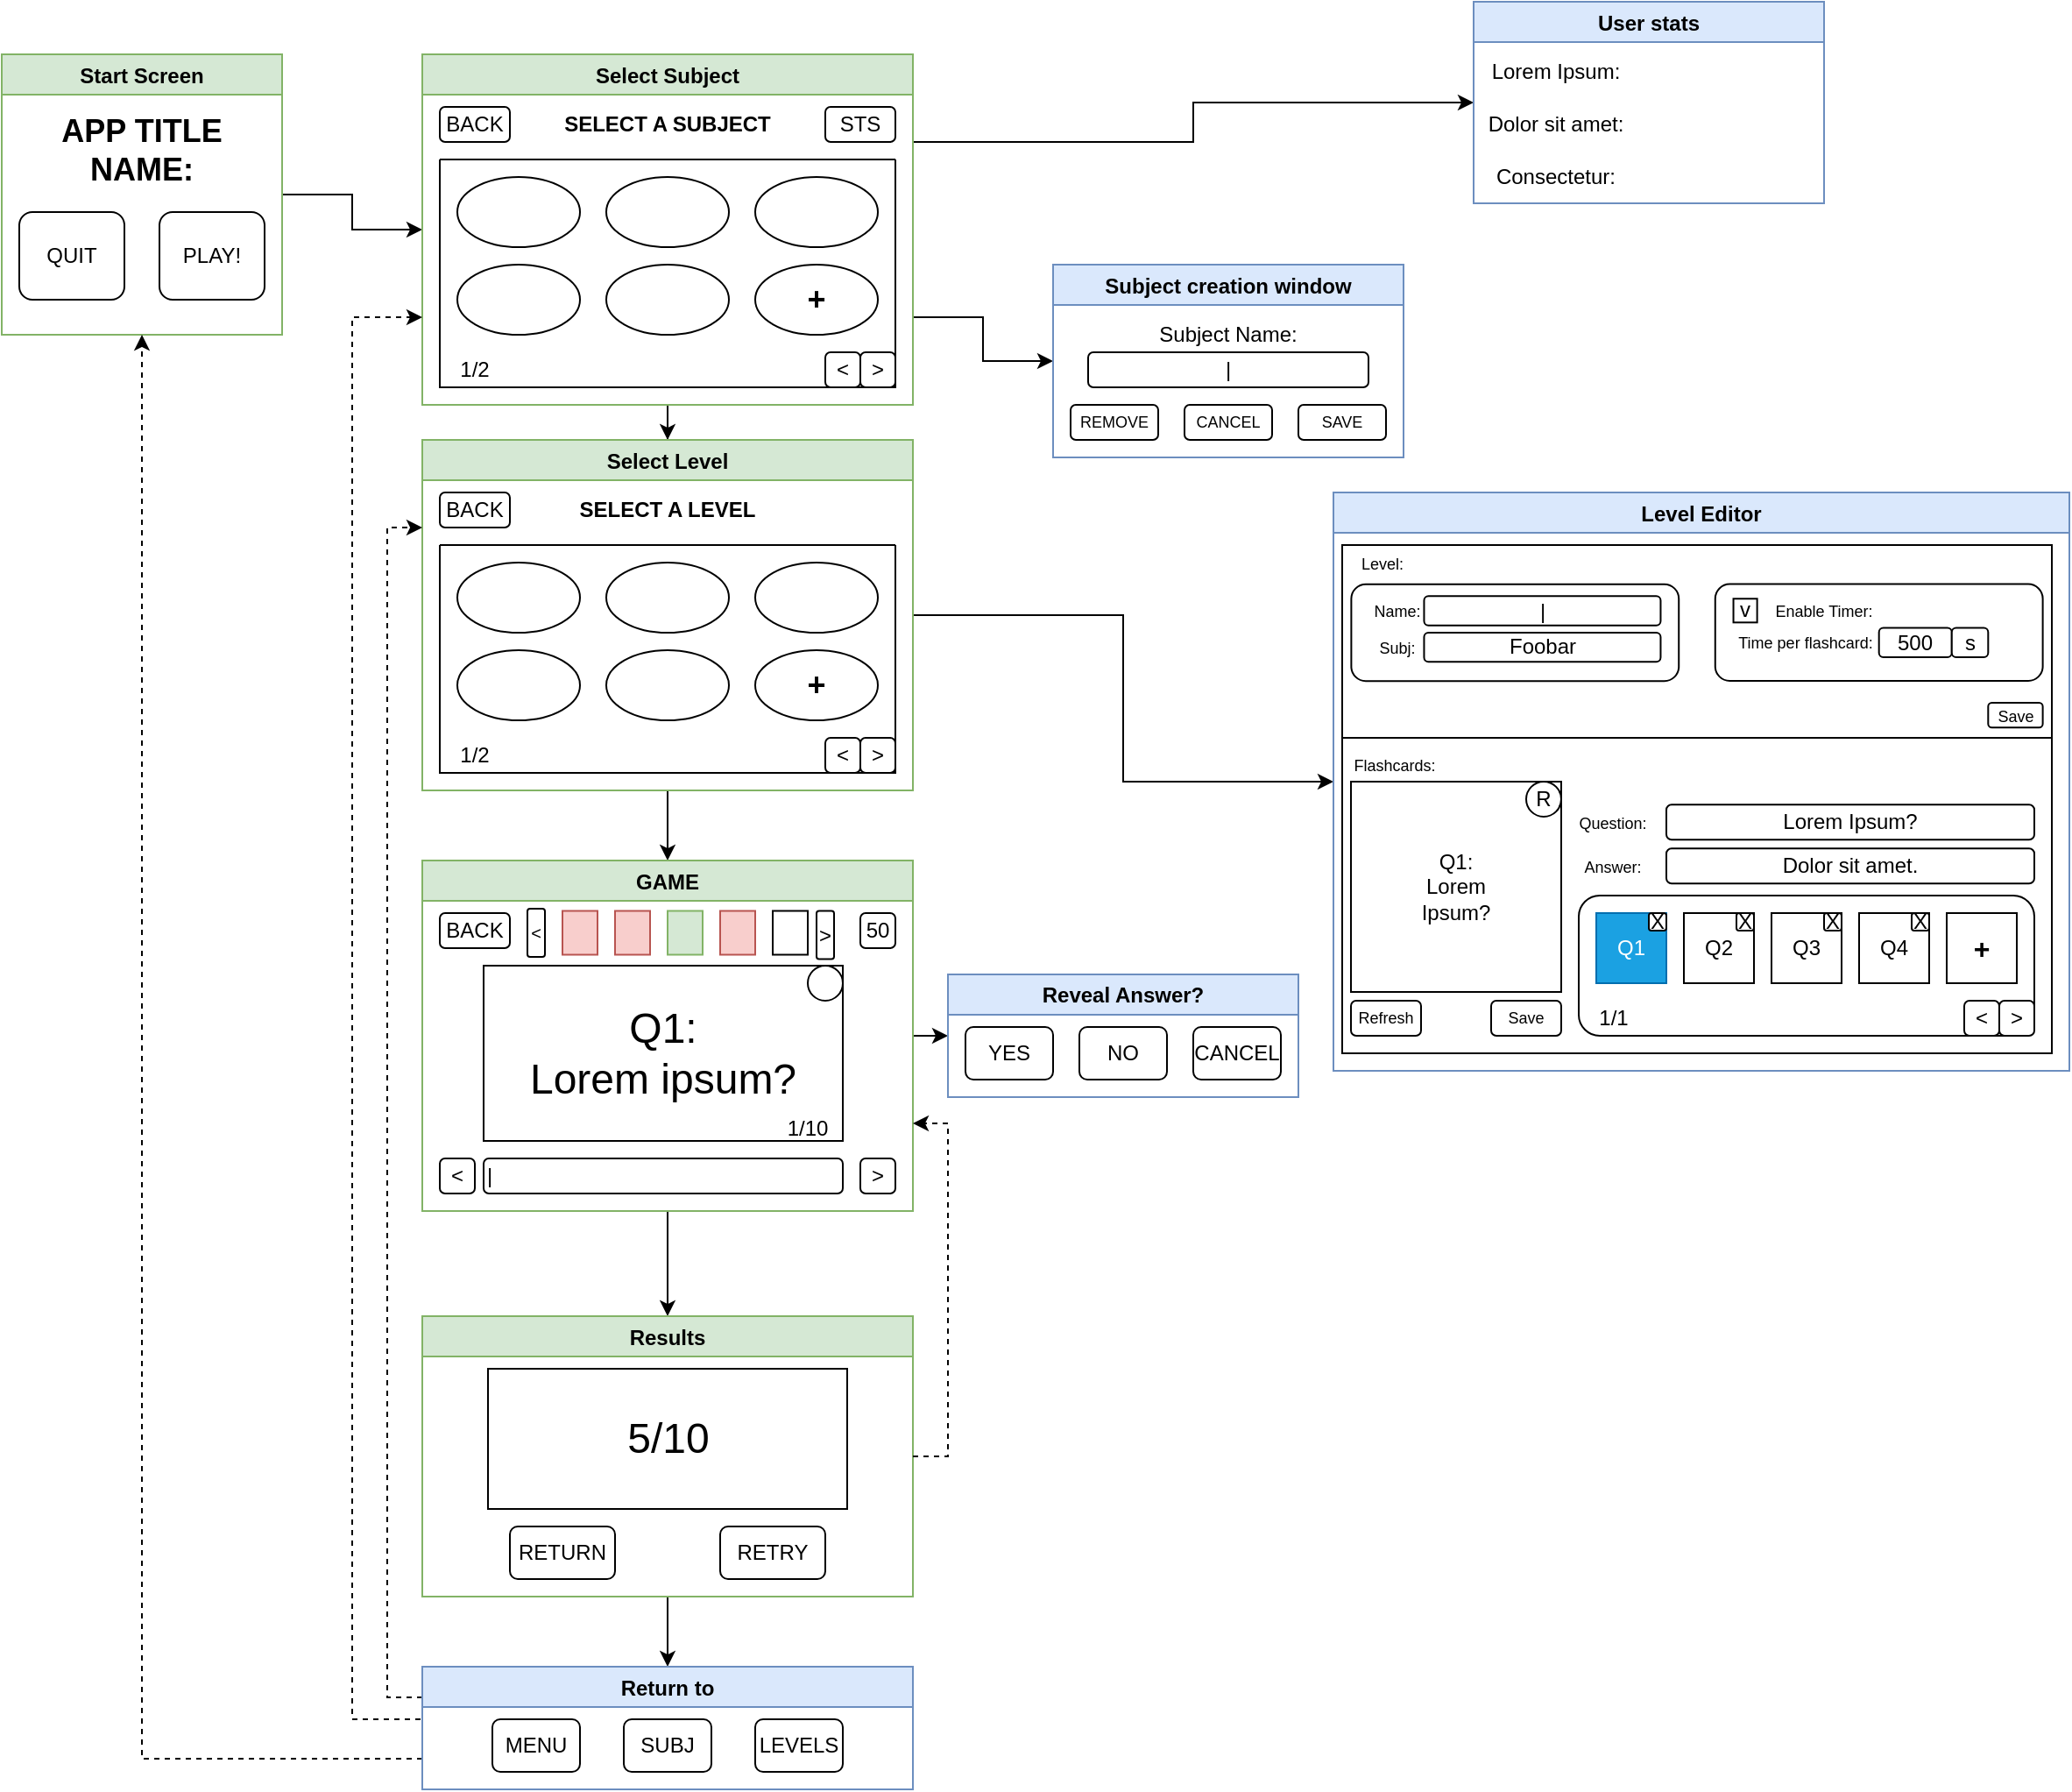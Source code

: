 <mxfile version="21.6.8" type="device" pages="5">
  <diagram name="Application Flow" id="WCUnINj4XNmwRxTQU4FC">
    <mxGraphModel dx="1036" dy="654" grid="1" gridSize="10" guides="1" tooltips="1" connect="1" arrows="1" fold="1" page="1" pageScale="1" pageWidth="850" pageHeight="1100" math="0" shadow="0">
      <root>
        <mxCell id="0" />
        <mxCell id="1" parent="0" />
        <mxCell id="U7Vy-i2wAWgOM7PRza1T-24" value="" style="edgeStyle=orthogonalEdgeStyle;rounded=0;orthogonalLoop=1;jettySize=auto;html=1;" parent="1" source="U7Vy-i2wAWgOM7PRza1T-22" target="U7Vy-i2wAWgOM7PRza1T-23" edge="1">
          <mxGeometry relative="1" as="geometry" />
        </mxCell>
        <mxCell id="U7Vy-i2wAWgOM7PRza1T-22" value="Start Screen" style="swimlane;fillColor=#d5e8d4;strokeColor=#82b366;" parent="1" vertex="1">
          <mxGeometry x="40" y="40" width="160" height="160" as="geometry" />
        </mxCell>
        <mxCell id="U7Vy-i2wAWgOM7PRza1T-72" value="PLAY!" style="rounded=1;whiteSpace=wrap;html=1;" parent="U7Vy-i2wAWgOM7PRza1T-22" vertex="1">
          <mxGeometry x="90" y="90" width="60" height="50" as="geometry" />
        </mxCell>
        <mxCell id="H0keRyy0iQoZnJaKVjEL-96" value="&lt;b&gt;&lt;font style=&quot;font-size: 18px;&quot;&gt;APP TITLE NAME:&lt;/font&gt;&lt;/b&gt;" style="text;html=1;strokeColor=none;fillColor=none;align=center;verticalAlign=middle;whiteSpace=wrap;rounded=0;" parent="U7Vy-i2wAWgOM7PRza1T-22" vertex="1">
          <mxGeometry x="25" y="40" width="110" height="30" as="geometry" />
        </mxCell>
        <mxCell id="H0keRyy0iQoZnJaKVjEL-97" value="QUIT" style="rounded=1;whiteSpace=wrap;html=1;" parent="U7Vy-i2wAWgOM7PRza1T-22" vertex="1">
          <mxGeometry x="10" y="90" width="60" height="50" as="geometry" />
        </mxCell>
        <mxCell id="U7Vy-i2wAWgOM7PRza1T-26" value="" style="edgeStyle=orthogonalEdgeStyle;rounded=0;orthogonalLoop=1;jettySize=auto;html=1;exitX=1;exitY=0.25;exitDx=0;exitDy=0;" parent="1" source="U7Vy-i2wAWgOM7PRza1T-23" target="U7Vy-i2wAWgOM7PRza1T-25" edge="1">
          <mxGeometry relative="1" as="geometry" />
        </mxCell>
        <mxCell id="U7Vy-i2wAWgOM7PRza1T-28" style="edgeStyle=orthogonalEdgeStyle;rounded=0;orthogonalLoop=1;jettySize=auto;html=1;exitX=1;exitY=0.75;exitDx=0;exitDy=0;entryX=0;entryY=0.5;entryDx=0;entryDy=0;" parent="1" source="U7Vy-i2wAWgOM7PRza1T-23" target="U7Vy-i2wAWgOM7PRza1T-27" edge="1">
          <mxGeometry relative="1" as="geometry" />
        </mxCell>
        <mxCell id="U7Vy-i2wAWgOM7PRza1T-30" value="" style="edgeStyle=orthogonalEdgeStyle;rounded=0;orthogonalLoop=1;jettySize=auto;html=1;" parent="1" source="U7Vy-i2wAWgOM7PRza1T-23" target="U7Vy-i2wAWgOM7PRza1T-29" edge="1">
          <mxGeometry relative="1" as="geometry" />
        </mxCell>
        <mxCell id="U7Vy-i2wAWgOM7PRza1T-23" value="Select Subject" style="swimlane;fillColor=#d5e8d4;strokeColor=#82b366;" parent="1" vertex="1">
          <mxGeometry x="280" y="40" width="280" height="200" as="geometry" />
        </mxCell>
        <mxCell id="U7Vy-i2wAWgOM7PRza1T-48" value="BACK" style="rounded=1;whiteSpace=wrap;html=1;" parent="U7Vy-i2wAWgOM7PRza1T-23" vertex="1">
          <mxGeometry x="10" y="30" width="40" height="20" as="geometry" />
        </mxCell>
        <mxCell id="U7Vy-i2wAWgOM7PRza1T-49" value="STS" style="rounded=1;whiteSpace=wrap;html=1;" parent="U7Vy-i2wAWgOM7PRza1T-23" vertex="1">
          <mxGeometry x="230" y="30" width="40" height="20" as="geometry" />
        </mxCell>
        <mxCell id="U7Vy-i2wAWgOM7PRza1T-60" value="" style="swimlane;whiteSpace=wrap;html=1;startSize=0;" parent="U7Vy-i2wAWgOM7PRza1T-23" vertex="1">
          <mxGeometry x="10" y="60" width="260" height="130" as="geometry">
            <mxRectangle x="10" y="70" width="50" height="40" as="alternateBounds" />
          </mxGeometry>
        </mxCell>
        <mxCell id="U7Vy-i2wAWgOM7PRza1T-61" value="" style="ellipse;whiteSpace=wrap;html=1;" parent="U7Vy-i2wAWgOM7PRza1T-60" vertex="1">
          <mxGeometry x="10" y="10" width="70" height="40" as="geometry" />
        </mxCell>
        <mxCell id="U7Vy-i2wAWgOM7PRza1T-63" value="" style="ellipse;whiteSpace=wrap;html=1;" parent="U7Vy-i2wAWgOM7PRza1T-60" vertex="1">
          <mxGeometry x="95" y="10" width="70" height="40" as="geometry" />
        </mxCell>
        <mxCell id="U7Vy-i2wAWgOM7PRza1T-62" value="" style="ellipse;whiteSpace=wrap;html=1;" parent="U7Vy-i2wAWgOM7PRza1T-60" vertex="1">
          <mxGeometry x="180" y="10" width="70" height="40" as="geometry" />
        </mxCell>
        <mxCell id="U7Vy-i2wAWgOM7PRza1T-110" style="edgeStyle=orthogonalEdgeStyle;rounded=0;orthogonalLoop=1;jettySize=auto;html=1;exitX=0.5;exitY=1;exitDx=0;exitDy=0;" parent="U7Vy-i2wAWgOM7PRza1T-60" source="U7Vy-i2wAWgOM7PRza1T-62" target="U7Vy-i2wAWgOM7PRza1T-62" edge="1">
          <mxGeometry relative="1" as="geometry" />
        </mxCell>
        <mxCell id="U7Vy-i2wAWgOM7PRza1T-111" value="&lt;b style=&quot;font-size: 18px;&quot;&gt;+&lt;/b&gt;" style="ellipse;whiteSpace=wrap;html=1;fontSize=18;" parent="U7Vy-i2wAWgOM7PRza1T-60" vertex="1">
          <mxGeometry x="180" y="60" width="70" height="40" as="geometry" />
        </mxCell>
        <mxCell id="U7Vy-i2wAWgOM7PRza1T-112" value="" style="ellipse;whiteSpace=wrap;html=1;" parent="U7Vy-i2wAWgOM7PRza1T-60" vertex="1">
          <mxGeometry x="95" y="60" width="70" height="40" as="geometry" />
        </mxCell>
        <mxCell id="U7Vy-i2wAWgOM7PRza1T-113" value="" style="ellipse;whiteSpace=wrap;html=1;" parent="U7Vy-i2wAWgOM7PRza1T-60" vertex="1">
          <mxGeometry x="10" y="60" width="70" height="40" as="geometry" />
        </mxCell>
        <mxCell id="U7Vy-i2wAWgOM7PRza1T-115" value="&amp;gt;" style="rounded=1;whiteSpace=wrap;html=1;" parent="U7Vy-i2wAWgOM7PRza1T-60" vertex="1">
          <mxGeometry x="240" y="110" width="20" height="20" as="geometry" />
        </mxCell>
        <mxCell id="U7Vy-i2wAWgOM7PRza1T-116" value="&amp;lt;" style="rounded=1;whiteSpace=wrap;html=1;" parent="U7Vy-i2wAWgOM7PRza1T-60" vertex="1">
          <mxGeometry x="220" y="110" width="20" height="20" as="geometry" />
        </mxCell>
        <mxCell id="U7Vy-i2wAWgOM7PRza1T-126" value="SELECT A SUBJECT" style="text;html=1;strokeColor=none;fillColor=none;align=center;verticalAlign=middle;whiteSpace=wrap;rounded=0;fontStyle=1" parent="U7Vy-i2wAWgOM7PRza1T-23" vertex="1">
          <mxGeometry x="75" y="25" width="130" height="30" as="geometry" />
        </mxCell>
        <mxCell id="U7Vy-i2wAWgOM7PRza1T-25" value="User stats" style="swimlane;fillColor=#dae8fc;strokeColor=#6c8ebf;" parent="1" vertex="1">
          <mxGeometry x="880" y="10" width="200" height="115" as="geometry" />
        </mxCell>
        <mxCell id="H0keRyy0iQoZnJaKVjEL-93" value="Lorem Ipsum:" style="text;html=1;strokeColor=none;fillColor=none;align=center;verticalAlign=middle;whiteSpace=wrap;rounded=0;" parent="U7Vy-i2wAWgOM7PRza1T-25" vertex="1">
          <mxGeometry x="4.43" y="25" width="85.57" height="30" as="geometry" />
        </mxCell>
        <mxCell id="H0keRyy0iQoZnJaKVjEL-94" value="Dolor sit amet:" style="text;html=1;strokeColor=none;fillColor=none;align=center;verticalAlign=middle;whiteSpace=wrap;rounded=0;" parent="U7Vy-i2wAWgOM7PRza1T-25" vertex="1">
          <mxGeometry x="4.43" y="55" width="85.57" height="30" as="geometry" />
        </mxCell>
        <mxCell id="H0keRyy0iQoZnJaKVjEL-95" value="Consectetur:" style="text;html=1;strokeColor=none;fillColor=none;align=center;verticalAlign=middle;whiteSpace=wrap;rounded=0;" parent="U7Vy-i2wAWgOM7PRza1T-25" vertex="1">
          <mxGeometry x="4.43" y="85" width="85.57" height="30" as="geometry" />
        </mxCell>
        <mxCell id="U7Vy-i2wAWgOM7PRza1T-27" value="Subject creation window" style="swimlane;fillColor=#dae8fc;strokeColor=#6c8ebf;" parent="1" vertex="1">
          <mxGeometry x="640" y="160" width="200" height="110" as="geometry" />
        </mxCell>
        <mxCell id="U7Vy-i2wAWgOM7PRza1T-129" value="|" style="rounded=1;whiteSpace=wrap;html=1;" parent="U7Vy-i2wAWgOM7PRza1T-27" vertex="1">
          <mxGeometry x="20" y="50" width="160" height="20" as="geometry" />
        </mxCell>
        <mxCell id="U7Vy-i2wAWgOM7PRza1T-130" value="Subject Name:" style="text;html=1;strokeColor=none;fillColor=none;align=center;verticalAlign=middle;whiteSpace=wrap;rounded=0;" parent="U7Vy-i2wAWgOM7PRza1T-27" vertex="1">
          <mxGeometry x="20" y="30" width="160" height="20" as="geometry" />
        </mxCell>
        <mxCell id="U7Vy-i2wAWgOM7PRza1T-131" value="SAVE" style="rounded=1;whiteSpace=wrap;html=1;fontSize=9;" parent="U7Vy-i2wAWgOM7PRza1T-27" vertex="1">
          <mxGeometry x="140" y="80" width="50" height="20" as="geometry" />
        </mxCell>
        <mxCell id="U7Vy-i2wAWgOM7PRza1T-132" value="REMOVE" style="rounded=1;whiteSpace=wrap;html=1;fontSize=9;" parent="U7Vy-i2wAWgOM7PRza1T-27" vertex="1">
          <mxGeometry x="10" y="80" width="50" height="20" as="geometry" />
        </mxCell>
        <mxCell id="H0keRyy0iQoZnJaKVjEL-92" value="CANCEL" style="rounded=1;whiteSpace=wrap;html=1;fontSize=9;" parent="U7Vy-i2wAWgOM7PRza1T-27" vertex="1">
          <mxGeometry x="75" y="80" width="50" height="20" as="geometry" />
        </mxCell>
        <mxCell id="U7Vy-i2wAWgOM7PRza1T-32" value="" style="edgeStyle=orthogonalEdgeStyle;rounded=0;orthogonalLoop=1;jettySize=auto;html=1;" parent="1" source="U7Vy-i2wAWgOM7PRza1T-29" target="U7Vy-i2wAWgOM7PRza1T-31" edge="1">
          <mxGeometry relative="1" as="geometry" />
        </mxCell>
        <mxCell id="U7Vy-i2wAWgOM7PRza1T-43" value="" style="edgeStyle=orthogonalEdgeStyle;rounded=0;orthogonalLoop=1;jettySize=auto;html=1;" parent="1" source="U7Vy-i2wAWgOM7PRza1T-29" target="U7Vy-i2wAWgOM7PRza1T-42" edge="1">
          <mxGeometry relative="1" as="geometry" />
        </mxCell>
        <mxCell id="U7Vy-i2wAWgOM7PRza1T-29" value="Select Level" style="swimlane;fillColor=#d5e8d4;strokeColor=#82b366;" parent="1" vertex="1">
          <mxGeometry x="280" y="260" width="280" height="200" as="geometry" />
        </mxCell>
        <mxCell id="U7Vy-i2wAWgOM7PRza1T-50" value="BACK" style="rounded=1;whiteSpace=wrap;html=1;" parent="U7Vy-i2wAWgOM7PRza1T-29" vertex="1">
          <mxGeometry x="10" y="30" width="40" height="20" as="geometry" />
        </mxCell>
        <mxCell id="U7Vy-i2wAWgOM7PRza1T-68" value="" style="swimlane;whiteSpace=wrap;html=1;startSize=0;" parent="U7Vy-i2wAWgOM7PRza1T-29" vertex="1">
          <mxGeometry x="10" y="60" width="260" height="130" as="geometry">
            <mxRectangle x="10" y="70" width="50" height="40" as="alternateBounds" />
          </mxGeometry>
        </mxCell>
        <mxCell id="U7Vy-i2wAWgOM7PRza1T-69" value="" style="ellipse;whiteSpace=wrap;html=1;" parent="U7Vy-i2wAWgOM7PRza1T-68" vertex="1">
          <mxGeometry x="10" y="10" width="70" height="40" as="geometry" />
        </mxCell>
        <mxCell id="U7Vy-i2wAWgOM7PRza1T-70" value="" style="ellipse;whiteSpace=wrap;html=1;" parent="U7Vy-i2wAWgOM7PRza1T-68" vertex="1">
          <mxGeometry x="95" y="10" width="70" height="40" as="geometry" />
        </mxCell>
        <mxCell id="U7Vy-i2wAWgOM7PRza1T-71" value="" style="ellipse;whiteSpace=wrap;html=1;" parent="U7Vy-i2wAWgOM7PRza1T-68" vertex="1">
          <mxGeometry x="180" y="10" width="70" height="40" as="geometry" />
        </mxCell>
        <mxCell id="U7Vy-i2wAWgOM7PRza1T-107" value="&lt;b style=&quot;font-size: 18px;&quot;&gt;+&lt;/b&gt;" style="ellipse;whiteSpace=wrap;html=1;fontSize=18;" parent="U7Vy-i2wAWgOM7PRza1T-68" vertex="1">
          <mxGeometry x="180" y="60" width="70" height="40" as="geometry" />
        </mxCell>
        <mxCell id="U7Vy-i2wAWgOM7PRza1T-108" value="" style="ellipse;whiteSpace=wrap;html=1;" parent="U7Vy-i2wAWgOM7PRza1T-68" vertex="1">
          <mxGeometry x="95" y="60" width="70" height="40" as="geometry" />
        </mxCell>
        <mxCell id="U7Vy-i2wAWgOM7PRza1T-109" value="" style="ellipse;whiteSpace=wrap;html=1;" parent="U7Vy-i2wAWgOM7PRza1T-68" vertex="1">
          <mxGeometry x="10" y="60" width="70" height="40" as="geometry" />
        </mxCell>
        <mxCell id="U7Vy-i2wAWgOM7PRza1T-117" value="&amp;gt;" style="rounded=1;whiteSpace=wrap;html=1;" parent="U7Vy-i2wAWgOM7PRza1T-68" vertex="1">
          <mxGeometry x="240" y="110" width="20" height="20" as="geometry" />
        </mxCell>
        <mxCell id="U7Vy-i2wAWgOM7PRza1T-118" value="&amp;lt;" style="rounded=1;whiteSpace=wrap;html=1;" parent="U7Vy-i2wAWgOM7PRza1T-68" vertex="1">
          <mxGeometry x="220" y="110" width="20" height="20" as="geometry" />
        </mxCell>
        <mxCell id="U7Vy-i2wAWgOM7PRza1T-120" value="1/2" style="text;html=1;strokeColor=none;fillColor=none;align=center;verticalAlign=middle;whiteSpace=wrap;rounded=0;" parent="U7Vy-i2wAWgOM7PRza1T-68" vertex="1">
          <mxGeometry x="-10" y="105" width="60" height="30" as="geometry" />
        </mxCell>
        <mxCell id="U7Vy-i2wAWgOM7PRza1T-127" value="SELECT A LEVEL" style="text;html=1;strokeColor=none;fillColor=none;align=center;verticalAlign=middle;whiteSpace=wrap;rounded=0;fontStyle=1" parent="U7Vy-i2wAWgOM7PRza1T-29" vertex="1">
          <mxGeometry x="75" y="25" width="130" height="30" as="geometry" />
        </mxCell>
        <mxCell id="U7Vy-i2wAWgOM7PRza1T-34" value="" style="edgeStyle=orthogonalEdgeStyle;rounded=0;orthogonalLoop=1;jettySize=auto;html=1;" parent="1" source="U7Vy-i2wAWgOM7PRza1T-31" target="U7Vy-i2wAWgOM7PRza1T-33" edge="1">
          <mxGeometry relative="1" as="geometry" />
        </mxCell>
        <mxCell id="U7Vy-i2wAWgOM7PRza1T-103" style="edgeStyle=orthogonalEdgeStyle;rounded=0;orthogonalLoop=1;jettySize=auto;html=1;exitX=1;exitY=0.5;exitDx=0;exitDy=0;entryX=0;entryY=0.5;entryDx=0;entryDy=0;" parent="1" source="U7Vy-i2wAWgOM7PRza1T-31" target="U7Vy-i2wAWgOM7PRza1T-102" edge="1">
          <mxGeometry relative="1" as="geometry" />
        </mxCell>
        <mxCell id="U7Vy-i2wAWgOM7PRza1T-31" value="GAME" style="swimlane;fillColor=#d5e8d4;strokeColor=#82b366;" parent="1" vertex="1">
          <mxGeometry x="280" y="500" width="280" height="200" as="geometry" />
        </mxCell>
        <mxCell id="U7Vy-i2wAWgOM7PRza1T-53" value="BACK" style="rounded=1;whiteSpace=wrap;html=1;" parent="U7Vy-i2wAWgOM7PRza1T-31" vertex="1">
          <mxGeometry x="10" y="30" width="40" height="20" as="geometry" />
        </mxCell>
        <mxCell id="U7Vy-i2wAWgOM7PRza1T-85" value="|" style="rounded=1;whiteSpace=wrap;html=1;align=left;" parent="U7Vy-i2wAWgOM7PRza1T-31" vertex="1">
          <mxGeometry x="35" y="170" width="205" height="20" as="geometry" />
        </mxCell>
        <mxCell id="U7Vy-i2wAWgOM7PRza1T-74" value="&lt;font style=&quot;font-size: 24px;&quot;&gt;Q1:&lt;br&gt;Lorem ipsum?&lt;/font&gt;" style="rounded=0;whiteSpace=wrap;html=1;" parent="U7Vy-i2wAWgOM7PRza1T-31" vertex="1">
          <mxGeometry x="35" y="60" width="205" height="100" as="geometry" />
        </mxCell>
        <mxCell id="U7Vy-i2wAWgOM7PRza1T-80" value="" style="ellipse;whiteSpace=wrap;html=1;aspect=fixed;" parent="U7Vy-i2wAWgOM7PRza1T-31" vertex="1">
          <mxGeometry x="220" y="60" width="20" height="20" as="geometry" />
        </mxCell>
        <mxCell id="U7Vy-i2wAWgOM7PRza1T-86" value="&amp;gt;" style="rounded=1;whiteSpace=wrap;html=1;" parent="U7Vy-i2wAWgOM7PRza1T-31" vertex="1">
          <mxGeometry x="250" y="170" width="20" height="20" as="geometry" />
        </mxCell>
        <mxCell id="U7Vy-i2wAWgOM7PRza1T-87" value="&amp;lt;" style="rounded=1;whiteSpace=wrap;html=1;" parent="U7Vy-i2wAWgOM7PRza1T-31" vertex="1">
          <mxGeometry x="10" y="170" width="20" height="20" as="geometry" />
        </mxCell>
        <mxCell id="U7Vy-i2wAWgOM7PRza1T-88" value="50" style="rounded=1;whiteSpace=wrap;html=1;" parent="U7Vy-i2wAWgOM7PRza1T-31" vertex="1">
          <mxGeometry x="250" y="30" width="20" height="20" as="geometry" />
        </mxCell>
        <mxCell id="U7Vy-i2wAWgOM7PRza1T-95" value="" style="rounded=0;whiteSpace=wrap;html=1;fillColor=#f8cecc;strokeColor=#b85450;" parent="U7Vy-i2wAWgOM7PRza1T-31" vertex="1">
          <mxGeometry x="80" y="28.75" width="20" height="25" as="geometry" />
        </mxCell>
        <mxCell id="U7Vy-i2wAWgOM7PRza1T-96" value="" style="rounded=0;whiteSpace=wrap;html=1;fillColor=#f8cecc;strokeColor=#b85450;" parent="U7Vy-i2wAWgOM7PRza1T-31" vertex="1">
          <mxGeometry x="110" y="28.75" width="20" height="25" as="geometry" />
        </mxCell>
        <mxCell id="U7Vy-i2wAWgOM7PRza1T-97" value="" style="rounded=0;whiteSpace=wrap;html=1;fillColor=#d5e8d4;strokeColor=#82b366;" parent="U7Vy-i2wAWgOM7PRza1T-31" vertex="1">
          <mxGeometry x="140" y="28.75" width="20" height="25" as="geometry" />
        </mxCell>
        <mxCell id="U7Vy-i2wAWgOM7PRza1T-98" value="" style="rounded=0;whiteSpace=wrap;html=1;fillColor=#f8cecc;strokeColor=#b85450;" parent="U7Vy-i2wAWgOM7PRza1T-31" vertex="1">
          <mxGeometry x="170" y="28.75" width="20" height="25" as="geometry" />
        </mxCell>
        <mxCell id="U7Vy-i2wAWgOM7PRza1T-121" value="1/10" style="text;html=1;strokeColor=none;fillColor=none;align=center;verticalAlign=middle;whiteSpace=wrap;rounded=0;" parent="U7Vy-i2wAWgOM7PRza1T-31" vertex="1">
          <mxGeometry x="200" y="145" width="40" height="15" as="geometry" />
        </mxCell>
        <mxCell id="U7Vy-i2wAWgOM7PRza1T-122" value="&amp;gt;" style="rounded=1;whiteSpace=wrap;html=1;" parent="U7Vy-i2wAWgOM7PRza1T-31" vertex="1">
          <mxGeometry x="225" y="28.75" width="10" height="27.5" as="geometry" />
        </mxCell>
        <mxCell id="U7Vy-i2wAWgOM7PRza1T-123" value="&lt;span style=&quot;font-size: 10px;&quot;&gt;&amp;lt;&lt;/span&gt;" style="rounded=1;whiteSpace=wrap;html=1;" parent="U7Vy-i2wAWgOM7PRza1T-31" vertex="1">
          <mxGeometry x="60" y="27.5" width="10" height="27.5" as="geometry" />
        </mxCell>
        <mxCell id="U7Vy-i2wAWgOM7PRza1T-125" value="" style="rounded=0;whiteSpace=wrap;html=1;" parent="U7Vy-i2wAWgOM7PRza1T-31" vertex="1">
          <mxGeometry x="200" y="28.75" width="20" height="25" as="geometry" />
        </mxCell>
        <mxCell id="U7Vy-i2wAWgOM7PRza1T-36" value="" style="edgeStyle=orthogonalEdgeStyle;rounded=0;orthogonalLoop=1;jettySize=auto;html=1;" parent="1" source="U7Vy-i2wAWgOM7PRza1T-33" target="U7Vy-i2wAWgOM7PRza1T-35" edge="1">
          <mxGeometry relative="1" as="geometry" />
        </mxCell>
        <mxCell id="U7Vy-i2wAWgOM7PRza1T-33" value="Results" style="swimlane;fillColor=#d5e8d4;strokeColor=#82b366;" parent="1" vertex="1">
          <mxGeometry x="280" y="760" width="280" height="160" as="geometry" />
        </mxCell>
        <mxCell id="U7Vy-i2wAWgOM7PRza1T-54" value="RETURN" style="rounded=1;whiteSpace=wrap;html=1;" parent="U7Vy-i2wAWgOM7PRza1T-33" vertex="1">
          <mxGeometry x="50" y="120" width="60" height="30" as="geometry" />
        </mxCell>
        <mxCell id="U7Vy-i2wAWgOM7PRza1T-55" value="RETRY" style="rounded=1;whiteSpace=wrap;html=1;" parent="U7Vy-i2wAWgOM7PRza1T-33" vertex="1">
          <mxGeometry x="170" y="120" width="60" height="30" as="geometry" />
        </mxCell>
        <mxCell id="U7Vy-i2wAWgOM7PRza1T-114" value="&lt;span style=&quot;font-size: 24px;&quot;&gt;5/10&lt;/span&gt;" style="rounded=0;whiteSpace=wrap;html=1;" parent="U7Vy-i2wAWgOM7PRza1T-33" vertex="1">
          <mxGeometry x="37.5" y="30" width="205" height="80" as="geometry" />
        </mxCell>
        <mxCell id="U7Vy-i2wAWgOM7PRza1T-38" style="edgeStyle=orthogonalEdgeStyle;rounded=0;orthogonalLoop=1;jettySize=auto;html=1;exitX=0;exitY=0.25;exitDx=0;exitDy=0;entryX=0;entryY=0.25;entryDx=0;entryDy=0;dashed=1;" parent="1" source="U7Vy-i2wAWgOM7PRza1T-35" target="U7Vy-i2wAWgOM7PRza1T-29" edge="1">
          <mxGeometry relative="1" as="geometry" />
        </mxCell>
        <mxCell id="U7Vy-i2wAWgOM7PRza1T-39" style="edgeStyle=orthogonalEdgeStyle;rounded=0;orthogonalLoop=1;jettySize=auto;html=1;exitX=1;exitY=0.5;exitDx=0;exitDy=0;entryX=1;entryY=0.75;entryDx=0;entryDy=0;dashed=1;" parent="1" source="U7Vy-i2wAWgOM7PRza1T-33" target="U7Vy-i2wAWgOM7PRza1T-31" edge="1">
          <mxGeometry relative="1" as="geometry" />
        </mxCell>
        <mxCell id="U7Vy-i2wAWgOM7PRza1T-40" style="edgeStyle=orthogonalEdgeStyle;rounded=0;orthogonalLoop=1;jettySize=auto;html=1;exitX=0;exitY=0.5;exitDx=0;exitDy=0;entryX=0;entryY=0.75;entryDx=0;entryDy=0;dashed=1;" parent="1" source="U7Vy-i2wAWgOM7PRza1T-35" target="U7Vy-i2wAWgOM7PRza1T-23" edge="1">
          <mxGeometry relative="1" as="geometry">
            <Array as="points">
              <mxPoint x="280" y="990" />
              <mxPoint x="240" y="990" />
              <mxPoint x="240" y="190" />
            </Array>
          </mxGeometry>
        </mxCell>
        <mxCell id="U7Vy-i2wAWgOM7PRza1T-41" style="edgeStyle=orthogonalEdgeStyle;rounded=0;orthogonalLoop=1;jettySize=auto;html=1;exitX=0;exitY=0.75;exitDx=0;exitDy=0;entryX=0.5;entryY=1;entryDx=0;entryDy=0;dashed=1;" parent="1" source="U7Vy-i2wAWgOM7PRza1T-35" target="U7Vy-i2wAWgOM7PRza1T-22" edge="1">
          <mxGeometry relative="1" as="geometry" />
        </mxCell>
        <mxCell id="U7Vy-i2wAWgOM7PRza1T-35" value="Return to" style="swimlane;fillColor=#dae8fc;strokeColor=#6c8ebf;" parent="1" vertex="1">
          <mxGeometry x="280" y="960" width="280" height="70" as="geometry" />
        </mxCell>
        <mxCell id="U7Vy-i2wAWgOM7PRza1T-56" value="MENU" style="rounded=1;whiteSpace=wrap;html=1;" parent="U7Vy-i2wAWgOM7PRza1T-35" vertex="1">
          <mxGeometry x="40" y="30" width="50" height="30" as="geometry" />
        </mxCell>
        <mxCell id="U7Vy-i2wAWgOM7PRza1T-57" value="SUBJ" style="rounded=1;whiteSpace=wrap;html=1;" parent="U7Vy-i2wAWgOM7PRza1T-35" vertex="1">
          <mxGeometry x="115" y="30" width="50" height="30" as="geometry" />
        </mxCell>
        <mxCell id="U7Vy-i2wAWgOM7PRza1T-58" value="LEVELS" style="rounded=1;whiteSpace=wrap;html=1;" parent="U7Vy-i2wAWgOM7PRza1T-35" vertex="1">
          <mxGeometry x="190" y="30" width="50" height="30" as="geometry" />
        </mxCell>
        <mxCell id="U7Vy-i2wAWgOM7PRza1T-42" value="Level Editor" style="swimlane;fillColor=#dae8fc;strokeColor=#6c8ebf;" parent="1" vertex="1">
          <mxGeometry x="800" y="290" width="420" height="330" as="geometry" />
        </mxCell>
        <mxCell id="H0keRyy0iQoZnJaKVjEL-31" value="" style="rounded=0;whiteSpace=wrap;html=1;" parent="U7Vy-i2wAWgOM7PRza1T-42" vertex="1">
          <mxGeometry x="5" y="140" width="405" height="180" as="geometry" />
        </mxCell>
        <mxCell id="H0keRyy0iQoZnJaKVjEL-30" value="" style="group" parent="U7Vy-i2wAWgOM7PRza1T-42" vertex="1" connectable="0">
          <mxGeometry x="5" y="30" width="405" height="110" as="geometry" />
        </mxCell>
        <mxCell id="H0keRyy0iQoZnJaKVjEL-24" value="" style="rounded=0;whiteSpace=wrap;html=1;" parent="H0keRyy0iQoZnJaKVjEL-30" vertex="1">
          <mxGeometry width="405" height="110" as="geometry" />
        </mxCell>
        <mxCell id="H0keRyy0iQoZnJaKVjEL-27" value="&lt;font style=&quot;font-size: 9px;&quot;&gt;Save&lt;/font&gt;" style="rounded=1;whiteSpace=wrap;html=1;" parent="H0keRyy0iQoZnJaKVjEL-30" vertex="1">
          <mxGeometry x="368.654" y="90" width="31.154" height="14.167" as="geometry" />
        </mxCell>
        <mxCell id="H0keRyy0iQoZnJaKVjEL-26" value="&lt;font style=&quot;font-size: 9px;&quot;&gt;Level:&lt;/font&gt;" style="text;html=1;strokeColor=none;fillColor=none;align=center;verticalAlign=middle;whiteSpace=wrap;rounded=0;" parent="H0keRyy0iQoZnJaKVjEL-30" vertex="1">
          <mxGeometry x="5.19" width="35.89" height="20" as="geometry" />
        </mxCell>
        <mxCell id="H0keRyy0iQoZnJaKVjEL-20" value="" style="group" parent="H0keRyy0iQoZnJaKVjEL-30" vertex="1" connectable="0">
          <mxGeometry x="5.192" y="22.395" width="186.923" height="55.208" as="geometry" />
        </mxCell>
        <mxCell id="H0keRyy0iQoZnJaKVjEL-1" value="" style="rounded=1;whiteSpace=wrap;html=1;" parent="H0keRyy0iQoZnJaKVjEL-20" vertex="1">
          <mxGeometry width="186.923" height="55.208" as="geometry" />
        </mxCell>
        <mxCell id="H0keRyy0iQoZnJaKVjEL-2" value="&lt;font style=&quot;font-size: 9px;&quot;&gt;Name:&lt;/font&gt;" style="text;html=1;strokeColor=none;fillColor=none;align=center;verticalAlign=middle;whiteSpace=wrap;rounded=0;" parent="H0keRyy0iQoZnJaKVjEL-20" vertex="1">
          <mxGeometry x="10.385" y="8.333" width="31.154" height="13.542" as="geometry" />
        </mxCell>
        <mxCell id="H0keRyy0iQoZnJaKVjEL-3" value="|" style="rounded=1;whiteSpace=wrap;html=1;" parent="H0keRyy0iQoZnJaKVjEL-20" vertex="1">
          <mxGeometry x="41.538" y="6.775" width="135.0" height="16.667" as="geometry" />
        </mxCell>
        <mxCell id="H0keRyy0iQoZnJaKVjEL-4" value="&lt;font style=&quot;font-size: 9px;&quot;&gt;Subj:&lt;/font&gt;" style="text;html=1;strokeColor=none;fillColor=none;align=center;verticalAlign=middle;whiteSpace=wrap;rounded=0;" parent="H0keRyy0iQoZnJaKVjEL-20" vertex="1">
          <mxGeometry x="10.385" y="29.167" width="31.154" height="13.542" as="geometry" />
        </mxCell>
        <mxCell id="H0keRyy0iQoZnJaKVjEL-8" value="Foobar" style="rounded=1;whiteSpace=wrap;html=1;" parent="H0keRyy0iQoZnJaKVjEL-20" vertex="1">
          <mxGeometry x="41.538" y="27.608" width="135.0" height="16.667" as="geometry" />
        </mxCell>
        <mxCell id="H0keRyy0iQoZnJaKVjEL-22" value="" style="group" parent="H0keRyy0iQoZnJaKVjEL-30" vertex="1" connectable="0">
          <mxGeometry x="212.885" y="22.295" width="186.923" height="55.208" as="geometry" />
        </mxCell>
        <mxCell id="H0keRyy0iQoZnJaKVjEL-91" value="" style="group" parent="H0keRyy0iQoZnJaKVjEL-22" vertex="1" connectable="0">
          <mxGeometry width="186.923" height="55.208" as="geometry" />
        </mxCell>
        <mxCell id="H0keRyy0iQoZnJaKVjEL-10" value="" style="rounded=1;whiteSpace=wrap;html=1;" parent="H0keRyy0iQoZnJaKVjEL-91" vertex="1">
          <mxGeometry width="186.923" height="55.208" as="geometry" />
        </mxCell>
        <mxCell id="H0keRyy0iQoZnJaKVjEL-13" value="v" style="whiteSpace=wrap;html=1;aspect=fixed;" parent="H0keRyy0iQoZnJaKVjEL-91" vertex="1">
          <mxGeometry x="10.385" y="8.333" width="13.542" height="13.542" as="geometry" />
        </mxCell>
        <mxCell id="H0keRyy0iQoZnJaKVjEL-14" value="&lt;font style=&quot;font-size: 9px;&quot;&gt;Enable Timer:&lt;/font&gt;" style="text;html=1;strokeColor=none;fillColor=none;align=center;verticalAlign=middle;whiteSpace=wrap;rounded=0;" parent="H0keRyy0iQoZnJaKVjEL-91" vertex="1">
          <mxGeometry x="31.154" y="7.033" width="62.308" height="16.142" as="geometry" />
        </mxCell>
        <mxCell id="H0keRyy0iQoZnJaKVjEL-16" value="&lt;font style=&quot;font-size: 9px;&quot;&gt;Time per flashcard:&lt;/font&gt;" style="text;html=1;strokeColor=none;fillColor=none;align=center;verticalAlign=middle;whiteSpace=wrap;rounded=0;" parent="H0keRyy0iQoZnJaKVjEL-91" vertex="1">
          <mxGeometry x="10.385" y="25" width="83.077" height="16.142" as="geometry" />
        </mxCell>
        <mxCell id="H0keRyy0iQoZnJaKVjEL-17" value="500" style="rounded=1;whiteSpace=wrap;html=1;" parent="H0keRyy0iQoZnJaKVjEL-91" vertex="1">
          <mxGeometry x="93.462" y="25" width="41.538" height="16.667" as="geometry" />
        </mxCell>
        <mxCell id="H0keRyy0iQoZnJaKVjEL-18" value="s" style="rounded=1;whiteSpace=wrap;html=1;" parent="H0keRyy0iQoZnJaKVjEL-91" vertex="1">
          <mxGeometry x="135.0" y="25" width="20.769" height="16.667" as="geometry" />
        </mxCell>
        <mxCell id="H0keRyy0iQoZnJaKVjEL-88" value="" style="group" parent="U7Vy-i2wAWgOM7PRza1T-42" vertex="1" connectable="0">
          <mxGeometry x="10" y="165" width="390" height="150" as="geometry" />
        </mxCell>
        <mxCell id="H0keRyy0iQoZnJaKVjEL-35" value="" style="rounded=1;whiteSpace=wrap;html=1;" parent="H0keRyy0iQoZnJaKVjEL-88" vertex="1">
          <mxGeometry x="130" y="65" width="260" height="80" as="geometry" />
        </mxCell>
        <mxCell id="H0keRyy0iQoZnJaKVjEL-59" value="" style="group" parent="H0keRyy0iQoZnJaKVjEL-88" vertex="1" connectable="0">
          <mxGeometry x="140" y="75" width="40" height="40" as="geometry" />
        </mxCell>
        <mxCell id="H0keRyy0iQoZnJaKVjEL-38" value="Q1" style="rounded=0;whiteSpace=wrap;html=1;fillColor=#1ba1e2;fontColor=#ffffff;strokeColor=#006EAF;" parent="H0keRyy0iQoZnJaKVjEL-59" vertex="1">
          <mxGeometry width="40" height="40" as="geometry" />
        </mxCell>
        <mxCell id="H0keRyy0iQoZnJaKVjEL-44" value="X" style="rounded=1;whiteSpace=wrap;html=1;" parent="H0keRyy0iQoZnJaKVjEL-59" vertex="1">
          <mxGeometry x="30" width="10" height="10" as="geometry" />
        </mxCell>
        <mxCell id="H0keRyy0iQoZnJaKVjEL-47" value="" style="group" parent="H0keRyy0iQoZnJaKVjEL-88" vertex="1" connectable="0">
          <mxGeometry x="190" y="75" width="40" height="40" as="geometry" />
        </mxCell>
        <mxCell id="H0keRyy0iQoZnJaKVjEL-48" value="Q2" style="rounded=0;whiteSpace=wrap;html=1;" parent="H0keRyy0iQoZnJaKVjEL-47" vertex="1">
          <mxGeometry width="40" height="40" as="geometry" />
        </mxCell>
        <mxCell id="H0keRyy0iQoZnJaKVjEL-49" value="X" style="rounded=1;whiteSpace=wrap;html=1;" parent="H0keRyy0iQoZnJaKVjEL-47" vertex="1">
          <mxGeometry x="30" width="10" height="10" as="geometry" />
        </mxCell>
        <mxCell id="H0keRyy0iQoZnJaKVjEL-50" value="" style="group" parent="H0keRyy0iQoZnJaKVjEL-88" vertex="1" connectable="0">
          <mxGeometry x="240" y="75" width="40" height="40" as="geometry" />
        </mxCell>
        <mxCell id="H0keRyy0iQoZnJaKVjEL-51" value="Q3" style="rounded=0;whiteSpace=wrap;html=1;" parent="H0keRyy0iQoZnJaKVjEL-50" vertex="1">
          <mxGeometry width="40" height="40" as="geometry" />
        </mxCell>
        <mxCell id="H0keRyy0iQoZnJaKVjEL-52" value="X" style="rounded=1;whiteSpace=wrap;html=1;" parent="H0keRyy0iQoZnJaKVjEL-50" vertex="1">
          <mxGeometry x="30" width="10" height="10" as="geometry" />
        </mxCell>
        <mxCell id="H0keRyy0iQoZnJaKVjEL-56" value="" style="group" parent="H0keRyy0iQoZnJaKVjEL-88" vertex="1" connectable="0">
          <mxGeometry x="290" y="75" width="40" height="40" as="geometry" />
        </mxCell>
        <mxCell id="H0keRyy0iQoZnJaKVjEL-57" value="Q4" style="rounded=0;whiteSpace=wrap;html=1;" parent="H0keRyy0iQoZnJaKVjEL-56" vertex="1">
          <mxGeometry width="40" height="40" as="geometry" />
        </mxCell>
        <mxCell id="H0keRyy0iQoZnJaKVjEL-58" value="X" style="rounded=1;whiteSpace=wrap;html=1;" parent="H0keRyy0iQoZnJaKVjEL-56" vertex="1">
          <mxGeometry x="30" width="10" height="10" as="geometry" />
        </mxCell>
        <mxCell id="H0keRyy0iQoZnJaKVjEL-53" value="" style="group" parent="H0keRyy0iQoZnJaKVjEL-88" vertex="1" connectable="0">
          <mxGeometry x="340" y="75" width="40" height="40" as="geometry" />
        </mxCell>
        <mxCell id="H0keRyy0iQoZnJaKVjEL-54" value="&lt;b&gt;&lt;font style=&quot;font-size: 16px;&quot;&gt;+&lt;/font&gt;&lt;/b&gt;" style="rounded=0;whiteSpace=wrap;html=1;" parent="H0keRyy0iQoZnJaKVjEL-53" vertex="1">
          <mxGeometry width="40" height="40" as="geometry" />
        </mxCell>
        <mxCell id="H0keRyy0iQoZnJaKVjEL-60" value="&amp;gt;" style="rounded=1;whiteSpace=wrap;html=1;" parent="H0keRyy0iQoZnJaKVjEL-88" vertex="1">
          <mxGeometry x="370" y="125" width="20" height="20" as="geometry" />
        </mxCell>
        <mxCell id="H0keRyy0iQoZnJaKVjEL-61" value="&amp;lt;" style="rounded=1;whiteSpace=wrap;html=1;" parent="H0keRyy0iQoZnJaKVjEL-88" vertex="1">
          <mxGeometry x="350" y="125" width="20" height="20" as="geometry" />
        </mxCell>
        <mxCell id="H0keRyy0iQoZnJaKVjEL-62" value="1/1" style="text;html=1;strokeColor=none;fillColor=none;align=center;verticalAlign=middle;whiteSpace=wrap;rounded=0;" parent="H0keRyy0iQoZnJaKVjEL-88" vertex="1">
          <mxGeometry x="120" y="120" width="60" height="30" as="geometry" />
        </mxCell>
        <mxCell id="H0keRyy0iQoZnJaKVjEL-64" value="&lt;font style=&quot;font-size: 9px;&quot;&gt;Question:&lt;/font&gt;" style="text;html=1;strokeColor=none;fillColor=none;align=center;verticalAlign=middle;whiteSpace=wrap;rounded=0;" parent="H0keRyy0iQoZnJaKVjEL-88" vertex="1">
          <mxGeometry x="134.427" y="15" width="31.154" height="16.25" as="geometry" />
        </mxCell>
        <mxCell id="H0keRyy0iQoZnJaKVjEL-65" value="&lt;font style=&quot;font-size: 9px;&quot;&gt;Answer:&lt;/font&gt;" style="text;html=1;strokeColor=none;fillColor=none;align=center;verticalAlign=middle;whiteSpace=wrap;rounded=0;" parent="H0keRyy0iQoZnJaKVjEL-88" vertex="1">
          <mxGeometry x="134.427" y="40" width="31.154" height="16.25" as="geometry" />
        </mxCell>
        <mxCell id="H0keRyy0iQoZnJaKVjEL-83" value="Lorem Ipsum?" style="rounded=1;whiteSpace=wrap;html=1;" parent="H0keRyy0iQoZnJaKVjEL-88" vertex="1">
          <mxGeometry x="180" y="13.13" width="210" height="20" as="geometry" />
        </mxCell>
        <mxCell id="H0keRyy0iQoZnJaKVjEL-84" value="Dolor sit amet." style="rounded=1;whiteSpace=wrap;html=1;" parent="H0keRyy0iQoZnJaKVjEL-88" vertex="1">
          <mxGeometry x="180" y="38.13" width="210" height="20" as="geometry" />
        </mxCell>
        <mxCell id="H0keRyy0iQoZnJaKVjEL-33" value="Q1:&lt;br&gt;Lorem&lt;br&gt;Ipsum?" style="rounded=0;whiteSpace=wrap;html=1;" parent="H0keRyy0iQoZnJaKVjEL-88" vertex="1">
          <mxGeometry width="120" height="120" as="geometry" />
        </mxCell>
        <mxCell id="H0keRyy0iQoZnJaKVjEL-34" value="R" style="ellipse;whiteSpace=wrap;html=1;" parent="H0keRyy0iQoZnJaKVjEL-88" vertex="1">
          <mxGeometry x="100" width="20" height="20" as="geometry" />
        </mxCell>
        <mxCell id="H0keRyy0iQoZnJaKVjEL-86" value="Save" style="rounded=1;whiteSpace=wrap;html=1;fontSize=9;" parent="H0keRyy0iQoZnJaKVjEL-88" vertex="1">
          <mxGeometry x="80" y="125" width="40" height="20" as="geometry" />
        </mxCell>
        <mxCell id="H0keRyy0iQoZnJaKVjEL-87" value="Refresh" style="rounded=1;whiteSpace=wrap;html=1;fontSize=9;" parent="H0keRyy0iQoZnJaKVjEL-88" vertex="1">
          <mxGeometry y="125" width="40" height="20" as="geometry" />
        </mxCell>
        <mxCell id="H0keRyy0iQoZnJaKVjEL-89" value="&lt;font style=&quot;font-size: 9px;&quot;&gt;Flashcards:&lt;/font&gt;" style="text;html=1;strokeColor=none;fillColor=none;align=center;verticalAlign=middle;whiteSpace=wrap;rounded=0;" parent="U7Vy-i2wAWgOM7PRza1T-42" vertex="1">
          <mxGeometry x="10" y="150" width="50" height="10" as="geometry" />
        </mxCell>
        <mxCell id="U7Vy-i2wAWgOM7PRza1T-102" value="Reveal Answer?" style="swimlane;whiteSpace=wrap;html=1;fillColor=#dae8fc;strokeColor=#6c8ebf;" parent="1" vertex="1">
          <mxGeometry x="580" y="565" width="200" height="70" as="geometry" />
        </mxCell>
        <mxCell id="U7Vy-i2wAWgOM7PRza1T-104" value="YES" style="rounded=1;whiteSpace=wrap;html=1;" parent="U7Vy-i2wAWgOM7PRza1T-102" vertex="1">
          <mxGeometry x="10" y="30" width="50" height="30" as="geometry" />
        </mxCell>
        <mxCell id="U7Vy-i2wAWgOM7PRza1T-105" value="NO" style="rounded=1;whiteSpace=wrap;html=1;" parent="U7Vy-i2wAWgOM7PRza1T-102" vertex="1">
          <mxGeometry x="75" y="30" width="50" height="30" as="geometry" />
        </mxCell>
        <mxCell id="U7Vy-i2wAWgOM7PRza1T-106" value="CANCEL" style="rounded=1;whiteSpace=wrap;html=1;" parent="U7Vy-i2wAWgOM7PRza1T-102" vertex="1">
          <mxGeometry x="140" y="30" width="50" height="30" as="geometry" />
        </mxCell>
        <mxCell id="U7Vy-i2wAWgOM7PRza1T-119" value="1/2" style="text;html=1;strokeColor=none;fillColor=none;align=center;verticalAlign=middle;whiteSpace=wrap;rounded=0;" parent="1" vertex="1">
          <mxGeometry x="280" y="205" width="60" height="30" as="geometry" />
        </mxCell>
      </root>
    </mxGraphModel>
  </diagram>
  <diagram id="HdQ7Gkzr8Xec4nr-Sn9v" name="Application GUI-Design">
    <mxGraphModel dx="1036" dy="654" grid="1" gridSize="10" guides="1" tooltips="1" connect="1" arrows="1" fold="1" page="1" pageScale="1" pageWidth="850" pageHeight="1100" math="0" shadow="0">
      <root>
        <mxCell id="0" />
        <mxCell id="1" parent="0" />
        <mxCell id="xN5TCLyo-D4DORSutPiG-2" value="" style="rounded=0;whiteSpace=wrap;html=1;fillColor=#f8cecc;strokeColor=#b85450;" parent="1" vertex="1">
          <mxGeometry x="810" y="90" width="420" height="320" as="geometry" />
        </mxCell>
        <mxCell id="mkHu1F9TSG7sw2RBRL9O-5" value="" style="group;fillColor=#e1d5e7;strokeColor=#9673a6;container=0;" parent="1" vertex="1" connectable="0">
          <mxGeometry x="820" y="100" width="400" height="60" as="geometry" />
        </mxCell>
        <mxCell id="ljF4NXOMSl__eW5SPKAg-2" value="Start Screen (Main Window)" style="swimlane;whiteSpace=wrap;html=1;startSize=20;" parent="1" vertex="1">
          <mxGeometry x="200" y="60" width="440" height="360" as="geometry" />
        </mxCell>
        <mxCell id="OgsDDO2uvlCQ_zeVjQhu-3" value="" style="rounded=0;whiteSpace=wrap;html=1;fillColor=#f8cecc;strokeColor=#b85450;" parent="ljF4NXOMSl__eW5SPKAg-2" vertex="1">
          <mxGeometry x="10" y="30" width="420" height="320" as="geometry" />
        </mxCell>
        <mxCell id="OgsDDO2uvlCQ_zeVjQhu-2" value="" style="group" parent="ljF4NXOMSl__eW5SPKAg-2" vertex="1" connectable="0">
          <mxGeometry x="20" y="40" width="400" height="300" as="geometry" />
        </mxCell>
        <mxCell id="X0Xp2pnZeia1JtvCFTos-1" value="&lt;b&gt;&lt;font style=&quot;font-size: 30px;&quot;&gt;NAME OF APPLICATION&lt;/font&gt;&lt;/b&gt;" style="rounded=0;whiteSpace=wrap;html=1;fillColor=#e1d5e7;strokeColor=#9673a6;" parent="OgsDDO2uvlCQ_zeVjQhu-2" vertex="1">
          <mxGeometry width="400" height="100" as="geometry" />
        </mxCell>
        <mxCell id="0LlawgCx9ihfPBmoAdZw-1" value="" style="rounded=0;whiteSpace=wrap;html=1;fillColor=#e1d5e7;strokeColor=#9673a6;" parent="OgsDDO2uvlCQ_zeVjQhu-2" vertex="1">
          <mxGeometry y="100" width="200" height="200" as="geometry" />
        </mxCell>
        <mxCell id="0LlawgCx9ihfPBmoAdZw-2" value="" style="rounded=0;whiteSpace=wrap;html=1;fillColor=#e1d5e7;strokeColor=#9673a6;" parent="OgsDDO2uvlCQ_zeVjQhu-2" vertex="1">
          <mxGeometry x="200" y="100" width="200" height="200" as="geometry" />
        </mxCell>
        <mxCell id="0LlawgCx9ihfPBmoAdZw-3" value="&lt;b&gt;QUIT&lt;/b&gt;" style="rounded=1;whiteSpace=wrap;html=1;" parent="OgsDDO2uvlCQ_zeVjQhu-2" vertex="1">
          <mxGeometry x="30" y="160" width="140" height="60" as="geometry" />
        </mxCell>
        <mxCell id="0LlawgCx9ihfPBmoAdZw-4" value="&lt;b&gt;PLAY&lt;/b&gt;" style="rounded=1;whiteSpace=wrap;html=1;" parent="OgsDDO2uvlCQ_zeVjQhu-2" vertex="1">
          <mxGeometry x="230" y="160" width="140" height="60" as="geometry" />
        </mxCell>
        <mxCell id="xN5TCLyo-D4DORSutPiG-1" value="Select Subject (Main Window)" style="swimlane;whiteSpace=wrap;html=1;startSize=20;" parent="1" vertex="1">
          <mxGeometry x="800" y="60" width="440" height="360" as="geometry" />
        </mxCell>
        <mxCell id="mkHu1F9TSG7sw2RBRL9O-6" value="" style="group" parent="xN5TCLyo-D4DORSutPiG-1" vertex="1" connectable="0">
          <mxGeometry x="20" y="100" width="400" height="190" as="geometry" />
        </mxCell>
        <mxCell id="KaKlJz7CpiVmd8R_hjGg-1" value="" style="rounded=0;whiteSpace=wrap;html=1;fillColor=#e1d5e7;strokeColor=#9673a6;" parent="mkHu1F9TSG7sw2RBRL9O-6" vertex="1">
          <mxGeometry width="400" height="190" as="geometry" />
        </mxCell>
        <mxCell id="qnZltdSxPaI-OurgmvO_-5" value="" style="rounded=0;whiteSpace=wrap;html=1;fillColor=#dae8fc;strokeColor=#6c8ebf;" parent="mkHu1F9TSG7sw2RBRL9O-6" vertex="1">
          <mxGeometry x="5" y="5" width="130" height="90" as="geometry" />
        </mxCell>
        <mxCell id="qnZltdSxPaI-OurgmvO_-1" value="MATH" style="ellipse;whiteSpace=wrap;html=1;" parent="mkHu1F9TSG7sw2RBRL9O-6" vertex="1">
          <mxGeometry x="10" y="10" width="120" height="80" as="geometry" />
        </mxCell>
        <mxCell id="qnZltdSxPaI-OurgmvO_-6" value="" style="rounded=0;whiteSpace=wrap;html=1;fillColor=#dae8fc;strokeColor=#6c8ebf;" parent="mkHu1F9TSG7sw2RBRL9O-6" vertex="1">
          <mxGeometry x="135" y="5" width="130" height="90" as="geometry" />
        </mxCell>
        <mxCell id="qnZltdSxPaI-OurgmvO_-3" value="ENGLISH" style="ellipse;whiteSpace=wrap;html=1;" parent="mkHu1F9TSG7sw2RBRL9O-6" vertex="1">
          <mxGeometry x="140" y="10" width="120" height="80" as="geometry" />
        </mxCell>
        <mxCell id="qnZltdSxPaI-OurgmvO_-7" value="" style="rounded=0;whiteSpace=wrap;html=1;fillColor=#dae8fc;strokeColor=#6c8ebf;" parent="mkHu1F9TSG7sw2RBRL9O-6" vertex="1">
          <mxGeometry x="265" y="5" width="130" height="90" as="geometry" />
        </mxCell>
        <mxCell id="qnZltdSxPaI-OurgmvO_-8" value="PHILOSOPHY" style="ellipse;whiteSpace=wrap;html=1;" parent="mkHu1F9TSG7sw2RBRL9O-6" vertex="1">
          <mxGeometry x="270" y="10" width="120" height="80" as="geometry" />
        </mxCell>
        <mxCell id="qnZltdSxPaI-OurgmvO_-9" value="" style="rounded=0;whiteSpace=wrap;html=1;fillColor=#dae8fc;strokeColor=#6c8ebf;" parent="mkHu1F9TSG7sw2RBRL9O-6" vertex="1">
          <mxGeometry x="5" y="95" width="130" height="90" as="geometry" />
        </mxCell>
        <mxCell id="qnZltdSxPaI-OurgmvO_-10" value="SCIENCE" style="ellipse;whiteSpace=wrap;html=1;" parent="mkHu1F9TSG7sw2RBRL9O-6" vertex="1">
          <mxGeometry x="10" y="100" width="120" height="80" as="geometry" />
        </mxCell>
        <mxCell id="qnZltdSxPaI-OurgmvO_-11" value="" style="rounded=0;whiteSpace=wrap;html=1;fillColor=#dae8fc;strokeColor=#6c8ebf;" parent="mkHu1F9TSG7sw2RBRL9O-6" vertex="1">
          <mxGeometry x="135" y="95" width="130" height="90" as="geometry" />
        </mxCell>
        <mxCell id="qnZltdSxPaI-OurgmvO_-12" value="HISTORY" style="ellipse;whiteSpace=wrap;html=1;" parent="mkHu1F9TSG7sw2RBRL9O-6" vertex="1">
          <mxGeometry x="140" y="100" width="120" height="80" as="geometry" />
        </mxCell>
        <mxCell id="qnZltdSxPaI-OurgmvO_-13" value="" style="rounded=0;whiteSpace=wrap;html=1;fillColor=#dae8fc;strokeColor=#6c8ebf;" parent="mkHu1F9TSG7sw2RBRL9O-6" vertex="1">
          <mxGeometry x="265" y="95" width="130" height="90" as="geometry" />
        </mxCell>
        <mxCell id="qnZltdSxPaI-OurgmvO_-14" value="&lt;font style=&quot;font-size: 24px;&quot;&gt;&lt;b&gt;+&lt;/b&gt;&lt;/font&gt;" style="ellipse;whiteSpace=wrap;html=1;" parent="mkHu1F9TSG7sw2RBRL9O-6" vertex="1">
          <mxGeometry x="270" y="100" width="120" height="80" as="geometry" />
        </mxCell>
        <mxCell id="mkHu1F9TSG7sw2RBRL9O-7" value="" style="group" parent="xN5TCLyo-D4DORSutPiG-1" vertex="1" connectable="0">
          <mxGeometry x="20" y="290" width="400" height="40" as="geometry" />
        </mxCell>
        <mxCell id="jFyG2vF_I80Ovu0L4lWc-2" value="1/2" style="rounded=0;whiteSpace=wrap;html=1;fillColor=#e1d5e7;strokeColor=#9673a6;" parent="mkHu1F9TSG7sw2RBRL9O-7" vertex="1">
          <mxGeometry width="265" height="40" as="geometry" />
        </mxCell>
        <mxCell id="mkHu1F9TSG7sw2RBRL9O-1" value="" style="rounded=0;whiteSpace=wrap;html=1;fillColor=#e1d5e7;strokeColor=#9673a6;" parent="mkHu1F9TSG7sw2RBRL9O-7" vertex="1">
          <mxGeometry x="265" width="67.5" height="40" as="geometry" />
        </mxCell>
        <mxCell id="mkHu1F9TSG7sw2RBRL9O-2" value="" style="rounded=0;whiteSpace=wrap;html=1;fillColor=#e1d5e7;strokeColor=#9673a6;" parent="mkHu1F9TSG7sw2RBRL9O-7" vertex="1">
          <mxGeometry x="332.5" width="67.5" height="40" as="geometry" />
        </mxCell>
        <mxCell id="mkHu1F9TSG7sw2RBRL9O-3" value="&amp;lt;" style="rounded=1;whiteSpace=wrap;html=1;" parent="mkHu1F9TSG7sw2RBRL9O-7" vertex="1">
          <mxGeometry x="273.75" y="5" width="50" height="30" as="geometry" />
        </mxCell>
        <mxCell id="mkHu1F9TSG7sw2RBRL9O-4" value="&amp;gt;" style="rounded=1;whiteSpace=wrap;html=1;" parent="mkHu1F9TSG7sw2RBRL9O-7" vertex="1">
          <mxGeometry x="341.25" y="5" width="50" height="30" as="geometry" />
        </mxCell>
        <mxCell id="Kv658d3rJ9m517XilasQ-1" value="&lt;b&gt;BACK&lt;/b&gt;" style="rounded=1;whiteSpace=wrap;html=1;" parent="xN5TCLyo-D4DORSutPiG-1" vertex="1">
          <mxGeometry x="30" y="50" width="80" height="40" as="geometry" />
        </mxCell>
        <mxCell id="CHKDewP8EHK3zTui6V6g-2" value="&lt;b style=&quot;border-color: var(--border-color); font-size: 18px;&quot;&gt;SELECT A SUBJECT:&lt;/b&gt;" style="rounded=0;whiteSpace=wrap;html=1;fillColor=#e1d5e7;strokeColor=#9673a6;" parent="xN5TCLyo-D4DORSutPiG-1" vertex="1">
          <mxGeometry x="120" y="40" width="200" height="60" as="geometry" />
        </mxCell>
        <mxCell id="CHKDewP8EHK3zTui6V6g-4" value="&lt;b&gt;STATISTICS&lt;/b&gt;" style="rounded=1;whiteSpace=wrap;html=1;" parent="xN5TCLyo-D4DORSutPiG-1" vertex="1">
          <mxGeometry x="330" y="50" width="80" height="40" as="geometry" />
        </mxCell>
        <mxCell id="l0tdfSef5fwkn3LvqDIb-1" value="Select Level (Main WIndow)" style="swimlane;whiteSpace=wrap;html=1;startSize=20;" parent="1" vertex="1">
          <mxGeometry x="1400" y="60" width="440" height="360" as="geometry" />
        </mxCell>
        <mxCell id="l0tdfSef5fwkn3LvqDIb-2" value="" style="rounded=0;whiteSpace=wrap;html=1;fillColor=#f8cecc;strokeColor=#b85450;" parent="l0tdfSef5fwkn3LvqDIb-1" vertex="1">
          <mxGeometry x="10" y="30" width="420" height="320" as="geometry" />
        </mxCell>
        <mxCell id="l0tdfSef5fwkn3LvqDIb-3" value="" style="group;fillColor=#e1d5e7;strokeColor=#9673a6;container=0;" parent="l0tdfSef5fwkn3LvqDIb-1" vertex="1" connectable="0">
          <mxGeometry x="20" y="40" width="400" height="60" as="geometry" />
        </mxCell>
        <mxCell id="l0tdfSef5fwkn3LvqDIb-10" value="" style="group" parent="l0tdfSef5fwkn3LvqDIb-1" vertex="1" connectable="0">
          <mxGeometry x="20" y="100" width="400" height="190" as="geometry" />
        </mxCell>
        <mxCell id="l0tdfSef5fwkn3LvqDIb-11" value="" style="rounded=0;whiteSpace=wrap;html=1;fillColor=#e1d5e7;strokeColor=#9673a6;" parent="l0tdfSef5fwkn3LvqDIb-10" vertex="1">
          <mxGeometry width="400" height="190" as="geometry" />
        </mxCell>
        <mxCell id="l0tdfSef5fwkn3LvqDIb-12" value="" style="rounded=0;whiteSpace=wrap;html=1;fillColor=#dae8fc;strokeColor=#6c8ebf;" parent="l0tdfSef5fwkn3LvqDIb-10" vertex="1">
          <mxGeometry x="5" y="5" width="130" height="90" as="geometry" />
        </mxCell>
        <mxCell id="l0tdfSef5fwkn3LvqDIb-13" value="INTEGERS" style="ellipse;whiteSpace=wrap;html=1;" parent="l0tdfSef5fwkn3LvqDIb-10" vertex="1">
          <mxGeometry x="10" y="10" width="120" height="80" as="geometry" />
        </mxCell>
        <mxCell id="l0tdfSef5fwkn3LvqDIb-14" value="" style="rounded=0;whiteSpace=wrap;html=1;fillColor=#dae8fc;strokeColor=#6c8ebf;" parent="l0tdfSef5fwkn3LvqDIb-10" vertex="1">
          <mxGeometry x="135" y="5" width="130" height="90" as="geometry" />
        </mxCell>
        <mxCell id="l0tdfSef5fwkn3LvqDIb-15" value="ADDITION" style="ellipse;whiteSpace=wrap;html=1;" parent="l0tdfSef5fwkn3LvqDIb-10" vertex="1">
          <mxGeometry x="140" y="10" width="120" height="80" as="geometry" />
        </mxCell>
        <mxCell id="l0tdfSef5fwkn3LvqDIb-16" value="" style="rounded=0;whiteSpace=wrap;html=1;fillColor=#dae8fc;strokeColor=#6c8ebf;" parent="l0tdfSef5fwkn3LvqDIb-10" vertex="1">
          <mxGeometry x="265" y="5" width="130" height="90" as="geometry" />
        </mxCell>
        <mxCell id="l0tdfSef5fwkn3LvqDIb-17" value="ADDITION II" style="ellipse;whiteSpace=wrap;html=1;" parent="l0tdfSef5fwkn3LvqDIb-10" vertex="1">
          <mxGeometry x="270" y="10" width="120" height="80" as="geometry" />
        </mxCell>
        <mxCell id="l0tdfSef5fwkn3LvqDIb-18" value="" style="rounded=0;whiteSpace=wrap;html=1;fillColor=#dae8fc;strokeColor=#6c8ebf;" parent="l0tdfSef5fwkn3LvqDIb-10" vertex="1">
          <mxGeometry x="5" y="95" width="130" height="90" as="geometry" />
        </mxCell>
        <mxCell id="l0tdfSef5fwkn3LvqDIb-19" value="SUBTRACTION" style="ellipse;whiteSpace=wrap;html=1;" parent="l0tdfSef5fwkn3LvqDIb-10" vertex="1">
          <mxGeometry x="10" y="100" width="120" height="80" as="geometry" />
        </mxCell>
        <mxCell id="l0tdfSef5fwkn3LvqDIb-20" value="" style="rounded=0;whiteSpace=wrap;html=1;fillColor=#dae8fc;strokeColor=#6c8ebf;" parent="l0tdfSef5fwkn3LvqDIb-10" vertex="1">
          <mxGeometry x="135" y="95" width="130" height="90" as="geometry" />
        </mxCell>
        <mxCell id="l0tdfSef5fwkn3LvqDIb-21" value="SUBTRACTION II" style="ellipse;whiteSpace=wrap;html=1;" parent="l0tdfSef5fwkn3LvqDIb-10" vertex="1">
          <mxGeometry x="140" y="100" width="120" height="80" as="geometry" />
        </mxCell>
        <mxCell id="l0tdfSef5fwkn3LvqDIb-22" value="" style="rounded=0;whiteSpace=wrap;html=1;fillColor=#dae8fc;strokeColor=#6c8ebf;" parent="l0tdfSef5fwkn3LvqDIb-10" vertex="1">
          <mxGeometry x="265" y="95" width="130" height="90" as="geometry" />
        </mxCell>
        <mxCell id="l0tdfSef5fwkn3LvqDIb-23" value="&lt;font style=&quot;font-size: 24px;&quot;&gt;&lt;b&gt;+&lt;/b&gt;&lt;/font&gt;" style="ellipse;whiteSpace=wrap;html=1;" parent="l0tdfSef5fwkn3LvqDIb-10" vertex="1">
          <mxGeometry x="270" y="100" width="120" height="80" as="geometry" />
        </mxCell>
        <mxCell id="l0tdfSef5fwkn3LvqDIb-24" value="" style="group" parent="l0tdfSef5fwkn3LvqDIb-1" vertex="1" connectable="0">
          <mxGeometry x="20" y="290" width="400" height="40" as="geometry" />
        </mxCell>
        <mxCell id="l0tdfSef5fwkn3LvqDIb-25" value="1/2" style="rounded=0;whiteSpace=wrap;html=1;fillColor=#e1d5e7;strokeColor=#9673a6;" parent="l0tdfSef5fwkn3LvqDIb-24" vertex="1">
          <mxGeometry width="265" height="40" as="geometry" />
        </mxCell>
        <mxCell id="l0tdfSef5fwkn3LvqDIb-26" value="" style="rounded=0;whiteSpace=wrap;html=1;fillColor=#e1d5e7;strokeColor=#9673a6;" parent="l0tdfSef5fwkn3LvqDIb-24" vertex="1">
          <mxGeometry x="265" width="67.5" height="40" as="geometry" />
        </mxCell>
        <mxCell id="l0tdfSef5fwkn3LvqDIb-27" value="" style="rounded=0;whiteSpace=wrap;html=1;fillColor=#e1d5e7;strokeColor=#9673a6;" parent="l0tdfSef5fwkn3LvqDIb-24" vertex="1">
          <mxGeometry x="332.5" width="67.5" height="40" as="geometry" />
        </mxCell>
        <mxCell id="l0tdfSef5fwkn3LvqDIb-28" value="&amp;lt;" style="rounded=1;whiteSpace=wrap;html=1;" parent="l0tdfSef5fwkn3LvqDIb-24" vertex="1">
          <mxGeometry x="273.75" y="5" width="50" height="30" as="geometry" />
        </mxCell>
        <mxCell id="l0tdfSef5fwkn3LvqDIb-29" value="&amp;gt;" style="rounded=1;whiteSpace=wrap;html=1;" parent="l0tdfSef5fwkn3LvqDIb-24" vertex="1">
          <mxGeometry x="341.25" y="5" width="50" height="30" as="geometry" />
        </mxCell>
        <mxCell id="l0tdfSef5fwkn3LvqDIb-6" value="&lt;b style=&quot;border-color: var(--border-color); font-size: 18px;&quot;&gt;SELECT A LEVEL:&lt;/b&gt;" style="rounded=0;whiteSpace=wrap;html=1;fillColor=#e1d5e7;strokeColor=#9673a6;" parent="l0tdfSef5fwkn3LvqDIb-1" vertex="1">
          <mxGeometry x="120" y="40" width="200" height="60" as="geometry" />
        </mxCell>
        <mxCell id="l0tdfSef5fwkn3LvqDIb-5" value="&lt;b&gt;BACK&lt;/b&gt;" style="rounded=1;whiteSpace=wrap;html=1;" parent="l0tdfSef5fwkn3LvqDIb-1" vertex="1">
          <mxGeometry x="30" y="50" width="80" height="40" as="geometry" />
        </mxCell>
        <mxCell id="B1vVYaT6lVEc1Fr2UDqC-1" value="Game (Main Window)" style="swimlane;whiteSpace=wrap;html=1;startSize=20;" parent="1" vertex="1">
          <mxGeometry x="200" y="440" width="440" height="360" as="geometry" />
        </mxCell>
        <mxCell id="B1vVYaT6lVEc1Fr2UDqC-2" value="" style="rounded=0;whiteSpace=wrap;html=1;fillColor=#f8cecc;strokeColor=#b85450;" parent="B1vVYaT6lVEc1Fr2UDqC-1" vertex="1">
          <mxGeometry x="10" y="30" width="420" height="320" as="geometry" />
        </mxCell>
        <mxCell id="GeH8I0-oinuvbdnqu51Z-1" value="" style="rounded=0;whiteSpace=wrap;html=1;fillColor=#e1d5e7;strokeColor=#9673a6;" parent="B1vVYaT6lVEc1Fr2UDqC-1" vertex="1">
          <mxGeometry x="360" y="40" width="60" height="70" as="geometry" />
        </mxCell>
        <mxCell id="ttXGEnAvY0rfUiHmgfRa-1" value="" style="rounded=0;whiteSpace=wrap;html=1;fillColor=#e1d5e7;strokeColor=#9673a6;" parent="B1vVYaT6lVEc1Fr2UDqC-1" vertex="1">
          <mxGeometry x="20" y="40" width="60" height="70" as="geometry" />
        </mxCell>
        <mxCell id="Q3leo2NST01kCzC1_IVo-2" value="BACK" style="rounded=1;whiteSpace=wrap;html=1;" parent="B1vVYaT6lVEc1Fr2UDqC-1" vertex="1">
          <mxGeometry x="28.75" y="50" width="42.5" height="50" as="geometry" />
        </mxCell>
        <mxCell id="aB7iCh-7zyGuvP6ajV-5-17" value="50" style="rounded=1;whiteSpace=wrap;html=1;" parent="B1vVYaT6lVEc1Fr2UDqC-1" vertex="1">
          <mxGeometry x="368.75" y="50" width="42.5" height="50" as="geometry" />
        </mxCell>
        <mxCell id="aB7iCh-7zyGuvP6ajV-5-20" value="" style="rounded=0;whiteSpace=wrap;html=1;fillColor=#e1d5e7;strokeColor=#9673a6;" parent="B1vVYaT6lVEc1Fr2UDqC-1" vertex="1">
          <mxGeometry x="80" y="40" width="280" height="70" as="geometry" />
        </mxCell>
        <mxCell id="CN2bQILJFc1e8eNmT8gu-1" value="" style="rounded=0;whiteSpace=wrap;html=1;fillColor=#e1d5e7;strokeColor=#9673a6;" parent="B1vVYaT6lVEc1Fr2UDqC-1" vertex="1">
          <mxGeometry x="20" y="110" width="400" height="180" as="geometry" />
        </mxCell>
        <mxCell id="PSov50pD3E1gMlbeiHYO-1" value="" style="rounded=0;whiteSpace=wrap;html=1;fillColor=#e1d5e7;strokeColor=#9673a6;" parent="B1vVYaT6lVEc1Fr2UDqC-1" vertex="1">
          <mxGeometry x="20" y="290" width="340" height="50" as="geometry" />
        </mxCell>
        <mxCell id="AZNq3glBCDv-2ocUdkg--1" value="&lt;font style=&quot;font-size: 24px;&quot;&gt;&lt;b&gt;Q1:&lt;br&gt;LOREM IPSUM?&lt;/b&gt;&lt;/font&gt;" style="rounded=0;whiteSpace=wrap;html=1;" parent="B1vVYaT6lVEc1Fr2UDqC-1" vertex="1">
          <mxGeometry x="30" y="120" width="380" height="160" as="geometry" />
        </mxCell>
        <mxCell id="RDUQtZANNuxNryfxY51B-5" value="" style="rounded=0;whiteSpace=wrap;html=1;fillColor=#e1d5e7;strokeColor=#9673a6;" parent="B1vVYaT6lVEc1Fr2UDqC-1" vertex="1">
          <mxGeometry x="360" y="290" width="60" height="50" as="geometry" />
        </mxCell>
        <mxCell id="RDUQtZANNuxNryfxY51B-7" value="NEXT" style="rounded=1;whiteSpace=wrap;html=1;" parent="B1vVYaT6lVEc1Fr2UDqC-1" vertex="1">
          <mxGeometry x="370" y="295" width="40" height="40" as="geometry" />
        </mxCell>
        <mxCell id="RDUQtZANNuxNryfxY51B-8" value="DOLOR SIT AMET" style="rounded=1;whiteSpace=wrap;html=1;" parent="B1vVYaT6lVEc1Fr2UDqC-1" vertex="1">
          <mxGeometry x="30" y="300" width="320" height="30" as="geometry" />
        </mxCell>
        <mxCell id="22jWZb77UuJdB6eHJKcZ-1" value="0/30" style="text;html=1;strokeColor=none;fillColor=none;align=center;verticalAlign=middle;whiteSpace=wrap;rounded=0;fontSize=24;labelBackgroundColor=none;fontStyle=1" vertex="1" parent="B1vVYaT6lVEc1Fr2UDqC-1">
          <mxGeometry x="180" y="50" width="80" height="50" as="geometry" />
        </mxCell>
        <mxCell id="kbR85KizUvFyxQgYIFgp-1" value="Results (Main Window)" style="swimlane;whiteSpace=wrap;html=1;startSize=20;" parent="1" vertex="1">
          <mxGeometry x="940" y="440" width="440" height="360" as="geometry" />
        </mxCell>
        <mxCell id="kbR85KizUvFyxQgYIFgp-2" value="" style="rounded=0;whiteSpace=wrap;html=1;fillColor=#f8cecc;strokeColor=#b85450;" parent="kbR85KizUvFyxQgYIFgp-1" vertex="1">
          <mxGeometry x="10" y="30" width="420" height="320" as="geometry" />
        </mxCell>
        <mxCell id="kbR85KizUvFyxQgYIFgp-7" value="Level" style="rounded=0;whiteSpace=wrap;html=1;fillColor=#e1d5e7;strokeColor=#9673a6;" parent="kbR85KizUvFyxQgYIFgp-1" vertex="1">
          <mxGeometry x="20" y="70" width="100" height="30" as="geometry" />
        </mxCell>
        <mxCell id="kbR85KizUvFyxQgYIFgp-12" value="" style="rounded=0;whiteSpace=wrap;html=1;fillColor=#e1d5e7;strokeColor=#9673a6;" parent="kbR85KizUvFyxQgYIFgp-1" vertex="1">
          <mxGeometry x="20" y="100" width="160" height="190" as="geometry" />
        </mxCell>
        <mxCell id="kbR85KizUvFyxQgYIFgp-15" value="" style="rounded=0;whiteSpace=wrap;html=1;fillColor=#e1d5e7;strokeColor=#9673a6;" parent="kbR85KizUvFyxQgYIFgp-1" vertex="1">
          <mxGeometry x="20" y="290" width="200" height="50" as="geometry" />
        </mxCell>
        <mxCell id="kbR85KizUvFyxQgYIFgp-16" value="" style="rounded=0;whiteSpace=wrap;html=1;fillColor=#e1d5e7;strokeColor=#9673a6;" parent="kbR85KizUvFyxQgYIFgp-1" vertex="1">
          <mxGeometry x="220" y="290" width="200" height="50" as="geometry" />
        </mxCell>
        <mxCell id="sPeuNyb7QyIy65aELt8u-1" value="Subject" style="rounded=0;whiteSpace=wrap;html=1;fillColor=#e1d5e7;strokeColor=#9673a6;" parent="kbR85KizUvFyxQgYIFgp-1" vertex="1">
          <mxGeometry x="20" y="40" width="100" height="30" as="geometry" />
        </mxCell>
        <mxCell id="sPeuNyb7QyIy65aELt8u-4" value="" style="rounded=0;whiteSpace=wrap;html=1;fillColor=#e1d5e7;strokeColor=#9673a6;" parent="kbR85KizUvFyxQgYIFgp-1" vertex="1">
          <mxGeometry x="120" y="40" width="100" height="30" as="geometry" />
        </mxCell>
        <mxCell id="sPeuNyb7QyIy65aELt8u-5" value="" style="rounded=0;whiteSpace=wrap;html=1;fillColor=#e1d5e7;strokeColor=#9673a6;" parent="kbR85KizUvFyxQgYIFgp-1" vertex="1">
          <mxGeometry x="120" y="70" width="100" height="30" as="geometry" />
        </mxCell>
        <mxCell id="sPeuNyb7QyIy65aELt8u-6" value="Percent" style="rounded=0;whiteSpace=wrap;html=1;fillColor=#e1d5e7;strokeColor=#9673a6;" parent="kbR85KizUvFyxQgYIFgp-1" vertex="1">
          <mxGeometry x="220" y="70" width="100" height="30" as="geometry" />
        </mxCell>
        <mxCell id="sPeuNyb7QyIy65aELt8u-7" value="Your score" style="rounded=0;whiteSpace=wrap;html=1;fillColor=#e1d5e7;strokeColor=#9673a6;" parent="kbR85KizUvFyxQgYIFgp-1" vertex="1">
          <mxGeometry x="220" y="40" width="100" height="30" as="geometry" />
        </mxCell>
        <mxCell id="sPeuNyb7QyIy65aELt8u-8" value="" style="rounded=0;whiteSpace=wrap;html=1;fillColor=#e1d5e7;strokeColor=#9673a6;" parent="kbR85KizUvFyxQgYIFgp-1" vertex="1">
          <mxGeometry x="320" y="40" width="100" height="30" as="geometry" />
        </mxCell>
        <mxCell id="sPeuNyb7QyIy65aELt8u-9" value="" style="rounded=0;whiteSpace=wrap;html=1;fillColor=#e1d5e7;strokeColor=#9673a6;" parent="kbR85KizUvFyxQgYIFgp-1" vertex="1">
          <mxGeometry x="320" y="70" width="100" height="30" as="geometry" />
        </mxCell>
        <mxCell id="sPeuNyb7QyIy65aELt8u-10" value="&lt;b&gt;Math&lt;/b&gt;" style="rounded=1;whiteSpace=wrap;html=1;" parent="kbR85KizUvFyxQgYIFgp-1" vertex="1">
          <mxGeometry x="130" y="42.5" width="80" height="25" as="geometry" />
        </mxCell>
        <mxCell id="sPeuNyb7QyIy65aELt8u-11" value="&lt;b&gt;Integers&lt;/b&gt;" style="rounded=1;whiteSpace=wrap;html=1;" parent="kbR85KizUvFyxQgYIFgp-1" vertex="1">
          <mxGeometry x="130" y="72.5" width="80" height="25" as="geometry" />
        </mxCell>
        <mxCell id="sPeuNyb7QyIy65aELt8u-12" value="&lt;b&gt;2/2&lt;/b&gt;" style="rounded=1;whiteSpace=wrap;html=1;" parent="kbR85KizUvFyxQgYIFgp-1" vertex="1">
          <mxGeometry x="330" y="42.5" width="80" height="25" as="geometry" />
        </mxCell>
        <mxCell id="sPeuNyb7QyIy65aELt8u-13" value="&lt;b&gt;100%&lt;/b&gt;" style="rounded=1;whiteSpace=wrap;html=1;" parent="kbR85KizUvFyxQgYIFgp-1" vertex="1">
          <mxGeometry x="330" y="72.5" width="80" height="25" as="geometry" />
        </mxCell>
        <mxCell id="sPeuNyb7QyIy65aELt8u-14" value="&lt;font style=&quot;font-size: 24px;&quot;&gt;&lt;b&gt;Q1:&lt;br&gt;LOREM&lt;br&gt;IPSUM?&lt;/b&gt;&lt;br&gt;&lt;/font&gt;" style="rounded=0;whiteSpace=wrap;html=1;" parent="kbR85KizUvFyxQgYIFgp-1" vertex="1">
          <mxGeometry x="27.5" y="105" width="145" height="175" as="geometry" />
        </mxCell>
        <mxCell id="sPeuNyb7QyIy65aELt8u-15" value="" style="rounded=0;whiteSpace=wrap;html=1;fillColor=#e1d5e7;strokeColor=#9673a6;" parent="kbR85KizUvFyxQgYIFgp-1" vertex="1">
          <mxGeometry x="180" y="100" width="240" height="190" as="geometry" />
        </mxCell>
        <mxCell id="sPeuNyb7QyIy65aELt8u-52" value="RETURN TO..." style="rounded=1;whiteSpace=wrap;html=1;" parent="kbR85KizUvFyxQgYIFgp-1" vertex="1">
          <mxGeometry x="27.5" y="300" width="182.5" height="30" as="geometry" />
        </mxCell>
        <mxCell id="sPeuNyb7QyIy65aELt8u-69" value="RESTART" style="rounded=1;whiteSpace=wrap;html=1;" parent="kbR85KizUvFyxQgYIFgp-1" vertex="1">
          <mxGeometry x="228.75" y="300" width="182.5" height="30" as="geometry" />
        </mxCell>
        <mxCell id="sPeuNyb7QyIy65aELt8u-77" value="Your Answer:" style="rounded=0;whiteSpace=wrap;html=1;fillColor=#dae8fc;strokeColor=#6c8ebf;align=left;" parent="kbR85KizUvFyxQgYIFgp-1" vertex="1">
          <mxGeometry x="185" y="105" width="75" height="30" as="geometry" />
        </mxCell>
        <mxCell id="sPeuNyb7QyIy65aELt8u-78" value="" style="rounded=0;whiteSpace=wrap;html=1;fillColor=#dae8fc;strokeColor=#6c8ebf;" parent="kbR85KizUvFyxQgYIFgp-1" vertex="1">
          <mxGeometry x="185" y="135" width="230" height="30" as="geometry" />
        </mxCell>
        <mxCell id="sPeuNyb7QyIy65aELt8u-79" value="Correct Answer:" style="rounded=0;whiteSpace=wrap;html=1;fillColor=#dae8fc;strokeColor=#6c8ebf;align=left;" parent="kbR85KizUvFyxQgYIFgp-1" vertex="1">
          <mxGeometry x="185" y="165" width="230" height="30" as="geometry" />
        </mxCell>
        <mxCell id="sPeuNyb7QyIy65aELt8u-80" value="" style="rounded=0;whiteSpace=wrap;html=1;fillColor=#dae8fc;strokeColor=#6c8ebf;" parent="kbR85KizUvFyxQgYIFgp-1" vertex="1">
          <mxGeometry x="185" y="195" width="230" height="55" as="geometry" />
        </mxCell>
        <mxCell id="sPeuNyb7QyIy65aELt8u-81" value="" style="rounded=1;whiteSpace=wrap;html=1;" parent="kbR85KizUvFyxQgYIFgp-1" vertex="1">
          <mxGeometry x="190" y="140" width="220" height="20" as="geometry" />
        </mxCell>
        <mxCell id="sPeuNyb7QyIy65aELt8u-82" value="" style="rounded=1;whiteSpace=wrap;html=1;" parent="kbR85KizUvFyxQgYIFgp-1" vertex="1">
          <mxGeometry x="190" y="200" width="220" height="20" as="geometry" />
        </mxCell>
        <mxCell id="sPeuNyb7QyIy65aELt8u-84" value="1/2" style="rounded=0;whiteSpace=wrap;html=1;fillColor=#dae8fc;strokeColor=#6c8ebf;" parent="kbR85KizUvFyxQgYIFgp-1" vertex="1">
          <mxGeometry x="185" y="250" width="230" height="35" as="geometry" />
        </mxCell>
        <mxCell id="sPeuNyb7QyIy65aELt8u-85" value="" style="rounded=0;whiteSpace=wrap;html=1;fillColor=#dae8fc;strokeColor=#6c8ebf;" parent="kbR85KizUvFyxQgYIFgp-1" vertex="1">
          <mxGeometry x="185" y="250" width="55" height="35" as="geometry" />
        </mxCell>
        <mxCell id="sPeuNyb7QyIy65aELt8u-68" value="&lt;b&gt;&amp;lt;&lt;/b&gt;" style="rounded=1;whiteSpace=wrap;html=1;" parent="kbR85KizUvFyxQgYIFgp-1" vertex="1">
          <mxGeometry x="192.5" y="255" width="40" height="25" as="geometry" />
        </mxCell>
        <mxCell id="sPeuNyb7QyIy65aELt8u-86" value="" style="rounded=0;whiteSpace=wrap;html=1;fillColor=#dae8fc;strokeColor=#6c8ebf;" parent="kbR85KizUvFyxQgYIFgp-1" vertex="1">
          <mxGeometry x="360" y="250" width="55" height="35" as="geometry" />
        </mxCell>
        <mxCell id="sPeuNyb7QyIy65aELt8u-67" value="&lt;b&gt;&amp;gt;&lt;/b&gt;" style="rounded=1;whiteSpace=wrap;html=1;" parent="kbR85KizUvFyxQgYIFgp-1" vertex="1">
          <mxGeometry x="367.5" y="255" width="40" height="25" as="geometry" />
        </mxCell>
        <mxCell id="Ucpg60qugC4_hk-9TNTz-69" value="&lt;font style=&quot;font-size: 10px;&quot;&gt;&lt;b&gt;Right Answer!/Wrong Answer&lt;/b&gt;&lt;/font&gt;" style="rounded=0;whiteSpace=wrap;html=1;fillColor=#dae8fc;strokeColor=#6c8ebf;align=left;" parent="kbR85KizUvFyxQgYIFgp-1" vertex="1">
          <mxGeometry x="260" y="105" width="155" height="30" as="geometry" />
        </mxCell>
        <mxCell id="Z2LoyXHFKWWDbBZKgSKY-50" value="Level Editor (Sub window)" style="swimlane;whiteSpace=wrap;html=1;startSize=20;" parent="1" vertex="1">
          <mxGeometry x="1670" y="440" width="440" height="360" as="geometry" />
        </mxCell>
        <mxCell id="4Y54eFlbzAmZyDXT6gTe-1" value="" style="rounded=0;whiteSpace=wrap;html=1;" parent="Z2LoyXHFKWWDbBZKgSKY-50" vertex="1">
          <mxGeometry x="20" y="38" width="400" height="122" as="geometry" />
        </mxCell>
        <mxCell id="4Y54eFlbzAmZyDXT6gTe-2" value="" style="rounded=0;whiteSpace=wrap;html=1;" parent="Z2LoyXHFKWWDbBZKgSKY-50" vertex="1">
          <mxGeometry x="20" y="160" width="400" height="180" as="geometry" />
        </mxCell>
        <mxCell id="4Y54eFlbzAmZyDXT6gTe-3" value="&lt;b&gt;Level:&lt;/b&gt;" style="rounded=0;whiteSpace=wrap;html=1;align=center;fillColor=#e1d5e7;strokeColor=#9673a6;" parent="Z2LoyXHFKWWDbBZKgSKY-50" vertex="1">
          <mxGeometry x="20" y="38" width="400" height="22" as="geometry" />
        </mxCell>
        <mxCell id="4Y54eFlbzAmZyDXT6gTe-9" value="" style="rounded=0;whiteSpace=wrap;html=1;fillColor=#e1d5e7;strokeColor=#9673a6;" parent="Z2LoyXHFKWWDbBZKgSKY-50" vertex="1">
          <mxGeometry x="20" y="132" width="400" height="28" as="geometry" />
        </mxCell>
        <mxCell id="4Y54eFlbzAmZyDXT6gTe-10" value="SAVE" style="rounded=1;whiteSpace=wrap;html=1;" parent="Z2LoyXHFKWWDbBZKgSKY-50" vertex="1">
          <mxGeometry x="198" y="137.75" width="44" height="16.5" as="geometry" />
        </mxCell>
        <mxCell id="4Y54eFlbzAmZyDXT6gTe-23" value="" style="rounded=0;whiteSpace=wrap;html=1;fillColor=#e1d5e7;strokeColor=#9673a6;" parent="Z2LoyXHFKWWDbBZKgSKY-50" vertex="1">
          <mxGeometry x="20" y="160" width="160" height="180" as="geometry" />
        </mxCell>
        <mxCell id="4Y54eFlbzAmZyDXT6gTe-26" value="&lt;b style=&quot;font-size: 18px;&quot;&gt;Q1:&lt;br&gt;Lorem&lt;br&gt;Ipsum?&lt;/b&gt;" style="rounded=0;whiteSpace=wrap;html=1;" parent="Z2LoyXHFKWWDbBZKgSKY-50" vertex="1">
          <mxGeometry x="28.5" y="190" width="143" height="110" as="geometry" />
        </mxCell>
        <mxCell id="4Y54eFlbzAmZyDXT6gTe-30" value="" style="rounded=0;whiteSpace=wrap;html=1;fillColor=#e1d5e7;strokeColor=#9673a6;" parent="Z2LoyXHFKWWDbBZKgSKY-50" vertex="1">
          <mxGeometry x="20" y="310" width="80" height="40" as="geometry" />
        </mxCell>
        <mxCell id="4Y54eFlbzAmZyDXT6gTe-31" value="" style="rounded=0;whiteSpace=wrap;html=1;fillColor=#e1d5e7;strokeColor=#9673a6;" parent="Z2LoyXHFKWWDbBZKgSKY-50" vertex="1">
          <mxGeometry x="100" y="310" width="80" height="40" as="geometry" />
        </mxCell>
        <mxCell id="4Y54eFlbzAmZyDXT6gTe-32" value="Refresh" style="rounded=1;whiteSpace=wrap;html=1;" parent="Z2LoyXHFKWWDbBZKgSKY-50" vertex="1">
          <mxGeometry x="28.5" y="322" width="60" height="18" as="geometry" />
        </mxCell>
        <mxCell id="4Y54eFlbzAmZyDXT6gTe-33" value="Save" style="rounded=1;whiteSpace=wrap;html=1;" parent="Z2LoyXHFKWWDbBZKgSKY-50" vertex="1">
          <mxGeometry x="111.5" y="322" width="60" height="18" as="geometry" />
        </mxCell>
        <mxCell id="4Y54eFlbzAmZyDXT6gTe-34" value="" style="rounded=0;whiteSpace=wrap;html=1;fillColor=#e1d5e7;strokeColor=#9673a6;" parent="Z2LoyXHFKWWDbBZKgSKY-50" vertex="1">
          <mxGeometry x="180" y="180" width="240" height="60" as="geometry" />
        </mxCell>
        <mxCell id="4Y54eFlbzAmZyDXT6gTe-35" value="" style="rounded=0;whiteSpace=wrap;html=1;fillColor=#e1d5e7;strokeColor=#9673a6;" parent="Z2LoyXHFKWWDbBZKgSKY-50" vertex="1">
          <mxGeometry x="180" y="240" width="240" height="110" as="geometry" />
        </mxCell>
        <mxCell id="4Y54eFlbzAmZyDXT6gTe-40" value="&lt;b&gt;Flashcards:&lt;/b&gt;" style="rounded=0;whiteSpace=wrap;html=1;align=center;fillColor=#e1d5e7;strokeColor=#9673a6;" parent="Z2LoyXHFKWWDbBZKgSKY-50" vertex="1">
          <mxGeometry x="20" y="160" width="400" height="20" as="geometry" />
        </mxCell>
        <mxCell id="4Y54eFlbzAmZyDXT6gTe-45" value="1/1" style="rounded=0;whiteSpace=wrap;html=1;align=center;fillColor=#dae8fc;strokeColor=#6c8ebf;" parent="Z2LoyXHFKWWDbBZKgSKY-50" vertex="1">
          <mxGeometry x="190" y="310" width="160" height="30" as="geometry" />
        </mxCell>
        <mxCell id="4Y54eFlbzAmZyDXT6gTe-46" value="" style="rounded=0;whiteSpace=wrap;html=1;fillColor=#dae8fc;strokeColor=#6c8ebf;" parent="Z2LoyXHFKWWDbBZKgSKY-50" vertex="1">
          <mxGeometry x="350" y="310" width="30" height="30" as="geometry" />
        </mxCell>
        <mxCell id="4Y54eFlbzAmZyDXT6gTe-47" value="" style="rounded=0;whiteSpace=wrap;html=1;fillColor=#dae8fc;strokeColor=#6c8ebf;" parent="Z2LoyXHFKWWDbBZKgSKY-50" vertex="1">
          <mxGeometry x="380" y="300" width="30" height="40" as="geometry" />
        </mxCell>
        <mxCell id="4Y54eFlbzAmZyDXT6gTe-48" value="" style="rounded=0;whiteSpace=wrap;html=1;fillColor=#dae8fc;strokeColor=#6c8ebf;" parent="Z2LoyXHFKWWDbBZKgSKY-50" vertex="1">
          <mxGeometry x="190" y="250" width="55" height="60" as="geometry" />
        </mxCell>
        <mxCell id="4Y54eFlbzAmZyDXT6gTe-51" value="" style="rounded=0;whiteSpace=wrap;html=1;fillColor=#dae8fc;strokeColor=#6c8ebf;" parent="Z2LoyXHFKWWDbBZKgSKY-50" vertex="1">
          <mxGeometry x="245" y="250" width="55" height="60" as="geometry" />
        </mxCell>
        <mxCell id="4Y54eFlbzAmZyDXT6gTe-52" value="" style="rounded=0;whiteSpace=wrap;html=1;fillColor=#dae8fc;strokeColor=#6c8ebf;" parent="Z2LoyXHFKWWDbBZKgSKY-50" vertex="1">
          <mxGeometry x="300" y="250" width="55" height="60" as="geometry" />
        </mxCell>
        <mxCell id="4Y54eFlbzAmZyDXT6gTe-53" value="" style="rounded=0;whiteSpace=wrap;html=1;fillColor=#dae8fc;strokeColor=#6c8ebf;" parent="Z2LoyXHFKWWDbBZKgSKY-50" vertex="1">
          <mxGeometry x="355" y="250" width="55" height="60" as="geometry" />
        </mxCell>
        <mxCell id="4Y54eFlbzAmZyDXT6gTe-54" value="&lt;b&gt;Q1&lt;/b&gt;" style="rounded=0;whiteSpace=wrap;html=1;" parent="Z2LoyXHFKWWDbBZKgSKY-50" vertex="1">
          <mxGeometry x="197.5" y="260" width="40" height="40" as="geometry" />
        </mxCell>
        <mxCell id="4Y54eFlbzAmZyDXT6gTe-55" value="&lt;b&gt;Q2&lt;/b&gt;" style="rounded=0;whiteSpace=wrap;html=1;" parent="Z2LoyXHFKWWDbBZKgSKY-50" vertex="1">
          <mxGeometry x="252.5" y="260" width="40" height="40" as="geometry" />
        </mxCell>
        <mxCell id="4Y54eFlbzAmZyDXT6gTe-56" value="&lt;b&gt;Q3&lt;/b&gt;" style="rounded=0;whiteSpace=wrap;html=1;" parent="Z2LoyXHFKWWDbBZKgSKY-50" vertex="1">
          <mxGeometry x="307.5" y="260" width="40" height="40" as="geometry" />
        </mxCell>
        <mxCell id="4Y54eFlbzAmZyDXT6gTe-57" value="&lt;font style=&quot;font-size: 24px;&quot;&gt;&lt;b&gt;+&lt;/b&gt;&lt;/font&gt;" style="rounded=0;whiteSpace=wrap;html=1;" parent="Z2LoyXHFKWWDbBZKgSKY-50" vertex="1">
          <mxGeometry x="362.5" y="260" width="40" height="40" as="geometry" />
        </mxCell>
        <mxCell id="4Y54eFlbzAmZyDXT6gTe-64" value="&amp;lt;" style="rounded=1;whiteSpace=wrap;html=1;" parent="Z2LoyXHFKWWDbBZKgSKY-50" vertex="1">
          <mxGeometry x="352.5" y="315" width="25" height="20" as="geometry" />
        </mxCell>
        <mxCell id="4Y54eFlbzAmZyDXT6gTe-65" value="&amp;gt;" style="rounded=1;whiteSpace=wrap;html=1;" parent="Z2LoyXHFKWWDbBZKgSKY-50" vertex="1">
          <mxGeometry x="382" y="315" width="25" height="20" as="geometry" />
        </mxCell>
        <mxCell id="XsWtNhgWcgqapcf6rS3c-4" value="Question:" style="rounded=0;whiteSpace=wrap;html=1;fillColor=#dae8fc;strokeColor=#6c8ebf;" parent="Z2LoyXHFKWWDbBZKgSKY-50" vertex="1">
          <mxGeometry x="190" y="187.5" width="60" height="25" as="geometry" />
        </mxCell>
        <mxCell id="XsWtNhgWcgqapcf6rS3c-6" value="Answer:" style="rounded=0;whiteSpace=wrap;html=1;fillColor=#dae8fc;strokeColor=#6c8ebf;" parent="Z2LoyXHFKWWDbBZKgSKY-50" vertex="1">
          <mxGeometry x="190" y="212.5" width="60" height="22.5" as="geometry" />
        </mxCell>
        <mxCell id="XsWtNhgWcgqapcf6rS3c-7" value="" style="rounded=0;whiteSpace=wrap;html=1;fillColor=#dae8fc;strokeColor=#6c8ebf;" parent="Z2LoyXHFKWWDbBZKgSKY-50" vertex="1">
          <mxGeometry x="250" y="187.5" width="160" height="25" as="geometry" />
        </mxCell>
        <mxCell id="XsWtNhgWcgqapcf6rS3c-8" value="" style="rounded=0;whiteSpace=wrap;html=1;fillColor=#dae8fc;strokeColor=#6c8ebf;" parent="Z2LoyXHFKWWDbBZKgSKY-50" vertex="1">
          <mxGeometry x="250" y="212.5" width="160" height="22.5" as="geometry" />
        </mxCell>
        <mxCell id="XsWtNhgWcgqapcf6rS3c-9" value="" style="rounded=0;whiteSpace=wrap;html=1;" parent="Z2LoyXHFKWWDbBZKgSKY-50" vertex="1">
          <mxGeometry x="253" y="190.62" width="154.5" height="18.75" as="geometry" />
        </mxCell>
        <mxCell id="XsWtNhgWcgqapcf6rS3c-10" value="" style="rounded=0;whiteSpace=wrap;html=1;" parent="Z2LoyXHFKWWDbBZKgSKY-50" vertex="1">
          <mxGeometry x="253" y="215.63" width="154.5" height="16.25" as="geometry" />
        </mxCell>
        <mxCell id="Ucpg60qugC4_hk-9TNTz-87" value="" style="rounded=0;whiteSpace=wrap;html=1;fillColor=#e1d5e7;strokeColor=#9673a6;" parent="Z2LoyXHFKWWDbBZKgSKY-50" vertex="1">
          <mxGeometry x="100" y="60" width="120" height="36" as="geometry" />
        </mxCell>
        <mxCell id="Ucpg60qugC4_hk-9TNTz-84" value="Name:" style="rounded=0;whiteSpace=wrap;html=1;fillColor=#e1d5e7;strokeColor=#9673a6;" parent="Z2LoyXHFKWWDbBZKgSKY-50" vertex="1">
          <mxGeometry x="20" y="60" width="80" height="36" as="geometry" />
        </mxCell>
        <mxCell id="Ucpg60qugC4_hk-9TNTz-88" value="" style="rounded=0;whiteSpace=wrap;html=1;fillColor=#e1d5e7;strokeColor=#9673a6;" parent="Z2LoyXHFKWWDbBZKgSKY-50" vertex="1">
          <mxGeometry x="100" y="96" width="120" height="36" as="geometry" />
        </mxCell>
        <mxCell id="4Y54eFlbzAmZyDXT6gTe-74" value="" style="rounded=0;whiteSpace=wrap;html=1;" parent="Z2LoyXHFKWWDbBZKgSKY-50" vertex="1">
          <mxGeometry x="106.5" y="67" width="107" height="22" as="geometry" />
        </mxCell>
        <mxCell id="Ucpg60qugC4_hk-9TNTz-85" value="" style="rounded=0;whiteSpace=wrap;html=1;" parent="Z2LoyXHFKWWDbBZKgSKY-50" vertex="1">
          <mxGeometry x="106.5" y="102" width="107" height="22" as="geometry" />
        </mxCell>
        <mxCell id="Ucpg60qugC4_hk-9TNTz-86" value="Subject:" style="rounded=0;whiteSpace=wrap;html=1;fillColor=#e1d5e7;strokeColor=#9673a6;" parent="Z2LoyXHFKWWDbBZKgSKY-50" vertex="1">
          <mxGeometry x="20" y="96" width="80" height="36" as="geometry" />
        </mxCell>
        <mxCell id="Ucpg60qugC4_hk-9TNTz-89" value="" style="rounded=0;whiteSpace=wrap;html=1;fillColor=#e1d5e7;strokeColor=#9673a6;" parent="Z2LoyXHFKWWDbBZKgSKY-50" vertex="1">
          <mxGeometry x="300" y="96" width="120" height="36" as="geometry" />
        </mxCell>
        <mxCell id="Ucpg60qugC4_hk-9TNTz-90" value="Enable Timer" style="rounded=0;whiteSpace=wrap;html=1;fillColor=#e1d5e7;strokeColor=#9673a6;" parent="Z2LoyXHFKWWDbBZKgSKY-50" vertex="1">
          <mxGeometry x="220" y="60" width="200" height="36" as="geometry" />
        </mxCell>
        <mxCell id="Ucpg60qugC4_hk-9TNTz-93" value="Time per flashcard:" style="rounded=0;whiteSpace=wrap;html=1;fillColor=#e1d5e7;strokeColor=#9673a6;" parent="Z2LoyXHFKWWDbBZKgSKY-50" vertex="1">
          <mxGeometry x="220" y="96" width="80" height="36" as="geometry" />
        </mxCell>
        <mxCell id="XsWtNhgWcgqapcf6rS3c-3" value="" style="rounded=0;whiteSpace=wrap;html=1;" parent="Z2LoyXHFKWWDbBZKgSKY-50" vertex="1">
          <mxGeometry x="308.75" y="101.5" width="102.5" height="25" as="geometry" />
        </mxCell>
        <mxCell id="IghkniMQeCORztlFlLt9-1" value="&lt;b&gt;v&lt;/b&gt;" style="rounded=0;whiteSpace=wrap;html=1;" parent="Z2LoyXHFKWWDbBZKgSKY-50" vertex="1">
          <mxGeometry x="247.5" y="68" width="25" height="20" as="geometry" />
        </mxCell>
        <mxCell id="izSV9IcAc1tnYE45SIJ7-1" value="Subject Editor (Subwindow)" style="swimlane;" parent="1" vertex="1">
          <mxGeometry x="200" y="840" width="440" height="140" as="geometry" />
        </mxCell>
        <mxCell id="izSV9IcAc1tnYE45SIJ7-7" value="" style="rounded=0;whiteSpace=wrap;html=1;fillColor=#e1d5e7;strokeColor=#9673a6;" parent="izSV9IcAc1tnYE45SIJ7-1" vertex="1">
          <mxGeometry x="10" y="30" width="420" height="30" as="geometry" />
        </mxCell>
        <mxCell id="izSV9IcAc1tnYE45SIJ7-3" value="&lt;font style=&quot;font-size: 14px;&quot;&gt;&lt;b&gt;Subject Name:&lt;/b&gt;&lt;/font&gt;" style="text;html=1;strokeColor=none;fillColor=none;align=center;verticalAlign=middle;whiteSpace=wrap;rounded=0;" parent="izSV9IcAc1tnYE45SIJ7-1" vertex="1">
          <mxGeometry x="140" y="35" width="160" height="20" as="geometry" />
        </mxCell>
        <mxCell id="izSV9IcAc1tnYE45SIJ7-8" value="" style="rounded=0;whiteSpace=wrap;html=1;fillColor=#e1d5e7;strokeColor=#9673a6;" parent="izSV9IcAc1tnYE45SIJ7-1" vertex="1">
          <mxGeometry x="10" y="60" width="420" height="40" as="geometry" />
        </mxCell>
        <mxCell id="izSV9IcAc1tnYE45SIJ7-9" value="&lt;font style=&quot;font-size: 14px;&quot;&gt;HELLO WORLD&lt;/font&gt;" style="rounded=0;whiteSpace=wrap;html=1;" parent="izSV9IcAc1tnYE45SIJ7-1" vertex="1">
          <mxGeometry x="20" y="65" width="400" height="30" as="geometry" />
        </mxCell>
        <mxCell id="izSV9IcAc1tnYE45SIJ7-11" value="" style="rounded=0;whiteSpace=wrap;html=1;fillColor=#e1d5e7;strokeColor=#9673a6;" parent="izSV9IcAc1tnYE45SIJ7-1" vertex="1">
          <mxGeometry x="10" y="100" width="140" height="30" as="geometry" />
        </mxCell>
        <mxCell id="izSV9IcAc1tnYE45SIJ7-14" value="" style="rounded=0;whiteSpace=wrap;html=1;fillColor=#e1d5e7;strokeColor=#9673a6;" parent="izSV9IcAc1tnYE45SIJ7-1" vertex="1">
          <mxGeometry x="150" y="100" width="140" height="30" as="geometry" />
        </mxCell>
        <mxCell id="izSV9IcAc1tnYE45SIJ7-15" value="" style="rounded=0;whiteSpace=wrap;html=1;fillColor=#e1d5e7;strokeColor=#9673a6;" parent="izSV9IcAc1tnYE45SIJ7-1" vertex="1">
          <mxGeometry x="290" y="100" width="140" height="30" as="geometry" />
        </mxCell>
        <mxCell id="izSV9IcAc1tnYE45SIJ7-5" value="REMOVE" style="rounded=1;whiteSpace=wrap;html=1;fontSize=9;" parent="izSV9IcAc1tnYE45SIJ7-1" vertex="1">
          <mxGeometry x="20" y="105" width="120" height="20" as="geometry" />
        </mxCell>
        <mxCell id="izSV9IcAc1tnYE45SIJ7-16" value="CANCEL" style="rounded=1;whiteSpace=wrap;html=1;fontSize=9;" parent="izSV9IcAc1tnYE45SIJ7-1" vertex="1">
          <mxGeometry x="160" y="105" width="120" height="20" as="geometry" />
        </mxCell>
        <mxCell id="izSV9IcAc1tnYE45SIJ7-17" value="SAVE" style="rounded=1;whiteSpace=wrap;html=1;fontSize=9;" parent="izSV9IcAc1tnYE45SIJ7-1" vertex="1">
          <mxGeometry x="300" y="105" width="120" height="20" as="geometry" />
        </mxCell>
        <mxCell id="6Lk-ymwmdcU63UlI3job-1" value="Statistics (Subwindow)" style="swimlane;whiteSpace=wrap;html=1;" parent="1" vertex="1">
          <mxGeometry x="680" y="840" width="220" height="220" as="geometry" />
        </mxCell>
        <mxCell id="FGz2Sb3b3IrRI_cjoi6g-1" value="Games Played:" style="rounded=0;whiteSpace=wrap;html=1;fillColor=#e1d5e7;strokeColor=#9673a6;" parent="6Lk-ymwmdcU63UlI3job-1" vertex="1">
          <mxGeometry x="10" y="70" width="100" height="35" as="geometry" />
        </mxCell>
        <mxCell id="UBHO1ulvBOUrLbYp_qNe-1" value="Favorite Subject:" style="rounded=0;whiteSpace=wrap;html=1;fillColor=#e1d5e7;strokeColor=#9673a6;" parent="6Lk-ymwmdcU63UlI3job-1" vertex="1">
          <mxGeometry x="10" y="105" width="100" height="35" as="geometry" />
        </mxCell>
        <mxCell id="UBHO1ulvBOUrLbYp_qNe-2" value="Subject with most mistakes:" style="rounded=0;whiteSpace=wrap;html=1;fillColor=#e1d5e7;strokeColor=#9673a6;" parent="6Lk-ymwmdcU63UlI3job-1" vertex="1">
          <mxGeometry x="10" y="140" width="100" height="35" as="geometry" />
        </mxCell>
        <mxCell id="UBHO1ulvBOUrLbYp_qNe-3" value="Subject with most correct answers:" style="rounded=0;whiteSpace=wrap;html=1;fillColor=#e1d5e7;strokeColor=#9673a6;" parent="6Lk-ymwmdcU63UlI3job-1" vertex="1">
          <mxGeometry x="10" y="175" width="100" height="35" as="geometry" />
        </mxCell>
        <mxCell id="UBHO1ulvBOUrLbYp_qNe-4" value="&lt;b&gt;STATISTICS:&lt;/b&gt;" style="rounded=0;whiteSpace=wrap;html=1;fillColor=#e1d5e7;strokeColor=#9673a6;" parent="6Lk-ymwmdcU63UlI3job-1" vertex="1">
          <mxGeometry x="10" y="35" width="200" height="35" as="geometry" />
        </mxCell>
        <mxCell id="TNOJHp-oZNdm9BhTqe7E-1" value="" style="rounded=0;whiteSpace=wrap;html=1;fillColor=#e1d5e7;strokeColor=#9673a6;" parent="6Lk-ymwmdcU63UlI3job-1" vertex="1">
          <mxGeometry x="110" y="70" width="100" height="35" as="geometry" />
        </mxCell>
        <mxCell id="TNOJHp-oZNdm9BhTqe7E-2" value="" style="rounded=0;whiteSpace=wrap;html=1;fillColor=#e1d5e7;strokeColor=#9673a6;" parent="6Lk-ymwmdcU63UlI3job-1" vertex="1">
          <mxGeometry x="110" y="105" width="100" height="35" as="geometry" />
        </mxCell>
        <mxCell id="TNOJHp-oZNdm9BhTqe7E-3" value="" style="rounded=0;whiteSpace=wrap;html=1;fillColor=#e1d5e7;strokeColor=#9673a6;" parent="6Lk-ymwmdcU63UlI3job-1" vertex="1">
          <mxGeometry x="110" y="140" width="100" height="35" as="geometry" />
        </mxCell>
        <mxCell id="TNOJHp-oZNdm9BhTqe7E-4" value="" style="rounded=0;whiteSpace=wrap;html=1;fillColor=#e1d5e7;strokeColor=#9673a6;" parent="6Lk-ymwmdcU63UlI3job-1" vertex="1">
          <mxGeometry x="110" y="175" width="100" height="35" as="geometry" />
        </mxCell>
        <mxCell id="TNOJHp-oZNdm9BhTqe7E-5" value="" style="rounded=0;whiteSpace=wrap;html=1;" parent="6Lk-ymwmdcU63UlI3job-1" vertex="1">
          <mxGeometry x="120" y="77.5" width="80" height="20" as="geometry" />
        </mxCell>
        <mxCell id="TNOJHp-oZNdm9BhTqe7E-6" value="" style="rounded=0;whiteSpace=wrap;html=1;" parent="6Lk-ymwmdcU63UlI3job-1" vertex="1">
          <mxGeometry x="120" y="112.5" width="80" height="20" as="geometry" />
        </mxCell>
        <mxCell id="TNOJHp-oZNdm9BhTqe7E-8" value="" style="rounded=0;whiteSpace=wrap;html=1;" parent="6Lk-ymwmdcU63UlI3job-1" vertex="1">
          <mxGeometry x="120" y="147.5" width="80" height="20" as="geometry" />
        </mxCell>
        <mxCell id="TNOJHp-oZNdm9BhTqe7E-7" value="" style="rounded=0;whiteSpace=wrap;html=1;" parent="6Lk-ymwmdcU63UlI3job-1" vertex="1">
          <mxGeometry x="120" y="182.5" width="80" height="20" as="geometry" />
        </mxCell>
        <mxCell id="dylVTo-oV3ZzzUGz-Ann-1" value="Revel Answer (DIALOG)" style="swimlane;" parent="1" vertex="1">
          <mxGeometry x="920" y="840" width="440" height="140" as="geometry" />
        </mxCell>
        <mxCell id="dylVTo-oV3ZzzUGz-Ann-4" value="Reveal Answer? This will not be counted in the correct answers?" style="rounded=0;whiteSpace=wrap;html=1;fillColor=#e1d5e7;strokeColor=#9673a6;" parent="dylVTo-oV3ZzzUGz-Ann-1" vertex="1">
          <mxGeometry x="10" y="40" width="420" height="40" as="geometry" />
        </mxCell>
        <mxCell id="dylVTo-oV3ZzzUGz-Ann-7" value="" style="rounded=0;whiteSpace=wrap;html=1;fillColor=#e1d5e7;strokeColor=#9673a6;" parent="dylVTo-oV3ZzzUGz-Ann-1" vertex="1">
          <mxGeometry x="10" y="80" width="210" height="40" as="geometry" />
        </mxCell>
        <mxCell id="dylVTo-oV3ZzzUGz-Ann-8" value="" style="rounded=0;whiteSpace=wrap;html=1;fillColor=#e1d5e7;strokeColor=#9673a6;" parent="dylVTo-oV3ZzzUGz-Ann-1" vertex="1">
          <mxGeometry x="220" y="80" width="210" height="40" as="geometry" />
        </mxCell>
        <mxCell id="dylVTo-oV3ZzzUGz-Ann-10" value="YES" style="rounded=1;whiteSpace=wrap;html=1;fontSize=9;" parent="dylVTo-oV3ZzzUGz-Ann-1" vertex="1">
          <mxGeometry x="20" y="85" width="190" height="25" as="geometry" />
        </mxCell>
        <mxCell id="dylVTo-oV3ZzzUGz-Ann-11" value="NO" style="rounded=1;whiteSpace=wrap;html=1;fontSize=9;" parent="dylVTo-oV3ZzzUGz-Ann-1" vertex="1">
          <mxGeometry x="230" y="85" width="190" height="25" as="geometry" />
        </mxCell>
        <mxCell id="R8tBbrkz5VTXu_OB4nSg-1" value="Return To (DIALOG)" style="swimlane;" parent="1" vertex="1">
          <mxGeometry x="1390" y="840" width="440" height="140" as="geometry" />
        </mxCell>
        <mxCell id="R8tBbrkz5VTXu_OB4nSg-2" value="Return To:" style="rounded=0;whiteSpace=wrap;html=1;fillColor=#e1d5e7;strokeColor=#9673a6;" parent="R8tBbrkz5VTXu_OB4nSg-1" vertex="1">
          <mxGeometry x="10" y="40" width="420" height="40" as="geometry" />
        </mxCell>
        <mxCell id="R8tBbrkz5VTXu_OB4nSg-3" value="" style="rounded=0;whiteSpace=wrap;html=1;fillColor=#e1d5e7;strokeColor=#9673a6;" parent="R8tBbrkz5VTXu_OB4nSg-1" vertex="1">
          <mxGeometry x="10" y="80" width="140" height="40" as="geometry" />
        </mxCell>
        <mxCell id="R8tBbrkz5VTXu_OB4nSg-8" value="" style="rounded=0;whiteSpace=wrap;html=1;fillColor=#e1d5e7;strokeColor=#9673a6;" parent="R8tBbrkz5VTXu_OB4nSg-1" vertex="1">
          <mxGeometry x="150" y="80" width="140" height="40" as="geometry" />
        </mxCell>
        <mxCell id="R8tBbrkz5VTXu_OB4nSg-9" value="" style="rounded=0;whiteSpace=wrap;html=1;fillColor=#e1d5e7;strokeColor=#9673a6;" parent="R8tBbrkz5VTXu_OB4nSg-1" vertex="1">
          <mxGeometry x="290" y="80" width="140" height="40" as="geometry" />
        </mxCell>
        <mxCell id="R8tBbrkz5VTXu_OB4nSg-5" value="MENU" style="rounded=1;whiteSpace=wrap;html=1;fontSize=9;" parent="R8tBbrkz5VTXu_OB4nSg-1" vertex="1">
          <mxGeometry x="25" y="87.5" width="110" height="25" as="geometry" />
        </mxCell>
        <mxCell id="dOUWD1GnvYM4rJOsbJkw-1" value="SUBJECT" style="rounded=1;whiteSpace=wrap;html=1;fontSize=9;" parent="R8tBbrkz5VTXu_OB4nSg-1" vertex="1">
          <mxGeometry x="165" y="87.5" width="110" height="25" as="geometry" />
        </mxCell>
        <mxCell id="dOUWD1GnvYM4rJOsbJkw-2" value="LEVELS" style="rounded=1;whiteSpace=wrap;html=1;fontSize=9;" parent="R8tBbrkz5VTXu_OB4nSg-1" vertex="1">
          <mxGeometry x="305" y="87.5" width="110" height="25" as="geometry" />
        </mxCell>
        <mxCell id="Ucpg60qugC4_hk-9TNTz-9" style="edgeStyle=orthogonalEdgeStyle;rounded=0;orthogonalLoop=1;jettySize=auto;html=1;exitX=1;exitY=0.5;exitDx=0;exitDy=0;entryX=0;entryY=0;entryDx=0;entryDy=0;" parent="1" source="Ucpg60qugC4_hk-9TNTz-2" target="OgsDDO2uvlCQ_zeVjQhu-3" edge="1">
          <mxGeometry relative="1" as="geometry">
            <Array as="points">
              <mxPoint x="185" y="120" />
              <mxPoint x="185" y="90" />
            </Array>
          </mxGeometry>
        </mxCell>
        <mxCell id="Ucpg60qugC4_hk-9TNTz-2" value="Card Layout&lt;br&gt;&lt;b&gt;1/5&lt;/b&gt;" style="rounded=0;whiteSpace=wrap;html=1;fillColor=#f8cecc;strokeColor=#b85450;" parent="1" vertex="1">
          <mxGeometry x="40" y="90" width="120" height="60" as="geometry" />
        </mxCell>
        <mxCell id="Ucpg60qugC4_hk-9TNTz-11" style="edgeStyle=orthogonalEdgeStyle;rounded=0;orthogonalLoop=1;jettySize=auto;html=1;entryX=0;entryY=0.25;entryDx=0;entryDy=0;" parent="1" source="Ucpg60qugC4_hk-9TNTz-10" target="0LlawgCx9ihfPBmoAdZw-1" edge="1">
          <mxGeometry relative="1" as="geometry" />
        </mxCell>
        <mxCell id="Ucpg60qugC4_hk-9TNTz-10" value="Buttons Section" style="rounded=0;whiteSpace=wrap;html=1;fillColor=#e1d5e7;strokeColor=#9673a6;" parent="1" vertex="1">
          <mxGeometry x="40" y="240" width="120" height="60" as="geometry" />
        </mxCell>
        <mxCell id="Ucpg60qugC4_hk-9TNTz-13" style="edgeStyle=orthogonalEdgeStyle;rounded=0;orthogonalLoop=1;jettySize=auto;html=1;entryX=0;entryY=0.5;entryDx=0;entryDy=0;" parent="1" source="Ucpg60qugC4_hk-9TNTz-12" target="X0Xp2pnZeia1JtvCFTos-1" edge="1">
          <mxGeometry relative="1" as="geometry" />
        </mxCell>
        <mxCell id="Ucpg60qugC4_hk-9TNTz-12" value="App Title Section" style="rounded=0;whiteSpace=wrap;html=1;fillColor=#e1d5e7;strokeColor=#9673a6;" parent="1" vertex="1">
          <mxGeometry x="40" y="170" width="120" height="60" as="geometry" />
        </mxCell>
        <mxCell id="Ucpg60qugC4_hk-9TNTz-15" style="edgeStyle=orthogonalEdgeStyle;rounded=0;orthogonalLoop=1;jettySize=auto;html=1;entryX=0;entryY=0;entryDx=0;entryDy=0;" parent="1" source="Ucpg60qugC4_hk-9TNTz-14" target="xN5TCLyo-D4DORSutPiG-2" edge="1">
          <mxGeometry relative="1" as="geometry">
            <Array as="points">
              <mxPoint x="790" y="120" />
              <mxPoint x="790" y="90" />
            </Array>
          </mxGeometry>
        </mxCell>
        <mxCell id="Ucpg60qugC4_hk-9TNTz-14" value="Card Layout&lt;br&gt;&lt;b&gt;2/5&lt;/b&gt;" style="rounded=0;whiteSpace=wrap;html=1;fillColor=#f8cecc;strokeColor=#b85450;" parent="1" vertex="1">
          <mxGeometry x="660" y="90" width="120" height="40" as="geometry" />
        </mxCell>
        <mxCell id="Ucpg60qugC4_hk-9TNTz-23" style="edgeStyle=orthogonalEdgeStyle;rounded=0;orthogonalLoop=1;jettySize=auto;html=1;entryX=0.024;entryY=0.125;entryDx=0;entryDy=0;entryPerimeter=0;exitX=1;exitY=0.5;exitDx=0;exitDy=0;" parent="1" source="Ucpg60qugC4_hk-9TNTz-16" target="xN5TCLyo-D4DORSutPiG-2" edge="1">
          <mxGeometry relative="1" as="geometry">
            <Array as="points">
              <mxPoint x="790" y="160" />
              <mxPoint x="790" y="130" />
            </Array>
          </mxGeometry>
        </mxCell>
        <mxCell id="Ucpg60qugC4_hk-9TNTz-16" value="Top Section" style="rounded=0;whiteSpace=wrap;html=1;fillColor=#e1d5e7;strokeColor=#9673a6;" parent="1" vertex="1">
          <mxGeometry x="660" y="140" width="120" height="40" as="geometry" />
        </mxCell>
        <mxCell id="Ucpg60qugC4_hk-9TNTz-30" style="edgeStyle=orthogonalEdgeStyle;rounded=0;orthogonalLoop=1;jettySize=auto;html=1;entryX=0;entryY=0.25;entryDx=0;entryDy=0;" parent="1" source="Ucpg60qugC4_hk-9TNTz-24" target="KaKlJz7CpiVmd8R_hjGg-1" edge="1">
          <mxGeometry relative="1" as="geometry" />
        </mxCell>
        <mxCell id="Ucpg60qugC4_hk-9TNTz-24" value="Content Section" style="rounded=0;whiteSpace=wrap;html=1;fillColor=#e1d5e7;strokeColor=#9673a6;" parent="1" vertex="1">
          <mxGeometry x="660" y="190" width="120" height="40" as="geometry" />
        </mxCell>
        <mxCell id="Ucpg60qugC4_hk-9TNTz-32" style="edgeStyle=orthogonalEdgeStyle;rounded=0;orthogonalLoop=1;jettySize=auto;html=1;entryX=0;entryY=0;entryDx=0;entryDy=0;" parent="1" source="Ucpg60qugC4_hk-9TNTz-26" target="qnZltdSxPaI-OurgmvO_-9" edge="1">
          <mxGeometry relative="1" as="geometry">
            <Array as="points">
              <mxPoint x="802" y="260" />
              <mxPoint x="802" y="255" />
            </Array>
          </mxGeometry>
        </mxCell>
        <mxCell id="Ucpg60qugC4_hk-9TNTz-26" value="Subjects Grid&lt;br&gt;(Subsection)" style="rounded=0;whiteSpace=wrap;html=1;fillColor=#dae8fc;strokeColor=#6c8ebf;" parent="1" vertex="1">
          <mxGeometry x="660" y="240" width="120" height="40" as="geometry" />
        </mxCell>
        <mxCell id="Ucpg60qugC4_hk-9TNTz-31" style="edgeStyle=orthogonalEdgeStyle;rounded=0;orthogonalLoop=1;jettySize=auto;html=1;entryX=0;entryY=0.5;entryDx=0;entryDy=0;" parent="1" source="Ucpg60qugC4_hk-9TNTz-28" target="jFyG2vF_I80Ovu0L4lWc-2" edge="1">
          <mxGeometry relative="1" as="geometry" />
        </mxCell>
        <mxCell id="Ucpg60qugC4_hk-9TNTz-28" value="Bottom Section" style="rounded=0;whiteSpace=wrap;html=1;fillColor=#e1d5e7;strokeColor=#9673a6;" parent="1" vertex="1">
          <mxGeometry x="660" y="350" width="120" height="40" as="geometry" />
        </mxCell>
        <mxCell id="Ucpg60qugC4_hk-9TNTz-38" style="edgeStyle=orthogonalEdgeStyle;rounded=0;orthogonalLoop=1;jettySize=auto;html=1;entryX=0;entryY=0;entryDx=0;entryDy=0;" parent="1" source="Ucpg60qugC4_hk-9TNTz-33" target="l0tdfSef5fwkn3LvqDIb-2" edge="1">
          <mxGeometry relative="1" as="geometry">
            <Array as="points">
              <mxPoint x="1390" y="120" />
              <mxPoint x="1390" y="90" />
            </Array>
          </mxGeometry>
        </mxCell>
        <mxCell id="Ucpg60qugC4_hk-9TNTz-33" value="Card Layout&lt;br&gt;&lt;b&gt;3/5&lt;/b&gt;" style="rounded=0;whiteSpace=wrap;html=1;fillColor=#f8cecc;strokeColor=#b85450;" parent="1" vertex="1">
          <mxGeometry x="1260" y="100" width="120" height="40" as="geometry" />
        </mxCell>
        <mxCell id="Ucpg60qugC4_hk-9TNTz-41" style="edgeStyle=orthogonalEdgeStyle;rounded=0;orthogonalLoop=1;jettySize=auto;html=1;exitX=1;exitY=0.5;exitDx=0;exitDy=0;" parent="1" source="Ucpg60qugC4_hk-9TNTz-34" edge="1">
          <mxGeometry relative="1" as="geometry">
            <mxPoint x="1430" y="150" as="targetPoint" />
            <Array as="points">
              <mxPoint x="1390" y="170" />
              <mxPoint x="1390" y="150" />
            </Array>
          </mxGeometry>
        </mxCell>
        <mxCell id="Ucpg60qugC4_hk-9TNTz-34" value="Top Section" style="rounded=0;whiteSpace=wrap;html=1;fillColor=#e1d5e7;strokeColor=#9673a6;" parent="1" vertex="1">
          <mxGeometry x="1260" y="150" width="120" height="40" as="geometry" />
        </mxCell>
        <mxCell id="Ucpg60qugC4_hk-9TNTz-43" style="edgeStyle=orthogonalEdgeStyle;rounded=0;orthogonalLoop=1;jettySize=auto;html=1;entryX=0;entryY=0.25;entryDx=0;entryDy=0;" parent="1" source="Ucpg60qugC4_hk-9TNTz-35" target="l0tdfSef5fwkn3LvqDIb-11" edge="1">
          <mxGeometry relative="1" as="geometry">
            <Array as="points">
              <mxPoint x="1390" y="220" />
              <mxPoint x="1390" y="208" />
            </Array>
          </mxGeometry>
        </mxCell>
        <mxCell id="Ucpg60qugC4_hk-9TNTz-35" value="Content Section" style="rounded=0;whiteSpace=wrap;html=1;fillColor=#e1d5e7;strokeColor=#9673a6;" parent="1" vertex="1">
          <mxGeometry x="1260" y="200" width="120" height="40" as="geometry" />
        </mxCell>
        <mxCell id="Ucpg60qugC4_hk-9TNTz-44" style="edgeStyle=orthogonalEdgeStyle;rounded=0;orthogonalLoop=1;jettySize=auto;html=1;entryX=0;entryY=0;entryDx=0;entryDy=0;" parent="1" source="Ucpg60qugC4_hk-9TNTz-36" target="l0tdfSef5fwkn3LvqDIb-18" edge="1">
          <mxGeometry relative="1" as="geometry">
            <Array as="points">
              <mxPoint x="1390" y="270" />
              <mxPoint x="1390" y="255" />
            </Array>
          </mxGeometry>
        </mxCell>
        <mxCell id="Ucpg60qugC4_hk-9TNTz-36" value="Levels Grid&lt;br&gt;(Subsection)" style="rounded=0;whiteSpace=wrap;html=1;fillColor=#dae8fc;strokeColor=#6c8ebf;" parent="1" vertex="1">
          <mxGeometry x="1260" y="250" width="120" height="40" as="geometry" />
        </mxCell>
        <mxCell id="Ucpg60qugC4_hk-9TNTz-45" style="edgeStyle=orthogonalEdgeStyle;rounded=0;orthogonalLoop=1;jettySize=auto;html=1;entryX=0;entryY=0.5;entryDx=0;entryDy=0;" parent="1" source="Ucpg60qugC4_hk-9TNTz-37" target="l0tdfSef5fwkn3LvqDIb-25" edge="1">
          <mxGeometry relative="1" as="geometry" />
        </mxCell>
        <mxCell id="Ucpg60qugC4_hk-9TNTz-37" value="Bottom Section" style="rounded=0;whiteSpace=wrap;html=1;fillColor=#e1d5e7;strokeColor=#9673a6;" parent="1" vertex="1">
          <mxGeometry x="1260" y="350" width="120" height="40" as="geometry" />
        </mxCell>
        <mxCell id="Ucpg60qugC4_hk-9TNTz-48" style="edgeStyle=orthogonalEdgeStyle;rounded=0;orthogonalLoop=1;jettySize=auto;html=1;entryX=0;entryY=0;entryDx=0;entryDy=0;" parent="1" source="Ucpg60qugC4_hk-9TNTz-46" target="B1vVYaT6lVEc1Fr2UDqC-2" edge="1">
          <mxGeometry relative="1" as="geometry">
            <Array as="points">
              <mxPoint x="185" y="490" />
              <mxPoint x="185" y="470" />
            </Array>
          </mxGeometry>
        </mxCell>
        <mxCell id="Ucpg60qugC4_hk-9TNTz-46" value="Card Layout&lt;br&gt;&lt;b&gt;4/5&lt;/b&gt;" style="rounded=0;whiteSpace=wrap;html=1;fillColor=#f8cecc;strokeColor=#b85450;" parent="1" vertex="1">
          <mxGeometry x="40" y="470" width="120" height="40" as="geometry" />
        </mxCell>
        <mxCell id="Ucpg60qugC4_hk-9TNTz-50" style="edgeStyle=orthogonalEdgeStyle;rounded=0;orthogonalLoop=1;jettySize=auto;html=1;entryX=0;entryY=0.5;entryDx=0;entryDy=0;" parent="1" source="Ucpg60qugC4_hk-9TNTz-49" target="ttXGEnAvY0rfUiHmgfRa-1" edge="1">
          <mxGeometry relative="1" as="geometry" />
        </mxCell>
        <mxCell id="Ucpg60qugC4_hk-9TNTz-49" value="Top Section" style="rounded=0;whiteSpace=wrap;html=1;fillColor=#e1d5e7;strokeColor=#9673a6;" parent="1" vertex="1">
          <mxGeometry x="40" y="520" width="120" height="40" as="geometry" />
        </mxCell>
        <mxCell id="Ucpg60qugC4_hk-9TNTz-52" style="edgeStyle=orthogonalEdgeStyle;rounded=0;orthogonalLoop=1;jettySize=auto;html=1;entryX=0;entryY=0.5;entryDx=0;entryDy=0;" parent="1" source="Ucpg60qugC4_hk-9TNTz-51" target="CN2bQILJFc1e8eNmT8gu-1" edge="1">
          <mxGeometry relative="1" as="geometry" />
        </mxCell>
        <mxCell id="Ucpg60qugC4_hk-9TNTz-51" value="Content Section" style="rounded=0;whiteSpace=wrap;html=1;fillColor=#e1d5e7;strokeColor=#9673a6;" parent="1" vertex="1">
          <mxGeometry x="40" y="570" width="120" height="40" as="geometry" />
        </mxCell>
        <mxCell id="Ucpg60qugC4_hk-9TNTz-54" style="edgeStyle=orthogonalEdgeStyle;rounded=0;orthogonalLoop=1;jettySize=auto;html=1;entryX=0;entryY=0.5;entryDx=0;entryDy=0;" parent="1" source="Ucpg60qugC4_hk-9TNTz-53" edge="1">
          <mxGeometry relative="1" as="geometry">
            <mxPoint x="220" y="755" as="targetPoint" />
          </mxGeometry>
        </mxCell>
        <mxCell id="Ucpg60qugC4_hk-9TNTz-53" value="Bottom Section" style="rounded=0;whiteSpace=wrap;html=1;fillColor=#e1d5e7;strokeColor=#9673a6;" parent="1" vertex="1">
          <mxGeometry x="40" y="740" width="120" height="40" as="geometry" />
        </mxCell>
        <mxCell id="Ucpg60qugC4_hk-9TNTz-59" style="edgeStyle=orthogonalEdgeStyle;rounded=0;orthogonalLoop=1;jettySize=auto;html=1;exitX=0.5;exitY=0;exitDx=0;exitDy=0;entryX=0;entryY=0;entryDx=0;entryDy=0;" parent="1" source="Ucpg60qugC4_hk-9TNTz-57" target="kbR85KizUvFyxQgYIFgp-2" edge="1">
          <mxGeometry relative="1" as="geometry">
            <Array as="points">
              <mxPoint x="860" y="470" />
            </Array>
          </mxGeometry>
        </mxCell>
        <mxCell id="Ucpg60qugC4_hk-9TNTz-57" value="Card Layout&lt;br&gt;&lt;b&gt;5/5&lt;/b&gt;" style="rounded=0;whiteSpace=wrap;html=1;fillColor=#f8cecc;strokeColor=#b85450;" parent="1" vertex="1">
          <mxGeometry x="800" y="489" width="120" height="41" as="geometry" />
        </mxCell>
        <mxCell id="Ucpg60qugC4_hk-9TNTz-62" style="edgeStyle=orthogonalEdgeStyle;rounded=0;orthogonalLoop=1;jettySize=auto;html=1;entryX=0;entryY=0;entryDx=0;entryDy=0;" parent="1" source="Ucpg60qugC4_hk-9TNTz-60" target="kbR85KizUvFyxQgYIFgp-7" edge="1">
          <mxGeometry relative="1" as="geometry">
            <Array as="points">
              <mxPoint x="930" y="560" />
              <mxPoint x="930" y="510" />
            </Array>
          </mxGeometry>
        </mxCell>
        <mxCell id="Ucpg60qugC4_hk-9TNTz-60" value="Results Grid&lt;br&gt;(Section)" style="rounded=0;whiteSpace=wrap;html=1;fillColor=#e1d5e7;strokeColor=#9673a6;" parent="1" vertex="1">
          <mxGeometry x="800" y="540" width="120" height="40" as="geometry" />
        </mxCell>
        <mxCell id="Ucpg60qugC4_hk-9TNTz-64" style="edgeStyle=orthogonalEdgeStyle;rounded=0;orthogonalLoop=1;jettySize=auto;html=1;entryX=0;entryY=0.5;entryDx=0;entryDy=0;" parent="1" source="Ucpg60qugC4_hk-9TNTz-63" target="kbR85KizUvFyxQgYIFgp-12" edge="1">
          <mxGeometry relative="1" as="geometry">
            <Array as="points">
              <mxPoint x="930" y="612" />
              <mxPoint x="930" y="635" />
            </Array>
          </mxGeometry>
        </mxCell>
        <mxCell id="Ucpg60qugC4_hk-9TNTz-63" value="Flashcard Preview Section" style="rounded=0;whiteSpace=wrap;html=1;fillColor=#e1d5e7;strokeColor=#9673a6;" parent="1" vertex="1">
          <mxGeometry x="800" y="594" width="120" height="36" as="geometry" />
        </mxCell>
        <mxCell id="Ucpg60qugC4_hk-9TNTz-70" style="edgeStyle=orthogonalEdgeStyle;rounded=0;orthogonalLoop=1;jettySize=auto;html=1;entryX=1;entryY=0.5;entryDx=0;entryDy=0;" parent="1" source="Ucpg60qugC4_hk-9TNTz-65" target="sPeuNyb7QyIy65aELt8u-79" edge="1">
          <mxGeometry relative="1" as="geometry" />
        </mxCell>
        <mxCell id="Ucpg60qugC4_hk-9TNTz-65" value="Answers Subsection" style="rounded=0;whiteSpace=wrap;html=1;fillColor=#dae8fc;strokeColor=#6c8ebf;" parent="1" vertex="1">
          <mxGeometry x="1400" y="594" width="120" height="36" as="geometry" />
        </mxCell>
        <mxCell id="Ucpg60qugC4_hk-9TNTz-72" style="edgeStyle=orthogonalEdgeStyle;rounded=0;orthogonalLoop=1;jettySize=auto;html=1;entryX=1;entryY=0.5;entryDx=0;entryDy=0;" parent="1" source="Ucpg60qugC4_hk-9TNTz-71" target="sPeuNyb7QyIy65aELt8u-86" edge="1">
          <mxGeometry relative="1" as="geometry" />
        </mxCell>
        <mxCell id="Ucpg60qugC4_hk-9TNTz-71" value="Move to Flashcard Subsection" style="rounded=0;whiteSpace=wrap;html=1;fillColor=#dae8fc;strokeColor=#6c8ebf;" parent="1" vertex="1">
          <mxGeometry x="1400" y="690" width="120" height="36" as="geometry" />
        </mxCell>
        <mxCell id="Ucpg60qugC4_hk-9TNTz-76" style="edgeStyle=orthogonalEdgeStyle;rounded=0;orthogonalLoop=1;jettySize=auto;html=1;exitX=1;exitY=0.5;exitDx=0;exitDy=0;entryX=0;entryY=0.5;entryDx=0;entryDy=0;" parent="1" source="Ucpg60qugC4_hk-9TNTz-75" target="kbR85KizUvFyxQgYIFgp-15" edge="1">
          <mxGeometry relative="1" as="geometry" />
        </mxCell>
        <mxCell id="Ucpg60qugC4_hk-9TNTz-75" value="Bottom Section" style="rounded=0;whiteSpace=wrap;html=1;fillColor=#e1d5e7;strokeColor=#9673a6;" parent="1" vertex="1">
          <mxGeometry x="800" y="737" width="120" height="36" as="geometry" />
        </mxCell>
        <mxCell id="Ucpg60qugC4_hk-9TNTz-94" style="edgeStyle=orthogonalEdgeStyle;rounded=0;orthogonalLoop=1;jettySize=auto;html=1;exitX=1;exitY=0.5;exitDx=0;exitDy=0;entryX=0;entryY=0.5;entryDx=0;entryDy=0;" parent="1" source="Ucpg60qugC4_hk-9TNTz-78" target="4Y54eFlbzAmZyDXT6gTe-3" edge="1">
          <mxGeometry relative="1" as="geometry" />
        </mxCell>
        <mxCell id="Ucpg60qugC4_hk-9TNTz-78" value="Level Details Section" style="rounded=0;whiteSpace=wrap;html=1;fillColor=#e1d5e7;strokeColor=#9673a6;" parent="1" vertex="1">
          <mxGeometry x="1530" y="472" width="120" height="34" as="geometry" />
        </mxCell>
        <mxCell id="Ucpg60qugC4_hk-9TNTz-95" style="edgeStyle=orthogonalEdgeStyle;rounded=0;orthogonalLoop=1;jettySize=auto;html=1;exitX=1;exitY=0.5;exitDx=0;exitDy=0;entryX=0;entryY=0.5;entryDx=0;entryDy=0;" parent="1" source="Ucpg60qugC4_hk-9TNTz-81" target="4Y54eFlbzAmZyDXT6gTe-40" edge="1">
          <mxGeometry relative="1" as="geometry" />
        </mxCell>
        <mxCell id="Ucpg60qugC4_hk-9TNTz-81" value="Flashcard Details Section" style="rounded=0;whiteSpace=wrap;html=1;fillColor=#e1d5e7;strokeColor=#9673a6;" parent="1" vertex="1">
          <mxGeometry x="1530" y="593" width="120" height="34" as="geometry" />
        </mxCell>
        <mxCell id="Ucpg60qugC4_hk-9TNTz-99" style="edgeStyle=orthogonalEdgeStyle;rounded=0;orthogonalLoop=1;jettySize=auto;html=1;entryX=0;entryY=0.5;entryDx=0;entryDy=0;" parent="1" source="Ucpg60qugC4_hk-9TNTz-98" target="4Y54eFlbzAmZyDXT6gTe-23" edge="1">
          <mxGeometry relative="1" as="geometry">
            <mxPoint x="1690" y="685" as="targetPoint" />
            <Array as="points">
              <mxPoint x="1660" y="677" />
              <mxPoint x="1660" y="690" />
            </Array>
          </mxGeometry>
        </mxCell>
        <mxCell id="Ucpg60qugC4_hk-9TNTz-98" value="Flashcard Preview Section" style="rounded=0;whiteSpace=wrap;html=1;fillColor=#e1d5e7;strokeColor=#9673a6;" parent="1" vertex="1">
          <mxGeometry x="1530" y="660" width="120" height="34" as="geometry" />
        </mxCell>
        <mxCell id="Ucpg60qugC4_hk-9TNTz-102" style="edgeStyle=orthogonalEdgeStyle;rounded=0;orthogonalLoop=1;jettySize=auto;html=1;exitX=1;exitY=0.5;exitDx=0;exitDy=0;entryX=0;entryY=0.5;entryDx=0;entryDy=0;" parent="1" source="Ucpg60qugC4_hk-9TNTz-101" target="4Y54eFlbzAmZyDXT6gTe-30" edge="1">
          <mxGeometry relative="1" as="geometry">
            <Array as="points">
              <mxPoint x="1660" y="743" />
              <mxPoint x="1660" y="770" />
            </Array>
          </mxGeometry>
        </mxCell>
        <mxCell id="Ucpg60qugC4_hk-9TNTz-101" value="Flashcard Action&lt;br&gt;Section" style="rounded=0;whiteSpace=wrap;html=1;fillColor=#e1d5e7;strokeColor=#9673a6;" parent="1" vertex="1">
          <mxGeometry x="1530" y="726" width="120" height="34" as="geometry" />
        </mxCell>
        <mxCell id="Ucpg60qugC4_hk-9TNTz-106" style="edgeStyle=orthogonalEdgeStyle;rounded=0;orthogonalLoop=1;jettySize=auto;html=1;entryX=1;entryY=0.5;entryDx=0;entryDy=0;" parent="1" source="Ucpg60qugC4_hk-9TNTz-103" target="4Y54eFlbzAmZyDXT6gTe-34" edge="1">
          <mxGeometry relative="1" as="geometry" />
        </mxCell>
        <mxCell id="Ucpg60qugC4_hk-9TNTz-103" value="Information Section" style="rounded=0;whiteSpace=wrap;html=1;fillColor=#e1d5e7;strokeColor=#9673a6;" parent="1" vertex="1">
          <mxGeometry x="2160" y="620" width="120" height="43" as="geometry" />
        </mxCell>
        <mxCell id="Ucpg60qugC4_hk-9TNTz-108" style="edgeStyle=orthogonalEdgeStyle;rounded=0;orthogonalLoop=1;jettySize=auto;html=1;entryX=1;entryY=0.5;entryDx=0;entryDy=0;" parent="1" source="Ucpg60qugC4_hk-9TNTz-107" target="XsWtNhgWcgqapcf6rS3c-8" edge="1">
          <mxGeometry relative="1" as="geometry" />
        </mxCell>
        <mxCell id="Ucpg60qugC4_hk-9TNTz-107" value="Input Information Subsection" style="rounded=0;whiteSpace=wrap;html=1;fillColor=#dae8fc;strokeColor=#6c8ebf;" parent="1" vertex="1">
          <mxGeometry x="2160" y="670" width="120" height="30" as="geometry" />
        </mxCell>
        <mxCell id="Ucpg60qugC4_hk-9TNTz-110" style="edgeStyle=orthogonalEdgeStyle;rounded=0;orthogonalLoop=1;jettySize=auto;html=1;entryX=1;entryY=0.5;entryDx=0;entryDy=0;" parent="1" source="Ucpg60qugC4_hk-9TNTz-109" target="4Y54eFlbzAmZyDXT6gTe-35" edge="1">
          <mxGeometry relative="1" as="geometry" />
        </mxCell>
        <mxCell id="Ucpg60qugC4_hk-9TNTz-109" value="FlashcardSet Section" style="rounded=0;whiteSpace=wrap;html=1;fillColor=#e1d5e7;strokeColor=#9673a6;" parent="1" vertex="1">
          <mxGeometry x="2160" y="711.5" width="120" height="28.5" as="geometry" />
        </mxCell>
        <mxCell id="Ucpg60qugC4_hk-9TNTz-117" style="edgeStyle=orthogonalEdgeStyle;rounded=0;orthogonalLoop=1;jettySize=auto;html=1;entryX=1;entryY=0.5;entryDx=0;entryDy=0;" parent="1" source="Ucpg60qugC4_hk-9TNTz-111" target="4Y54eFlbzAmZyDXT6gTe-47" edge="1">
          <mxGeometry relative="1" as="geometry" />
        </mxCell>
        <mxCell id="Ucpg60qugC4_hk-9TNTz-111" value="FlashcardSet Action Subsection" style="rounded=0;whiteSpace=wrap;html=1;fillColor=#dae8fc;strokeColor=#6c8ebf;" parent="1" vertex="1">
          <mxGeometry x="2160" y="747" width="120" height="33" as="geometry" />
        </mxCell>
        <mxCell id="Ucpg60qugC4_hk-9TNTz-115" style="edgeStyle=orthogonalEdgeStyle;rounded=0;orthogonalLoop=1;jettySize=auto;html=1;entryX=0;entryY=0.5;entryDx=0;entryDy=0;" parent="1" source="Ucpg60qugC4_hk-9TNTz-113" target="4Y54eFlbzAmZyDXT6gTe-48" edge="1">
          <mxGeometry relative="1" as="geometry">
            <Array as="points">
              <mxPoint x="1850" y="832" />
              <mxPoint x="1850" y="720" />
            </Array>
          </mxGeometry>
        </mxCell>
        <mxCell id="Ucpg60qugC4_hk-9TNTz-113" value="FlashcardSet&lt;br&gt;Preview Subsection" style="rounded=0;whiteSpace=wrap;html=1;fillColor=#dae8fc;strokeColor=#6c8ebf;" parent="1" vertex="1">
          <mxGeometry x="1920" y="810" width="120" height="43" as="geometry" />
        </mxCell>
        <mxCell id="7a4IzCxw9-xqv7GVp6OV-1" value="" style="rounded=0;whiteSpace=wrap;html=1;fillColor=#e1d5e7;strokeColor=#9673a6;" parent="1" vertex="1">
          <mxGeometry x="1880" y="110" width="40" height="40" as="geometry" />
        </mxCell>
        <mxCell id="7a4IzCxw9-xqv7GVp6OV-2" value="" style="rounded=0;whiteSpace=wrap;html=1;fillColor=#f8cecc;strokeColor=#b85450;" parent="1" vertex="1">
          <mxGeometry x="1880" y="60" width="40" height="40" as="geometry" />
        </mxCell>
        <mxCell id="7a4IzCxw9-xqv7GVp6OV-3" value="" style="rounded=0;whiteSpace=wrap;html=1;fillColor=#dae8fc;strokeColor=#6c8ebf;" parent="1" vertex="1">
          <mxGeometry x="1880" y="160" width="40" height="40" as="geometry" />
        </mxCell>
        <mxCell id="7a4IzCxw9-xqv7GVp6OV-4" value="ContentPane Layout" style="text;html=1;strokeColor=none;fillColor=none;align=center;verticalAlign=middle;whiteSpace=wrap;rounded=0;fontStyle=4" parent="1" vertex="1">
          <mxGeometry x="1930" y="65" width="81" height="30" as="geometry" />
        </mxCell>
        <mxCell id="7a4IzCxw9-xqv7GVp6OV-5" value="Sections" style="text;html=1;strokeColor=none;fillColor=none;align=center;verticalAlign=middle;whiteSpace=wrap;rounded=0;fontStyle=4" parent="1" vertex="1">
          <mxGeometry x="1930" y="115" width="81" height="30" as="geometry" />
        </mxCell>
        <mxCell id="7a4IzCxw9-xqv7GVp6OV-6" value="Subsections" style="text;html=1;strokeColor=none;fillColor=none;align=center;verticalAlign=middle;whiteSpace=wrap;rounded=0;fontStyle=4" parent="1" vertex="1">
          <mxGeometry x="1930" y="165" width="81" height="30" as="geometry" />
        </mxCell>
        <mxCell id="vCFtTEWkghID33-nIgoN-1" value="" style="edgeStyle=orthogonalEdgeStyle;rounded=0;orthogonalLoop=1;jettySize=auto;html=1;" parent="1" source="Ucpg60qugC4_hk-9TNTz-84" target="Ucpg60qugC4_hk-9TNTz-78" edge="1">
          <mxGeometry relative="1" as="geometry" />
        </mxCell>
      </root>
    </mxGraphModel>
  </diagram>
  <diagram id="ZVs_Rsz9qenZgCHBgwLC" name="Application Events &amp; Logic">
    <mxGraphModel dx="2590" dy="1635" grid="1" gridSize="10" guides="1" tooltips="1" connect="1" arrows="1" fold="1" page="1" pageScale="1" pageWidth="850" pageHeight="1100" math="0" shadow="0">
      <root>
        <mxCell id="0" />
        <mxCell id="1" parent="0" />
        <mxCell id="V342179lTTcNX3l94nMC-1" value="" style="rounded=0;whiteSpace=wrap;html=1;" parent="1" vertex="1">
          <mxGeometry x="943.75" y="130" width="420" height="320" as="geometry" />
        </mxCell>
        <mxCell id="V342179lTTcNX3l94nMC-2" value="" style="group;container=0;" parent="1" vertex="1" connectable="0">
          <mxGeometry x="953.75" y="140" width="400" height="60" as="geometry" />
        </mxCell>
        <mxCell id="V342179lTTcNX3l94nMC-3" value="Start Screen (Main Window)" style="swimlane;whiteSpace=wrap;html=1;startSize=20;" parent="1" vertex="1">
          <mxGeometry x="200" y="95" width="440" height="360" as="geometry" />
        </mxCell>
        <mxCell id="V342179lTTcNX3l94nMC-4" value="" style="rounded=0;whiteSpace=wrap;html=1;" parent="V342179lTTcNX3l94nMC-3" vertex="1">
          <mxGeometry x="10" y="30" width="420" height="320" as="geometry" />
        </mxCell>
        <mxCell id="V342179lTTcNX3l94nMC-5" value="" style="group" parent="V342179lTTcNX3l94nMC-3" vertex="1" connectable="0">
          <mxGeometry x="20" y="40" width="400" height="300" as="geometry" />
        </mxCell>
        <mxCell id="V342179lTTcNX3l94nMC-6" value="&lt;b&gt;&lt;font style=&quot;font-size: 30px;&quot;&gt;NAME OF APPLICATION&lt;/font&gt;&lt;/b&gt;" style="rounded=0;whiteSpace=wrap;html=1;" parent="V342179lTTcNX3l94nMC-5" vertex="1">
          <mxGeometry width="400" height="100" as="geometry" />
        </mxCell>
        <mxCell id="V342179lTTcNX3l94nMC-7" value="" style="rounded=0;whiteSpace=wrap;html=1;" parent="V342179lTTcNX3l94nMC-5" vertex="1">
          <mxGeometry y="100" width="200" height="200" as="geometry" />
        </mxCell>
        <mxCell id="V342179lTTcNX3l94nMC-8" value="" style="rounded=0;whiteSpace=wrap;html=1;" parent="V342179lTTcNX3l94nMC-5" vertex="1">
          <mxGeometry x="200" y="100" width="200" height="200" as="geometry" />
        </mxCell>
        <mxCell id="V342179lTTcNX3l94nMC-9" value="&lt;b&gt;QUIT&lt;/b&gt;" style="rounded=1;whiteSpace=wrap;html=1;fillColor=#d5e8d4;strokeColor=#82b366;" parent="V342179lTTcNX3l94nMC-5" vertex="1">
          <mxGeometry x="30" y="160" width="140" height="60" as="geometry" />
        </mxCell>
        <mxCell id="V342179lTTcNX3l94nMC-10" value="&lt;b&gt;PLAY&lt;/b&gt;" style="rounded=1;whiteSpace=wrap;html=1;fillColor=#d5e8d4;strokeColor=#82b366;" parent="V342179lTTcNX3l94nMC-5" vertex="1">
          <mxGeometry x="230" y="160" width="140" height="60" as="geometry" />
        </mxCell>
        <mxCell id="V342179lTTcNX3l94nMC-11" value="Select Subject (Main Window)" style="swimlane;whiteSpace=wrap;html=1;startSize=20;" parent="1" vertex="1">
          <mxGeometry x="933.75" y="100" width="440" height="360" as="geometry" />
        </mxCell>
        <mxCell id="V342179lTTcNX3l94nMC-12" value="" style="group" parent="V342179lTTcNX3l94nMC-11" vertex="1" connectable="0">
          <mxGeometry x="20" y="100" width="400" height="190" as="geometry" />
        </mxCell>
        <mxCell id="V342179lTTcNX3l94nMC-13" value="" style="rounded=0;whiteSpace=wrap;html=1;" parent="V342179lTTcNX3l94nMC-12" vertex="1">
          <mxGeometry width="400" height="190" as="geometry" />
        </mxCell>
        <mxCell id="V342179lTTcNX3l94nMC-14" value="" style="rounded=0;whiteSpace=wrap;html=1;" parent="V342179lTTcNX3l94nMC-12" vertex="1">
          <mxGeometry x="5" y="5" width="130" height="90" as="geometry" />
        </mxCell>
        <mxCell id="V342179lTTcNX3l94nMC-15" value="MATH" style="ellipse;whiteSpace=wrap;html=1;fillColor=#d5e8d4;strokeColor=#82b366;" parent="V342179lTTcNX3l94nMC-12" vertex="1">
          <mxGeometry x="10" y="10" width="120" height="80" as="geometry" />
        </mxCell>
        <mxCell id="V342179lTTcNX3l94nMC-16" value="" style="rounded=0;whiteSpace=wrap;html=1;" parent="V342179lTTcNX3l94nMC-12" vertex="1">
          <mxGeometry x="135" y="5" width="130" height="90" as="geometry" />
        </mxCell>
        <mxCell id="V342179lTTcNX3l94nMC-17" value="ENGLISH" style="ellipse;whiteSpace=wrap;html=1;fillColor=#d5e8d4;strokeColor=#82b366;" parent="V342179lTTcNX3l94nMC-12" vertex="1">
          <mxGeometry x="140" y="10" width="120" height="80" as="geometry" />
        </mxCell>
        <mxCell id="V342179lTTcNX3l94nMC-18" value="" style="rounded=0;whiteSpace=wrap;html=1;" parent="V342179lTTcNX3l94nMC-12" vertex="1">
          <mxGeometry x="265" y="5" width="130" height="90" as="geometry" />
        </mxCell>
        <mxCell id="V342179lTTcNX3l94nMC-19" value="PHILOSOPHY" style="ellipse;whiteSpace=wrap;html=1;fillColor=#d5e8d4;strokeColor=#82b366;" parent="V342179lTTcNX3l94nMC-12" vertex="1">
          <mxGeometry x="270" y="10" width="120" height="80" as="geometry" />
        </mxCell>
        <mxCell id="V342179lTTcNX3l94nMC-20" value="" style="rounded=0;whiteSpace=wrap;html=1;" parent="V342179lTTcNX3l94nMC-12" vertex="1">
          <mxGeometry x="5" y="95" width="130" height="90" as="geometry" />
        </mxCell>
        <mxCell id="V342179lTTcNX3l94nMC-21" value="SCIENCE" style="ellipse;whiteSpace=wrap;html=1;fillColor=#d5e8d4;strokeColor=#82b366;" parent="V342179lTTcNX3l94nMC-12" vertex="1">
          <mxGeometry x="10" y="100" width="120" height="80" as="geometry" />
        </mxCell>
        <mxCell id="V342179lTTcNX3l94nMC-22" value="" style="rounded=0;whiteSpace=wrap;html=1;" parent="V342179lTTcNX3l94nMC-12" vertex="1">
          <mxGeometry x="135" y="95" width="130" height="90" as="geometry" />
        </mxCell>
        <mxCell id="V342179lTTcNX3l94nMC-23" value="HISTORY" style="ellipse;whiteSpace=wrap;html=1;fillColor=#d5e8d4;strokeColor=#82b366;" parent="V342179lTTcNX3l94nMC-12" vertex="1">
          <mxGeometry x="140" y="100" width="120" height="80" as="geometry" />
        </mxCell>
        <mxCell id="V342179lTTcNX3l94nMC-24" value="" style="rounded=0;whiteSpace=wrap;html=1;" parent="V342179lTTcNX3l94nMC-12" vertex="1">
          <mxGeometry x="265" y="95" width="130" height="90" as="geometry" />
        </mxCell>
        <mxCell id="V342179lTTcNX3l94nMC-25" value="&lt;font style=&quot;font-size: 24px;&quot;&gt;&lt;b&gt;+&lt;/b&gt;&lt;/font&gt;" style="ellipse;whiteSpace=wrap;html=1;fillColor=#d5e8d4;strokeColor=#82b366;" parent="V342179lTTcNX3l94nMC-12" vertex="1">
          <mxGeometry x="270" y="100" width="120" height="80" as="geometry" />
        </mxCell>
        <mxCell id="V342179lTTcNX3l94nMC-26" value="" style="group;" parent="V342179lTTcNX3l94nMC-11" vertex="1" connectable="0">
          <mxGeometry x="20" y="290" width="400" height="40" as="geometry" />
        </mxCell>
        <mxCell id="V342179lTTcNX3l94nMC-27" value="1/2" style="rounded=0;whiteSpace=wrap;html=1;fillColor=#f8cecc;strokeColor=#b85450;" parent="V342179lTTcNX3l94nMC-26" vertex="1">
          <mxGeometry width="265" height="40" as="geometry" />
        </mxCell>
        <mxCell id="V342179lTTcNX3l94nMC-28" value="" style="rounded=0;whiteSpace=wrap;html=1;" parent="V342179lTTcNX3l94nMC-26" vertex="1">
          <mxGeometry x="265" width="67.5" height="40" as="geometry" />
        </mxCell>
        <mxCell id="V342179lTTcNX3l94nMC-29" value="" style="rounded=0;whiteSpace=wrap;html=1;" parent="V342179lTTcNX3l94nMC-26" vertex="1">
          <mxGeometry x="332.5" width="67.5" height="40" as="geometry" />
        </mxCell>
        <mxCell id="V342179lTTcNX3l94nMC-30" value="&amp;lt;" style="rounded=1;whiteSpace=wrap;html=1;fillColor=#d5e8d4;strokeColor=#82b366;" parent="V342179lTTcNX3l94nMC-26" vertex="1">
          <mxGeometry x="273.75" y="5" width="50" height="30" as="geometry" />
        </mxCell>
        <mxCell id="V342179lTTcNX3l94nMC-31" value="&amp;gt;" style="rounded=1;whiteSpace=wrap;html=1;fillColor=#d5e8d4;strokeColor=#82b366;" parent="V342179lTTcNX3l94nMC-26" vertex="1">
          <mxGeometry x="341.25" y="5" width="50" height="30" as="geometry" />
        </mxCell>
        <mxCell id="V342179lTTcNX3l94nMC-32" value="&lt;b&gt;BACK&lt;/b&gt;" style="rounded=1;whiteSpace=wrap;html=1;fillColor=#d5e8d4;strokeColor=#82b366;" parent="V342179lTTcNX3l94nMC-11" vertex="1">
          <mxGeometry x="30" y="50" width="80" height="40" as="geometry" />
        </mxCell>
        <mxCell id="V342179lTTcNX3l94nMC-33" value="&lt;b style=&quot;border-color: var(--border-color); font-size: 18px;&quot;&gt;SELECT A SUBJECT:&lt;/b&gt;" style="rounded=0;whiteSpace=wrap;html=1;" parent="V342179lTTcNX3l94nMC-11" vertex="1">
          <mxGeometry x="120" y="40" width="200" height="60" as="geometry" />
        </mxCell>
        <mxCell id="V342179lTTcNX3l94nMC-34" value="&lt;b&gt;STATISTICS&lt;/b&gt;" style="rounded=1;whiteSpace=wrap;html=1;fillColor=#d5e8d4;strokeColor=#82b366;" parent="V342179lTTcNX3l94nMC-11" vertex="1">
          <mxGeometry x="330" y="50" width="80" height="40" as="geometry" />
        </mxCell>
        <mxCell id="V342179lTTcNX3l94nMC-35" value="Select Level (Main WIndow)" style="swimlane;whiteSpace=wrap;html=1;startSize=20;" parent="1" vertex="1">
          <mxGeometry x="1660" y="95" width="440" height="360" as="geometry" />
        </mxCell>
        <mxCell id="V342179lTTcNX3l94nMC-36" value="" style="rounded=0;whiteSpace=wrap;html=1;" parent="V342179lTTcNX3l94nMC-35" vertex="1">
          <mxGeometry x="10" y="30" width="420" height="320" as="geometry" />
        </mxCell>
        <mxCell id="V342179lTTcNX3l94nMC-37" value="" style="group;container=0;" parent="V342179lTTcNX3l94nMC-35" vertex="1" connectable="0">
          <mxGeometry x="20" y="40" width="400" height="60" as="geometry" />
        </mxCell>
        <mxCell id="V342179lTTcNX3l94nMC-38" value="" style="group" parent="V342179lTTcNX3l94nMC-35" vertex="1" connectable="0">
          <mxGeometry x="20" y="100" width="400" height="190" as="geometry" />
        </mxCell>
        <mxCell id="V342179lTTcNX3l94nMC-39" value="" style="rounded=0;whiteSpace=wrap;html=1;" parent="V342179lTTcNX3l94nMC-38" vertex="1">
          <mxGeometry width="400" height="190" as="geometry" />
        </mxCell>
        <mxCell id="V342179lTTcNX3l94nMC-40" value="" style="rounded=0;whiteSpace=wrap;html=1;" parent="V342179lTTcNX3l94nMC-38" vertex="1">
          <mxGeometry x="5" y="5" width="130" height="90" as="geometry" />
        </mxCell>
        <mxCell id="V342179lTTcNX3l94nMC-41" value="INTEGERS" style="ellipse;whiteSpace=wrap;html=1;fillColor=#d5e8d4;strokeColor=#82b366;" parent="V342179lTTcNX3l94nMC-38" vertex="1">
          <mxGeometry x="10" y="10" width="120" height="80" as="geometry" />
        </mxCell>
        <mxCell id="V342179lTTcNX3l94nMC-42" value="" style="rounded=0;whiteSpace=wrap;html=1;" parent="V342179lTTcNX3l94nMC-38" vertex="1">
          <mxGeometry x="135" y="5" width="130" height="90" as="geometry" />
        </mxCell>
        <mxCell id="V342179lTTcNX3l94nMC-43" value="ADDITION" style="ellipse;whiteSpace=wrap;html=1;fillColor=#d5e8d4;strokeColor=#82b366;" parent="V342179lTTcNX3l94nMC-38" vertex="1">
          <mxGeometry x="140" y="10" width="120" height="80" as="geometry" />
        </mxCell>
        <mxCell id="V342179lTTcNX3l94nMC-44" value="" style="rounded=0;whiteSpace=wrap;html=1;" parent="V342179lTTcNX3l94nMC-38" vertex="1">
          <mxGeometry x="265" y="5" width="130" height="90" as="geometry" />
        </mxCell>
        <mxCell id="V342179lTTcNX3l94nMC-45" value="ADDITION II" style="ellipse;whiteSpace=wrap;html=1;fillColor=#d5e8d4;strokeColor=#82b366;" parent="V342179lTTcNX3l94nMC-38" vertex="1">
          <mxGeometry x="270" y="10" width="120" height="80" as="geometry" />
        </mxCell>
        <mxCell id="V342179lTTcNX3l94nMC-46" value="" style="rounded=0;whiteSpace=wrap;html=1;" parent="V342179lTTcNX3l94nMC-38" vertex="1">
          <mxGeometry x="5" y="95" width="130" height="90" as="geometry" />
        </mxCell>
        <mxCell id="V342179lTTcNX3l94nMC-47" value="SUBTRACTION" style="ellipse;whiteSpace=wrap;html=1;fillColor=#d5e8d4;strokeColor=#82b366;" parent="V342179lTTcNX3l94nMC-38" vertex="1">
          <mxGeometry x="10" y="100" width="120" height="80" as="geometry" />
        </mxCell>
        <mxCell id="V342179lTTcNX3l94nMC-48" value="" style="rounded=0;whiteSpace=wrap;html=1;" parent="V342179lTTcNX3l94nMC-38" vertex="1">
          <mxGeometry x="135" y="95" width="130" height="90" as="geometry" />
        </mxCell>
        <mxCell id="V342179lTTcNX3l94nMC-49" value="SUBTRACTION II" style="ellipse;whiteSpace=wrap;html=1;fillColor=#d5e8d4;strokeColor=#82b366;" parent="V342179lTTcNX3l94nMC-38" vertex="1">
          <mxGeometry x="140" y="100" width="120" height="80" as="geometry" />
        </mxCell>
        <mxCell id="V342179lTTcNX3l94nMC-50" value="" style="rounded=0;whiteSpace=wrap;html=1;" parent="V342179lTTcNX3l94nMC-38" vertex="1">
          <mxGeometry x="265" y="95" width="130" height="90" as="geometry" />
        </mxCell>
        <mxCell id="V342179lTTcNX3l94nMC-51" value="&lt;font style=&quot;font-size: 24px;&quot;&gt;&lt;b&gt;+&lt;/b&gt;&lt;/font&gt;" style="ellipse;whiteSpace=wrap;html=1;fillColor=#d5e8d4;strokeColor=#82b366;" parent="V342179lTTcNX3l94nMC-38" vertex="1">
          <mxGeometry x="270" y="100" width="120" height="80" as="geometry" />
        </mxCell>
        <mxCell id="V342179lTTcNX3l94nMC-52" value="" style="group" parent="V342179lTTcNX3l94nMC-35" vertex="1" connectable="0">
          <mxGeometry x="20" y="290" width="400" height="40" as="geometry" />
        </mxCell>
        <mxCell id="V342179lTTcNX3l94nMC-53" value="1/2" style="rounded=0;whiteSpace=wrap;html=1;fillColor=#f8cecc;strokeColor=#b85450;" parent="V342179lTTcNX3l94nMC-52" vertex="1">
          <mxGeometry width="265" height="40" as="geometry" />
        </mxCell>
        <mxCell id="V342179lTTcNX3l94nMC-54" value="" style="rounded=0;whiteSpace=wrap;html=1;" parent="V342179lTTcNX3l94nMC-52" vertex="1">
          <mxGeometry x="265" width="67.5" height="40" as="geometry" />
        </mxCell>
        <mxCell id="V342179lTTcNX3l94nMC-55" value="" style="rounded=0;whiteSpace=wrap;html=1;" parent="V342179lTTcNX3l94nMC-52" vertex="1">
          <mxGeometry x="332.5" width="67.5" height="40" as="geometry" />
        </mxCell>
        <mxCell id="V342179lTTcNX3l94nMC-56" value="&amp;lt;" style="rounded=1;whiteSpace=wrap;html=1;fillColor=#d5e8d4;strokeColor=#82b366;" parent="V342179lTTcNX3l94nMC-52" vertex="1">
          <mxGeometry x="273.75" y="5" width="50" height="30" as="geometry" />
        </mxCell>
        <mxCell id="V342179lTTcNX3l94nMC-57" value="&amp;gt;" style="rounded=1;whiteSpace=wrap;html=1;fillColor=#d5e8d4;strokeColor=#82b366;" parent="V342179lTTcNX3l94nMC-52" vertex="1">
          <mxGeometry x="341.25" y="5" width="50" height="30" as="geometry" />
        </mxCell>
        <mxCell id="V342179lTTcNX3l94nMC-58" value="&lt;b style=&quot;border-color: var(--border-color); font-size: 18px;&quot;&gt;SELECT A LEVEL:&lt;/b&gt;" style="rounded=0;whiteSpace=wrap;html=1;" parent="V342179lTTcNX3l94nMC-35" vertex="1">
          <mxGeometry x="120" y="40" width="200" height="60" as="geometry" />
        </mxCell>
        <mxCell id="V342179lTTcNX3l94nMC-59" value="&lt;b&gt;BACK&lt;/b&gt;" style="rounded=1;whiteSpace=wrap;html=1;fillColor=#d5e8d4;strokeColor=#82b366;" parent="V342179lTTcNX3l94nMC-35" vertex="1">
          <mxGeometry x="30" y="50" width="80" height="40" as="geometry" />
        </mxCell>
        <mxCell id="V342179lTTcNX3l94nMC-60" value="Game (Main Window)" style="swimlane;whiteSpace=wrap;html=1;startSize=20;" parent="1" vertex="1">
          <mxGeometry x="200" y="555" width="440" height="360" as="geometry" />
        </mxCell>
        <mxCell id="V342179lTTcNX3l94nMC-61" value="" style="rounded=0;whiteSpace=wrap;html=1;" parent="V342179lTTcNX3l94nMC-60" vertex="1">
          <mxGeometry x="10" y="30" width="420" height="320" as="geometry" />
        </mxCell>
        <mxCell id="V342179lTTcNX3l94nMC-62" value="" style="rounded=0;whiteSpace=wrap;html=1;" parent="V342179lTTcNX3l94nMC-60" vertex="1">
          <mxGeometry x="360" y="40" width="60" height="70" as="geometry" />
        </mxCell>
        <mxCell id="V342179lTTcNX3l94nMC-63" value="" style="rounded=0;whiteSpace=wrap;html=1;" parent="V342179lTTcNX3l94nMC-60" vertex="1">
          <mxGeometry x="20" y="40" width="60" height="70" as="geometry" />
        </mxCell>
        <mxCell id="V342179lTTcNX3l94nMC-64" value="BACK" style="rounded=1;whiteSpace=wrap;html=1;fillColor=#d5e8d4;strokeColor=#82b366;" parent="V342179lTTcNX3l94nMC-60" vertex="1">
          <mxGeometry x="28.75" y="50" width="42.5" height="50" as="geometry" />
        </mxCell>
        <mxCell id="V342179lTTcNX3l94nMC-65" value="50" style="rounded=1;whiteSpace=wrap;html=1;fillColor=#f8cecc;strokeColor=#b85450;" parent="V342179lTTcNX3l94nMC-60" vertex="1">
          <mxGeometry x="368.75" y="50" width="42.5" height="50" as="geometry" />
        </mxCell>
        <mxCell id="V342179lTTcNX3l94nMC-66" value="" style="rounded=0;whiteSpace=wrap;html=1;" parent="V342179lTTcNX3l94nMC-60" vertex="1">
          <mxGeometry x="80" y="40" width="280" height="70" as="geometry" />
        </mxCell>
        <mxCell id="V342179lTTcNX3l94nMC-68" value="" style="rounded=0;whiteSpace=wrap;html=1;" parent="V342179lTTcNX3l94nMC-60" vertex="1">
          <mxGeometry x="20" y="110" width="400" height="180" as="geometry" />
        </mxCell>
        <mxCell id="V342179lTTcNX3l94nMC-69" value="" style="rounded=0;whiteSpace=wrap;html=1;" parent="V342179lTTcNX3l94nMC-60" vertex="1">
          <mxGeometry x="20" y="290" width="340" height="50" as="geometry" />
        </mxCell>
        <mxCell id="V342179lTTcNX3l94nMC-70" value="&lt;font style=&quot;font-size: 24px;&quot;&gt;&lt;b&gt;Q1:&lt;br&gt;LOREM IPSUM?&lt;/b&gt;&lt;/font&gt;" style="rounded=0;whiteSpace=wrap;html=1;fillColor=#d5e8d4;strokeColor=#82b366;" parent="V342179lTTcNX3l94nMC-60" vertex="1">
          <mxGeometry x="30" y="120" width="380" height="160" as="geometry" />
        </mxCell>
        <mxCell id="V342179lTTcNX3l94nMC-72" value="" style="rounded=0;whiteSpace=wrap;html=1;" parent="V342179lTTcNX3l94nMC-60" vertex="1">
          <mxGeometry x="360" y="290" width="60" height="50" as="geometry" />
        </mxCell>
        <mxCell id="V342179lTTcNX3l94nMC-74" value="&amp;gt;" style="rounded=1;whiteSpace=wrap;html=1;fillColor=#d5e8d4;strokeColor=#82b366;" parent="V342179lTTcNX3l94nMC-60" vertex="1">
          <mxGeometry x="370" y="295" width="40" height="40" as="geometry" />
        </mxCell>
        <mxCell id="V342179lTTcNX3l94nMC-75" value="DOLOR SIT AMET" style="rounded=1;whiteSpace=wrap;html=1;fillColor=#d5e8d4;strokeColor=#82b366;" parent="V342179lTTcNX3l94nMC-60" vertex="1">
          <mxGeometry x="30" y="300" width="320" height="30" as="geometry" />
        </mxCell>
        <mxCell id="HjAPaj910hCeNgNqNGg9-1" value="0/30" style="text;html=1;strokeColor=none;fillColor=none;align=center;verticalAlign=middle;whiteSpace=wrap;rounded=0;fontSize=24;labelBackgroundColor=none;fontStyle=1" parent="V342179lTTcNX3l94nMC-60" vertex="1">
          <mxGeometry x="180" y="50" width="80" height="50" as="geometry" />
        </mxCell>
        <mxCell id="V342179lTTcNX3l94nMC-85" value="Results (Main Window)" style="swimlane;whiteSpace=wrap;html=1;startSize=20;" parent="1" vertex="1">
          <mxGeometry x="830" y="565" width="440" height="360" as="geometry" />
        </mxCell>
        <mxCell id="V342179lTTcNX3l94nMC-86" value="" style="rounded=0;whiteSpace=wrap;html=1;" parent="V342179lTTcNX3l94nMC-85" vertex="1">
          <mxGeometry x="10" y="30" width="420" height="320" as="geometry" />
        </mxCell>
        <mxCell id="V342179lTTcNX3l94nMC-87" value="Level" style="rounded=0;whiteSpace=wrap;html=1;" parent="V342179lTTcNX3l94nMC-85" vertex="1">
          <mxGeometry x="20" y="70" width="100" height="30" as="geometry" />
        </mxCell>
        <mxCell id="V342179lTTcNX3l94nMC-88" value="" style="rounded=0;whiteSpace=wrap;html=1;" parent="V342179lTTcNX3l94nMC-85" vertex="1">
          <mxGeometry x="20" y="100" width="160" height="190" as="geometry" />
        </mxCell>
        <mxCell id="V342179lTTcNX3l94nMC-89" value="" style="rounded=0;whiteSpace=wrap;html=1;" parent="V342179lTTcNX3l94nMC-85" vertex="1">
          <mxGeometry x="20" y="290" width="200" height="50" as="geometry" />
        </mxCell>
        <mxCell id="V342179lTTcNX3l94nMC-90" value="" style="rounded=0;whiteSpace=wrap;html=1;" parent="V342179lTTcNX3l94nMC-85" vertex="1">
          <mxGeometry x="220" y="290" width="200" height="50" as="geometry" />
        </mxCell>
        <mxCell id="V342179lTTcNX3l94nMC-91" value="Subject" style="rounded=0;whiteSpace=wrap;html=1;" parent="V342179lTTcNX3l94nMC-85" vertex="1">
          <mxGeometry x="20" y="40" width="100" height="30" as="geometry" />
        </mxCell>
        <mxCell id="V342179lTTcNX3l94nMC-92" value="" style="rounded=0;whiteSpace=wrap;html=1;" parent="V342179lTTcNX3l94nMC-85" vertex="1">
          <mxGeometry x="120" y="40" width="100" height="30" as="geometry" />
        </mxCell>
        <mxCell id="V342179lTTcNX3l94nMC-93" value="" style="rounded=0;whiteSpace=wrap;html=1;" parent="V342179lTTcNX3l94nMC-85" vertex="1">
          <mxGeometry x="120" y="70" width="100" height="30" as="geometry" />
        </mxCell>
        <mxCell id="V342179lTTcNX3l94nMC-94" value="Percent" style="rounded=0;whiteSpace=wrap;html=1;" parent="V342179lTTcNX3l94nMC-85" vertex="1">
          <mxGeometry x="220" y="70" width="100" height="30" as="geometry" />
        </mxCell>
        <mxCell id="V342179lTTcNX3l94nMC-95" value="Your score" style="rounded=0;whiteSpace=wrap;html=1;" parent="V342179lTTcNX3l94nMC-85" vertex="1">
          <mxGeometry x="220" y="40" width="100" height="30" as="geometry" />
        </mxCell>
        <mxCell id="V342179lTTcNX3l94nMC-96" value="" style="rounded=0;whiteSpace=wrap;html=1;" parent="V342179lTTcNX3l94nMC-85" vertex="1">
          <mxGeometry x="320" y="40" width="100" height="30" as="geometry" />
        </mxCell>
        <mxCell id="V342179lTTcNX3l94nMC-97" value="" style="rounded=0;whiteSpace=wrap;html=1;" parent="V342179lTTcNX3l94nMC-85" vertex="1">
          <mxGeometry x="320" y="70" width="100" height="30" as="geometry" />
        </mxCell>
        <mxCell id="V342179lTTcNX3l94nMC-98" value="&lt;b&gt;Math&lt;/b&gt;" style="rounded=1;whiteSpace=wrap;html=1;fillColor=#f8cecc;strokeColor=#b85450;" parent="V342179lTTcNX3l94nMC-85" vertex="1">
          <mxGeometry x="130" y="42.5" width="80" height="25" as="geometry" />
        </mxCell>
        <mxCell id="V342179lTTcNX3l94nMC-99" value="&lt;b&gt;Integers&lt;/b&gt;" style="rounded=1;whiteSpace=wrap;html=1;fillColor=#f8cecc;strokeColor=#b85450;" parent="V342179lTTcNX3l94nMC-85" vertex="1">
          <mxGeometry x="130" y="72.5" width="80" height="25" as="geometry" />
        </mxCell>
        <mxCell id="V342179lTTcNX3l94nMC-100" value="&lt;b&gt;2/2&lt;/b&gt;" style="rounded=1;whiteSpace=wrap;html=1;fillColor=#f8cecc;strokeColor=#b85450;" parent="V342179lTTcNX3l94nMC-85" vertex="1">
          <mxGeometry x="330" y="42.5" width="80" height="25" as="geometry" />
        </mxCell>
        <mxCell id="V342179lTTcNX3l94nMC-101" value="&lt;b&gt;100%&lt;/b&gt;" style="rounded=1;whiteSpace=wrap;html=1;fillColor=#f8cecc;strokeColor=#b85450;" parent="V342179lTTcNX3l94nMC-85" vertex="1">
          <mxGeometry x="330" y="72.5" width="80" height="25" as="geometry" />
        </mxCell>
        <mxCell id="V342179lTTcNX3l94nMC-102" value="&lt;font style=&quot;font-size: 24px;&quot;&gt;&lt;b&gt;Q1:&lt;br&gt;LOREM&lt;br&gt;IPSUM?&lt;/b&gt;&lt;br&gt;&lt;/font&gt;" style="rounded=0;whiteSpace=wrap;html=1;fillColor=#d5e8d4;strokeColor=#82b366;" parent="V342179lTTcNX3l94nMC-85" vertex="1">
          <mxGeometry x="27.5" y="105" width="145" height="175" as="geometry" />
        </mxCell>
        <mxCell id="V342179lTTcNX3l94nMC-103" value="" style="rounded=0;whiteSpace=wrap;html=1;" parent="V342179lTTcNX3l94nMC-85" vertex="1">
          <mxGeometry x="180" y="100" width="240" height="190" as="geometry" />
        </mxCell>
        <mxCell id="V342179lTTcNX3l94nMC-104" value="RETURN TO..." style="rounded=1;whiteSpace=wrap;html=1;fillColor=#d5e8d4;strokeColor=#82b366;" parent="V342179lTTcNX3l94nMC-85" vertex="1">
          <mxGeometry x="27.5" y="300" width="182.5" height="30" as="geometry" />
        </mxCell>
        <mxCell id="V342179lTTcNX3l94nMC-105" value="RESTART" style="rounded=1;whiteSpace=wrap;html=1;fillColor=#d5e8d4;strokeColor=#82b366;" parent="V342179lTTcNX3l94nMC-85" vertex="1">
          <mxGeometry x="228.75" y="300" width="182.5" height="30" as="geometry" />
        </mxCell>
        <mxCell id="V342179lTTcNX3l94nMC-106" value="Your Answer:" style="rounded=0;whiteSpace=wrap;html=1;align=left;" parent="V342179lTTcNX3l94nMC-85" vertex="1">
          <mxGeometry x="185" y="105" width="75" height="30" as="geometry" />
        </mxCell>
        <mxCell id="V342179lTTcNX3l94nMC-107" value="" style="rounded=0;whiteSpace=wrap;html=1;" parent="V342179lTTcNX3l94nMC-85" vertex="1">
          <mxGeometry x="185" y="135" width="230" height="30" as="geometry" />
        </mxCell>
        <mxCell id="V342179lTTcNX3l94nMC-108" value="Correct Answer:" style="rounded=0;whiteSpace=wrap;html=1;align=left;" parent="V342179lTTcNX3l94nMC-85" vertex="1">
          <mxGeometry x="185" y="165" width="230" height="30" as="geometry" />
        </mxCell>
        <mxCell id="V342179lTTcNX3l94nMC-109" value="" style="rounded=0;whiteSpace=wrap;html=1;" parent="V342179lTTcNX3l94nMC-85" vertex="1">
          <mxGeometry x="185" y="195" width="230" height="55" as="geometry" />
        </mxCell>
        <mxCell id="V342179lTTcNX3l94nMC-110" value="" style="rounded=1;whiteSpace=wrap;html=1;" parent="V342179lTTcNX3l94nMC-85" vertex="1">
          <mxGeometry x="190" y="140" width="220" height="20" as="geometry" />
        </mxCell>
        <mxCell id="V342179lTTcNX3l94nMC-111" value="" style="rounded=1;whiteSpace=wrap;html=1;" parent="V342179lTTcNX3l94nMC-85" vertex="1">
          <mxGeometry x="190" y="200" width="220" height="20" as="geometry" />
        </mxCell>
        <mxCell id="V342179lTTcNX3l94nMC-112" value="1/2" style="rounded=0;whiteSpace=wrap;html=1;fillColor=#f8cecc;strokeColor=#b85450;" parent="V342179lTTcNX3l94nMC-85" vertex="1">
          <mxGeometry x="185" y="250" width="230" height="35" as="geometry" />
        </mxCell>
        <mxCell id="V342179lTTcNX3l94nMC-113" value="" style="rounded=0;whiteSpace=wrap;html=1;" parent="V342179lTTcNX3l94nMC-85" vertex="1">
          <mxGeometry x="185" y="250" width="55" height="35" as="geometry" />
        </mxCell>
        <mxCell id="V342179lTTcNX3l94nMC-114" value="&lt;b&gt;&amp;lt;&lt;/b&gt;" style="rounded=1;whiteSpace=wrap;html=1;fillColor=#d5e8d4;strokeColor=#82b366;" parent="V342179lTTcNX3l94nMC-85" vertex="1">
          <mxGeometry x="192.5" y="255" width="40" height="25" as="geometry" />
        </mxCell>
        <mxCell id="V342179lTTcNX3l94nMC-115" value="" style="rounded=0;whiteSpace=wrap;html=1;" parent="V342179lTTcNX3l94nMC-85" vertex="1">
          <mxGeometry x="360" y="250" width="55" height="35" as="geometry" />
        </mxCell>
        <mxCell id="V342179lTTcNX3l94nMC-116" value="&lt;b&gt;&amp;gt;&lt;/b&gt;" style="rounded=1;whiteSpace=wrap;html=1;fillColor=#d5e8d4;strokeColor=#82b366;" parent="V342179lTTcNX3l94nMC-85" vertex="1">
          <mxGeometry x="367.5" y="255" width="40" height="25" as="geometry" />
        </mxCell>
        <mxCell id="V342179lTTcNX3l94nMC-117" value="&lt;font style=&quot;font-size: 10px;&quot;&gt;&lt;b&gt;Right Answer!/Wrong Answer&lt;/b&gt;&lt;/font&gt;" style="rounded=0;whiteSpace=wrap;html=1;align=left;" parent="V342179lTTcNX3l94nMC-85" vertex="1">
          <mxGeometry x="260" y="105" width="155" height="30" as="geometry" />
        </mxCell>
        <mxCell id="V342179lTTcNX3l94nMC-118" value="Level Editor (Sub window)" style="swimlane;whiteSpace=wrap;html=1;startSize=20;" parent="1" vertex="1">
          <mxGeometry x="1560" y="565" width="440" height="360" as="geometry" />
        </mxCell>
        <mxCell id="V342179lTTcNX3l94nMC-119" value="" style="rounded=0;whiteSpace=wrap;html=1;" parent="V342179lTTcNX3l94nMC-118" vertex="1">
          <mxGeometry x="20" y="38" width="400" height="122" as="geometry" />
        </mxCell>
        <mxCell id="V342179lTTcNX3l94nMC-120" value="" style="rounded=0;whiteSpace=wrap;html=1;" parent="V342179lTTcNX3l94nMC-118" vertex="1">
          <mxGeometry x="20" y="160" width="400" height="180" as="geometry" />
        </mxCell>
        <mxCell id="V342179lTTcNX3l94nMC-121" value="&lt;b&gt;Level:&lt;/b&gt;" style="rounded=0;whiteSpace=wrap;html=1;align=center;" parent="V342179lTTcNX3l94nMC-118" vertex="1">
          <mxGeometry x="20" y="38" width="400" height="22" as="geometry" />
        </mxCell>
        <mxCell id="V342179lTTcNX3l94nMC-122" value="" style="rounded=0;whiteSpace=wrap;html=1;" parent="V342179lTTcNX3l94nMC-118" vertex="1">
          <mxGeometry x="20" y="132" width="400" height="28" as="geometry" />
        </mxCell>
        <mxCell id="V342179lTTcNX3l94nMC-123" value="SAVE" style="rounded=1;whiteSpace=wrap;html=1;fillColor=#d5e8d4;strokeColor=#82b366;" parent="V342179lTTcNX3l94nMC-118" vertex="1">
          <mxGeometry x="367.25" y="137.75" width="44" height="16.5" as="geometry" />
        </mxCell>
        <mxCell id="V342179lTTcNX3l94nMC-124" value="" style="rounded=0;whiteSpace=wrap;html=1;" parent="V342179lTTcNX3l94nMC-118" vertex="1">
          <mxGeometry x="20" y="160" width="160" height="180" as="geometry" />
        </mxCell>
        <mxCell id="V342179lTTcNX3l94nMC-125" value="&lt;b style=&quot;font-size: 18px;&quot;&gt;Q1:&lt;br&gt;Lorem&lt;br&gt;Ipsum?&lt;/b&gt;" style="rounded=0;whiteSpace=wrap;html=1;fillColor=#d5e8d4;strokeColor=#82b366;" parent="V342179lTTcNX3l94nMC-118" vertex="1">
          <mxGeometry x="28.5" y="190" width="143" height="110" as="geometry" />
        </mxCell>
        <mxCell id="V342179lTTcNX3l94nMC-126" value="" style="rounded=0;whiteSpace=wrap;html=1;" parent="V342179lTTcNX3l94nMC-118" vertex="1">
          <mxGeometry x="20" y="310" width="80" height="40" as="geometry" />
        </mxCell>
        <mxCell id="V342179lTTcNX3l94nMC-127" value="" style="rounded=0;whiteSpace=wrap;html=1;" parent="V342179lTTcNX3l94nMC-118" vertex="1">
          <mxGeometry x="100" y="310" width="80" height="40" as="geometry" />
        </mxCell>
        <mxCell id="V342179lTTcNX3l94nMC-128" value="Refresh" style="rounded=1;whiteSpace=wrap;html=1;fillColor=#d5e8d4;strokeColor=#82b366;" parent="V342179lTTcNX3l94nMC-118" vertex="1">
          <mxGeometry x="28.5" y="322" width="60" height="18" as="geometry" />
        </mxCell>
        <mxCell id="V342179lTTcNX3l94nMC-129" value="Save" style="rounded=1;whiteSpace=wrap;html=1;fillColor=#d5e8d4;strokeColor=#82b366;" parent="V342179lTTcNX3l94nMC-118" vertex="1">
          <mxGeometry x="111.5" y="322" width="60" height="18" as="geometry" />
        </mxCell>
        <mxCell id="V342179lTTcNX3l94nMC-130" value="" style="rounded=0;whiteSpace=wrap;html=1;" parent="V342179lTTcNX3l94nMC-118" vertex="1">
          <mxGeometry x="180" y="180" width="240" height="60" as="geometry" />
        </mxCell>
        <mxCell id="V342179lTTcNX3l94nMC-131" value="" style="rounded=0;whiteSpace=wrap;html=1;" parent="V342179lTTcNX3l94nMC-118" vertex="1">
          <mxGeometry x="180" y="240" width="240" height="110" as="geometry" />
        </mxCell>
        <mxCell id="V342179lTTcNX3l94nMC-132" value="&lt;b&gt;Flashcards:&lt;/b&gt;" style="rounded=0;whiteSpace=wrap;html=1;align=center;" parent="V342179lTTcNX3l94nMC-118" vertex="1">
          <mxGeometry x="20" y="160" width="400" height="20" as="geometry" />
        </mxCell>
        <mxCell id="V342179lTTcNX3l94nMC-133" value="1/1" style="rounded=0;whiteSpace=wrap;html=1;align=center;fillColor=#f8cecc;strokeColor=#b85450;" parent="V342179lTTcNX3l94nMC-118" vertex="1">
          <mxGeometry x="190" y="310" width="160" height="30" as="geometry" />
        </mxCell>
        <mxCell id="V342179lTTcNX3l94nMC-134" value="" style="rounded=0;whiteSpace=wrap;html=1;" parent="V342179lTTcNX3l94nMC-118" vertex="1">
          <mxGeometry x="350" y="310" width="30" height="30" as="geometry" />
        </mxCell>
        <mxCell id="V342179lTTcNX3l94nMC-135" value="" style="rounded=0;whiteSpace=wrap;html=1;" parent="V342179lTTcNX3l94nMC-118" vertex="1">
          <mxGeometry x="380" y="300" width="30" height="40" as="geometry" />
        </mxCell>
        <mxCell id="V342179lTTcNX3l94nMC-136" value="" style="rounded=0;whiteSpace=wrap;html=1;" parent="V342179lTTcNX3l94nMC-118" vertex="1">
          <mxGeometry x="190" y="250" width="55" height="60" as="geometry" />
        </mxCell>
        <mxCell id="V342179lTTcNX3l94nMC-137" value="" style="rounded=0;whiteSpace=wrap;html=1;" parent="V342179lTTcNX3l94nMC-118" vertex="1">
          <mxGeometry x="245" y="250" width="55" height="60" as="geometry" />
        </mxCell>
        <mxCell id="V342179lTTcNX3l94nMC-138" value="" style="rounded=0;whiteSpace=wrap;html=1;" parent="V342179lTTcNX3l94nMC-118" vertex="1">
          <mxGeometry x="300" y="250" width="55" height="60" as="geometry" />
        </mxCell>
        <mxCell id="V342179lTTcNX3l94nMC-139" value="" style="rounded=0;whiteSpace=wrap;html=1;" parent="V342179lTTcNX3l94nMC-118" vertex="1">
          <mxGeometry x="355" y="250" width="55" height="60" as="geometry" />
        </mxCell>
        <mxCell id="V342179lTTcNX3l94nMC-140" value="&lt;b&gt;Q1&lt;/b&gt;" style="rounded=0;whiteSpace=wrap;html=1;fillColor=#d5e8d4;strokeColor=#82b366;" parent="V342179lTTcNX3l94nMC-118" vertex="1">
          <mxGeometry x="197.5" y="260" width="40" height="40" as="geometry" />
        </mxCell>
        <mxCell id="V342179lTTcNX3l94nMC-141" value="&lt;b&gt;Q2&lt;/b&gt;" style="rounded=0;whiteSpace=wrap;html=1;fillColor=#d5e8d4;strokeColor=#82b366;" parent="V342179lTTcNX3l94nMC-118" vertex="1">
          <mxGeometry x="252.5" y="260" width="40" height="40" as="geometry" />
        </mxCell>
        <mxCell id="V342179lTTcNX3l94nMC-142" value="&lt;b&gt;Q3&lt;/b&gt;" style="rounded=0;whiteSpace=wrap;html=1;fillColor=#d5e8d4;strokeColor=#82b366;" parent="V342179lTTcNX3l94nMC-118" vertex="1">
          <mxGeometry x="307.5" y="260" width="40" height="40" as="geometry" />
        </mxCell>
        <mxCell id="V342179lTTcNX3l94nMC-143" value="&lt;font style=&quot;font-size: 24px;&quot;&gt;&lt;b&gt;+&lt;/b&gt;&lt;/font&gt;" style="rounded=0;whiteSpace=wrap;html=1;fillColor=#d5e8d4;strokeColor=#82b366;" parent="V342179lTTcNX3l94nMC-118" vertex="1">
          <mxGeometry x="362.5" y="260" width="40" height="40" as="geometry" />
        </mxCell>
        <mxCell id="V342179lTTcNX3l94nMC-144" value="&amp;lt;" style="rounded=1;whiteSpace=wrap;html=1;fillColor=#d5e8d4;strokeColor=#82b366;" parent="V342179lTTcNX3l94nMC-118" vertex="1">
          <mxGeometry x="352.5" y="315" width="25" height="20" as="geometry" />
        </mxCell>
        <mxCell id="V342179lTTcNX3l94nMC-145" value="&amp;gt;" style="rounded=1;whiteSpace=wrap;html=1;fillColor=#d5e8d4;strokeColor=#82b366;" parent="V342179lTTcNX3l94nMC-118" vertex="1">
          <mxGeometry x="382" y="315" width="25" height="20" as="geometry" />
        </mxCell>
        <mxCell id="V342179lTTcNX3l94nMC-146" value="Question:" style="rounded=0;whiteSpace=wrap;html=1;" parent="V342179lTTcNX3l94nMC-118" vertex="1">
          <mxGeometry x="190" y="187.5" width="60" height="25" as="geometry" />
        </mxCell>
        <mxCell id="V342179lTTcNX3l94nMC-147" value="Answer:" style="rounded=0;whiteSpace=wrap;html=1;" parent="V342179lTTcNX3l94nMC-118" vertex="1">
          <mxGeometry x="190" y="212.5" width="60" height="22.5" as="geometry" />
        </mxCell>
        <mxCell id="V342179lTTcNX3l94nMC-148" value="" style="rounded=0;whiteSpace=wrap;html=1;" parent="V342179lTTcNX3l94nMC-118" vertex="1">
          <mxGeometry x="250" y="187.5" width="160" height="25" as="geometry" />
        </mxCell>
        <mxCell id="V342179lTTcNX3l94nMC-149" value="" style="rounded=0;whiteSpace=wrap;html=1;" parent="V342179lTTcNX3l94nMC-118" vertex="1">
          <mxGeometry x="250" y="212.5" width="160" height="22.5" as="geometry" />
        </mxCell>
        <mxCell id="V342179lTTcNX3l94nMC-150" value="" style="rounded=0;whiteSpace=wrap;html=1;" parent="V342179lTTcNX3l94nMC-118" vertex="1">
          <mxGeometry x="253" y="190.62" width="154.5" height="18.75" as="geometry" />
        </mxCell>
        <mxCell id="V342179lTTcNX3l94nMC-151" value="" style="rounded=0;whiteSpace=wrap;html=1;" parent="V342179lTTcNX3l94nMC-118" vertex="1">
          <mxGeometry x="253" y="215.63" width="154.5" height="16.25" as="geometry" />
        </mxCell>
        <mxCell id="V342179lTTcNX3l94nMC-152" value="" style="rounded=0;whiteSpace=wrap;html=1;" parent="V342179lTTcNX3l94nMC-118" vertex="1">
          <mxGeometry x="100" y="60" width="120" height="36" as="geometry" />
        </mxCell>
        <mxCell id="V342179lTTcNX3l94nMC-153" value="Name:" style="rounded=0;whiteSpace=wrap;html=1;" parent="V342179lTTcNX3l94nMC-118" vertex="1">
          <mxGeometry x="20" y="60" width="80" height="36" as="geometry" />
        </mxCell>
        <mxCell id="V342179lTTcNX3l94nMC-154" value="" style="rounded=0;whiteSpace=wrap;html=1;" parent="V342179lTTcNX3l94nMC-118" vertex="1">
          <mxGeometry x="100" y="96" width="120" height="36" as="geometry" />
        </mxCell>
        <mxCell id="V342179lTTcNX3l94nMC-155" value="" style="rounded=0;whiteSpace=wrap;html=1;" parent="V342179lTTcNX3l94nMC-118" vertex="1">
          <mxGeometry x="106.5" y="67" width="107" height="22" as="geometry" />
        </mxCell>
        <mxCell id="V342179lTTcNX3l94nMC-156" value="" style="rounded=0;whiteSpace=wrap;html=1;" parent="V342179lTTcNX3l94nMC-118" vertex="1">
          <mxGeometry x="106.5" y="102" width="107" height="22" as="geometry" />
        </mxCell>
        <mxCell id="V342179lTTcNX3l94nMC-157" value="Subject:" style="rounded=0;whiteSpace=wrap;html=1;" parent="V342179lTTcNX3l94nMC-118" vertex="1">
          <mxGeometry x="20" y="96" width="80" height="36" as="geometry" />
        </mxCell>
        <mxCell id="V342179lTTcNX3l94nMC-158" value="" style="rounded=0;whiteSpace=wrap;html=1;" parent="V342179lTTcNX3l94nMC-118" vertex="1">
          <mxGeometry x="300" y="96" width="120" height="36" as="geometry" />
        </mxCell>
        <mxCell id="V342179lTTcNX3l94nMC-159" value="Enable Timer" style="rounded=0;whiteSpace=wrap;html=1;" parent="V342179lTTcNX3l94nMC-118" vertex="1">
          <mxGeometry x="220" y="60" width="200" height="36" as="geometry" />
        </mxCell>
        <mxCell id="V342179lTTcNX3l94nMC-160" value="Time per flashcard:" style="rounded=0;whiteSpace=wrap;html=1;" parent="V342179lTTcNX3l94nMC-118" vertex="1">
          <mxGeometry x="220" y="96" width="80" height="36" as="geometry" />
        </mxCell>
        <mxCell id="V342179lTTcNX3l94nMC-161" value="" style="rounded=0;whiteSpace=wrap;html=1;" parent="V342179lTTcNX3l94nMC-118" vertex="1">
          <mxGeometry x="308.75" y="101.5" width="102.5" height="25" as="geometry" />
        </mxCell>
        <mxCell id="V342179lTTcNX3l94nMC-162" value="&lt;b&gt;v&lt;/b&gt;" style="rounded=0;whiteSpace=wrap;html=1;" parent="V342179lTTcNX3l94nMC-118" vertex="1">
          <mxGeometry x="247.5" y="68" width="25" height="20" as="geometry" />
        </mxCell>
        <mxCell id="mY_dyzrYyNrosMawTfXa-1" value="DELETE" style="rounded=1;whiteSpace=wrap;html=1;fillColor=#d5e8d4;strokeColor=#82b366;" vertex="1" parent="V342179lTTcNX3l94nMC-118">
          <mxGeometry x="310" y="137.75" width="52.5" height="16.5" as="geometry" />
        </mxCell>
        <mxCell id="V342179lTTcNX3l94nMC-163" value="Subject Editor (Subwindow)" style="swimlane;" parent="1" vertex="1">
          <mxGeometry x="210" y="1045" width="440" height="140" as="geometry" />
        </mxCell>
        <mxCell id="V342179lTTcNX3l94nMC-164" value="" style="rounded=0;whiteSpace=wrap;html=1;" parent="V342179lTTcNX3l94nMC-163" vertex="1">
          <mxGeometry x="10" y="30" width="420" height="30" as="geometry" />
        </mxCell>
        <mxCell id="V342179lTTcNX3l94nMC-165" value="&lt;font style=&quot;font-size: 14px;&quot;&gt;&lt;b&gt;Subject Name:&lt;/b&gt;&lt;/font&gt;" style="text;html=1;align=center;verticalAlign=middle;whiteSpace=wrap;rounded=0;" parent="V342179lTTcNX3l94nMC-163" vertex="1">
          <mxGeometry x="140" y="35" width="160" height="20" as="geometry" />
        </mxCell>
        <mxCell id="V342179lTTcNX3l94nMC-166" value="" style="rounded=0;whiteSpace=wrap;html=1;" parent="V342179lTTcNX3l94nMC-163" vertex="1">
          <mxGeometry x="10" y="60" width="420" height="40" as="geometry" />
        </mxCell>
        <mxCell id="V342179lTTcNX3l94nMC-167" value="&lt;font style=&quot;font-size: 14px;&quot;&gt;HELLO WORLD&lt;/font&gt;" style="rounded=0;whiteSpace=wrap;html=1;" parent="V342179lTTcNX3l94nMC-163" vertex="1">
          <mxGeometry x="20" y="65" width="400" height="30" as="geometry" />
        </mxCell>
        <mxCell id="V342179lTTcNX3l94nMC-168" value="" style="rounded=0;whiteSpace=wrap;html=1;" parent="V342179lTTcNX3l94nMC-163" vertex="1">
          <mxGeometry x="10" y="100" width="140" height="30" as="geometry" />
        </mxCell>
        <mxCell id="V342179lTTcNX3l94nMC-169" value="" style="rounded=0;whiteSpace=wrap;html=1;" parent="V342179lTTcNX3l94nMC-163" vertex="1">
          <mxGeometry x="150" y="100" width="140" height="30" as="geometry" />
        </mxCell>
        <mxCell id="V342179lTTcNX3l94nMC-170" value="" style="rounded=0;whiteSpace=wrap;html=1;" parent="V342179lTTcNX3l94nMC-163" vertex="1">
          <mxGeometry x="290" y="100" width="140" height="30" as="geometry" />
        </mxCell>
        <mxCell id="V342179lTTcNX3l94nMC-171" value="REMOVE" style="rounded=1;whiteSpace=wrap;html=1;fontSize=9;fillColor=#d5e8d4;strokeColor=#82b366;" parent="V342179lTTcNX3l94nMC-163" vertex="1">
          <mxGeometry x="20" y="105" width="120" height="20" as="geometry" />
        </mxCell>
        <mxCell id="V342179lTTcNX3l94nMC-172" value="CANCEL" style="rounded=1;whiteSpace=wrap;html=1;fontSize=9;fillColor=#d5e8d4;strokeColor=#82b366;" parent="V342179lTTcNX3l94nMC-163" vertex="1">
          <mxGeometry x="160" y="105" width="120" height="20" as="geometry" />
        </mxCell>
        <mxCell id="V342179lTTcNX3l94nMC-173" value="SAVE" style="rounded=1;whiteSpace=wrap;html=1;fontSize=9;fillColor=#d5e8d4;strokeColor=#82b366;" parent="V342179lTTcNX3l94nMC-163" vertex="1">
          <mxGeometry x="300" y="105" width="120" height="20" as="geometry" />
        </mxCell>
        <mxCell id="V342179lTTcNX3l94nMC-174" value="Statistics (Subwindow)" style="swimlane;whiteSpace=wrap;html=1;" parent="1" vertex="1">
          <mxGeometry x="690" y="1045" width="220" height="220" as="geometry" />
        </mxCell>
        <mxCell id="V342179lTTcNX3l94nMC-175" value="Games Played:" style="rounded=0;whiteSpace=wrap;html=1;" parent="V342179lTTcNX3l94nMC-174" vertex="1">
          <mxGeometry x="10" y="70" width="100" height="35" as="geometry" />
        </mxCell>
        <mxCell id="V342179lTTcNX3l94nMC-176" value="Favorite Subject:" style="rounded=0;whiteSpace=wrap;html=1;" parent="V342179lTTcNX3l94nMC-174" vertex="1">
          <mxGeometry x="10" y="105" width="100" height="35" as="geometry" />
        </mxCell>
        <mxCell id="V342179lTTcNX3l94nMC-177" value="Subject with most mistakes:" style="rounded=0;whiteSpace=wrap;html=1;" parent="V342179lTTcNX3l94nMC-174" vertex="1">
          <mxGeometry x="10" y="140" width="100" height="35" as="geometry" />
        </mxCell>
        <mxCell id="V342179lTTcNX3l94nMC-178" value="Subject with most correct answers:" style="rounded=0;whiteSpace=wrap;html=1;" parent="V342179lTTcNX3l94nMC-174" vertex="1">
          <mxGeometry x="10" y="175" width="100" height="35" as="geometry" />
        </mxCell>
        <mxCell id="V342179lTTcNX3l94nMC-179" value="&lt;b&gt;STATISTICS:&lt;/b&gt;" style="rounded=0;whiteSpace=wrap;html=1;fillColor=#f8cecc;strokeColor=#b85450;" parent="V342179lTTcNX3l94nMC-174" vertex="1">
          <mxGeometry x="10" y="35" width="200" height="35" as="geometry" />
        </mxCell>
        <mxCell id="V342179lTTcNX3l94nMC-180" value="" style="rounded=0;whiteSpace=wrap;html=1;" parent="V342179lTTcNX3l94nMC-174" vertex="1">
          <mxGeometry x="110" y="70" width="100" height="35" as="geometry" />
        </mxCell>
        <mxCell id="V342179lTTcNX3l94nMC-181" value="" style="rounded=0;whiteSpace=wrap;html=1;" parent="V342179lTTcNX3l94nMC-174" vertex="1">
          <mxGeometry x="110" y="105" width="100" height="35" as="geometry" />
        </mxCell>
        <mxCell id="V342179lTTcNX3l94nMC-182" value="" style="rounded=0;whiteSpace=wrap;html=1;" parent="V342179lTTcNX3l94nMC-174" vertex="1">
          <mxGeometry x="110" y="140" width="100" height="35" as="geometry" />
        </mxCell>
        <mxCell id="V342179lTTcNX3l94nMC-183" value="" style="rounded=0;whiteSpace=wrap;html=1;" parent="V342179lTTcNX3l94nMC-174" vertex="1">
          <mxGeometry x="110" y="175" width="100" height="35" as="geometry" />
        </mxCell>
        <mxCell id="V342179lTTcNX3l94nMC-184" value="" style="rounded=0;whiteSpace=wrap;html=1;fillColor=#f8cecc;strokeColor=#b85450;" parent="V342179lTTcNX3l94nMC-174" vertex="1">
          <mxGeometry x="120" y="77.5" width="80" height="20" as="geometry" />
        </mxCell>
        <mxCell id="V342179lTTcNX3l94nMC-185" value="" style="rounded=0;whiteSpace=wrap;html=1;fillColor=#f8cecc;strokeColor=#b85450;" parent="V342179lTTcNX3l94nMC-174" vertex="1">
          <mxGeometry x="120" y="112.5" width="80" height="20" as="geometry" />
        </mxCell>
        <mxCell id="V342179lTTcNX3l94nMC-186" value="" style="rounded=0;whiteSpace=wrap;html=1;fillColor=#f8cecc;strokeColor=#b85450;" parent="V342179lTTcNX3l94nMC-174" vertex="1">
          <mxGeometry x="120" y="147.5" width="80" height="20" as="geometry" />
        </mxCell>
        <mxCell id="V342179lTTcNX3l94nMC-187" value="" style="rounded=0;whiteSpace=wrap;html=1;fillColor=#f8cecc;strokeColor=#b85450;" parent="V342179lTTcNX3l94nMC-174" vertex="1">
          <mxGeometry x="120" y="182.5" width="80" height="20" as="geometry" />
        </mxCell>
        <mxCell id="V342179lTTcNX3l94nMC-188" value="Revel Answer (DIALOG)" style="swimlane;" parent="1" vertex="1">
          <mxGeometry x="930" y="1045" width="440" height="140" as="geometry" />
        </mxCell>
        <mxCell id="V342179lTTcNX3l94nMC-189" value="Reveal Answer? This will not be counted in the correct answers?" style="rounded=0;whiteSpace=wrap;html=1;" parent="V342179lTTcNX3l94nMC-188" vertex="1">
          <mxGeometry x="10" y="40" width="420" height="40" as="geometry" />
        </mxCell>
        <mxCell id="V342179lTTcNX3l94nMC-190" value="" style="rounded=0;whiteSpace=wrap;html=1;" parent="V342179lTTcNX3l94nMC-188" vertex="1">
          <mxGeometry x="10" y="80" width="210" height="40" as="geometry" />
        </mxCell>
        <mxCell id="V342179lTTcNX3l94nMC-191" value="" style="rounded=0;whiteSpace=wrap;html=1;" parent="V342179lTTcNX3l94nMC-188" vertex="1">
          <mxGeometry x="220" y="80" width="210" height="40" as="geometry" />
        </mxCell>
        <mxCell id="V342179lTTcNX3l94nMC-192" value="YES" style="rounded=1;whiteSpace=wrap;html=1;fontSize=9;fillColor=#d5e8d4;strokeColor=#82b366;" parent="V342179lTTcNX3l94nMC-188" vertex="1">
          <mxGeometry x="20" y="85" width="190" height="25" as="geometry" />
        </mxCell>
        <mxCell id="V342179lTTcNX3l94nMC-193" value="NO" style="rounded=1;whiteSpace=wrap;html=1;fontSize=9;fillColor=#d5e8d4;strokeColor=#82b366;" parent="V342179lTTcNX3l94nMC-188" vertex="1">
          <mxGeometry x="230" y="85" width="190" height="25" as="geometry" />
        </mxCell>
        <mxCell id="V342179lTTcNX3l94nMC-194" value="Return To (DIALOG)" style="swimlane;" parent="1" vertex="1">
          <mxGeometry x="1400" y="1045" width="440" height="140" as="geometry" />
        </mxCell>
        <mxCell id="V342179lTTcNX3l94nMC-195" value="Return To:" style="rounded=0;whiteSpace=wrap;html=1;" parent="V342179lTTcNX3l94nMC-194" vertex="1">
          <mxGeometry x="10" y="40" width="420" height="40" as="geometry" />
        </mxCell>
        <mxCell id="V342179lTTcNX3l94nMC-196" value="" style="rounded=0;whiteSpace=wrap;html=1;" parent="V342179lTTcNX3l94nMC-194" vertex="1">
          <mxGeometry x="10" y="80" width="140" height="40" as="geometry" />
        </mxCell>
        <mxCell id="V342179lTTcNX3l94nMC-197" value="" style="rounded=0;whiteSpace=wrap;html=1;" parent="V342179lTTcNX3l94nMC-194" vertex="1">
          <mxGeometry x="150" y="80" width="140" height="40" as="geometry" />
        </mxCell>
        <mxCell id="V342179lTTcNX3l94nMC-198" value="" style="rounded=0;whiteSpace=wrap;html=1;" parent="V342179lTTcNX3l94nMC-194" vertex="1">
          <mxGeometry x="290" y="80" width="140" height="40" as="geometry" />
        </mxCell>
        <mxCell id="V342179lTTcNX3l94nMC-199" value="MENU" style="rounded=1;whiteSpace=wrap;html=1;fontSize=9;fillColor=#d5e8d4;strokeColor=#82b366;" parent="V342179lTTcNX3l94nMC-194" vertex="1">
          <mxGeometry x="25" y="87.5" width="110" height="25" as="geometry" />
        </mxCell>
        <mxCell id="V342179lTTcNX3l94nMC-200" value="SUBJECT" style="rounded=1;whiteSpace=wrap;html=1;fontSize=9;fillColor=#d5e8d4;strokeColor=#82b366;" parent="V342179lTTcNX3l94nMC-194" vertex="1">
          <mxGeometry x="165" y="87.5" width="110" height="25" as="geometry" />
        </mxCell>
        <mxCell id="V342179lTTcNX3l94nMC-201" value="LEVELS" style="rounded=1;whiteSpace=wrap;html=1;fontSize=9;fillColor=#d5e8d4;strokeColor=#82b366;" parent="V342179lTTcNX3l94nMC-194" vertex="1">
          <mxGeometry x="305" y="87.5" width="110" height="25" as="geometry" />
        </mxCell>
        <mxCell id="V342179lTTcNX3l94nMC-202" style="edgeStyle=orthogonalEdgeStyle;rounded=0;orthogonalLoop=1;jettySize=auto;html=1;exitX=1;exitY=0.5;exitDx=0;exitDy=0;entryX=0;entryY=0;entryDx=0;entryDy=0;" parent="1" source="V342179lTTcNX3l94nMC-203" target="V342179lTTcNX3l94nMC-4" edge="1">
          <mxGeometry relative="1" as="geometry">
            <Array as="points">
              <mxPoint x="185" y="155" />
              <mxPoint x="185" y="125" />
            </Array>
          </mxGeometry>
        </mxCell>
        <mxCell id="V342179lTTcNX3l94nMC-203" value="Card Layout&lt;br&gt;&lt;b&gt;1/5&lt;/b&gt;" style="rounded=0;whiteSpace=wrap;html=1;" parent="1" vertex="1">
          <mxGeometry x="40" y="125" width="120" height="60" as="geometry" />
        </mxCell>
        <mxCell id="V342179lTTcNX3l94nMC-208" style="edgeStyle=orthogonalEdgeStyle;rounded=0;orthogonalLoop=1;jettySize=auto;html=1;entryX=0;entryY=0;entryDx=0;entryDy=0;" parent="1" source="V342179lTTcNX3l94nMC-209" target="V342179lTTcNX3l94nMC-1" edge="1">
          <mxGeometry relative="1" as="geometry">
            <Array as="points">
              <mxPoint x="923.75" y="160" />
              <mxPoint x="923.75" y="130" />
            </Array>
          </mxGeometry>
        </mxCell>
        <mxCell id="V342179lTTcNX3l94nMC-209" value="Card Layout&lt;br&gt;&lt;b&gt;2/5&lt;/b&gt;" style="rounded=0;whiteSpace=wrap;html=1;" parent="1" vertex="1">
          <mxGeometry x="793.75" y="130" width="120" height="40" as="geometry" />
        </mxCell>
        <mxCell id="V342179lTTcNX3l94nMC-218" style="edgeStyle=orthogonalEdgeStyle;rounded=0;orthogonalLoop=1;jettySize=auto;html=1;entryX=0;entryY=0;entryDx=0;entryDy=0;" parent="1" source="V342179lTTcNX3l94nMC-219" target="V342179lTTcNX3l94nMC-36" edge="1">
          <mxGeometry relative="1" as="geometry">
            <Array as="points">
              <mxPoint x="1650" y="155" />
              <mxPoint x="1650" y="125" />
            </Array>
          </mxGeometry>
        </mxCell>
        <mxCell id="V342179lTTcNX3l94nMC-219" value="Card Layout&lt;br&gt;&lt;b&gt;3/5&lt;/b&gt;" style="rounded=0;whiteSpace=wrap;html=1;" parent="1" vertex="1">
          <mxGeometry x="1520" y="135" width="120" height="40" as="geometry" />
        </mxCell>
        <mxCell id="V342179lTTcNX3l94nMC-224" style="edgeStyle=orthogonalEdgeStyle;rounded=0;orthogonalLoop=1;jettySize=auto;html=1;entryX=0;entryY=0;entryDx=0;entryDy=0;" parent="1" source="V342179lTTcNX3l94nMC-225" target="V342179lTTcNX3l94nMC-46" edge="1">
          <mxGeometry relative="1" as="geometry">
            <Array as="points">
              <mxPoint x="1650" y="305" />
              <mxPoint x="1650" y="290" />
            </Array>
          </mxGeometry>
        </mxCell>
        <mxCell id="V342179lTTcNX3l94nMC-225" value="Levels Grid&lt;br&gt;(Subsection)" style="rounded=0;whiteSpace=wrap;html=1;" parent="1" vertex="1">
          <mxGeometry x="1520" y="285" width="120" height="40" as="geometry" />
        </mxCell>
        <mxCell id="V342179lTTcNX3l94nMC-228" style="edgeStyle=orthogonalEdgeStyle;rounded=0;orthogonalLoop=1;jettySize=auto;html=1;entryX=0;entryY=0;entryDx=0;entryDy=0;" parent="1" source="V342179lTTcNX3l94nMC-229" target="V342179lTTcNX3l94nMC-61" edge="1">
          <mxGeometry relative="1" as="geometry">
            <Array as="points">
              <mxPoint x="185" y="605" />
              <mxPoint x="185" y="585" />
            </Array>
          </mxGeometry>
        </mxCell>
        <mxCell id="V342179lTTcNX3l94nMC-229" value="Card Layout&lt;br&gt;&lt;b&gt;4/5&lt;/b&gt;" style="rounded=0;whiteSpace=wrap;html=1;" parent="1" vertex="1">
          <mxGeometry x="40" y="585" width="120" height="40" as="geometry" />
        </mxCell>
        <mxCell id="V342179lTTcNX3l94nMC-238" style="edgeStyle=orthogonalEdgeStyle;rounded=0;orthogonalLoop=1;jettySize=auto;html=1;exitX=0.5;exitY=0;exitDx=0;exitDy=0;entryX=0;entryY=0;entryDx=0;entryDy=0;" parent="1" source="V342179lTTcNX3l94nMC-239" target="V342179lTTcNX3l94nMC-86" edge="1">
          <mxGeometry relative="1" as="geometry">
            <Array as="points">
              <mxPoint x="750" y="595" />
            </Array>
          </mxGeometry>
        </mxCell>
        <mxCell id="V342179lTTcNX3l94nMC-239" value="Card Layout&lt;br&gt;&lt;b&gt;5/5&lt;/b&gt;" style="rounded=0;whiteSpace=wrap;html=1;" parent="1" vertex="1">
          <mxGeometry x="690" y="614" width="120" height="41" as="geometry" />
        </mxCell>
        <mxCell id="V342179lTTcNX3l94nMC-269" value="" style="rounded=0;whiteSpace=wrap;html=1;fillColor=#d5e8d4;strokeColor=#82b366;" parent="1" vertex="1">
          <mxGeometry x="200" y="30" width="40" height="40" as="geometry" />
        </mxCell>
        <mxCell id="V342179lTTcNX3l94nMC-271" value="Needs Action" style="text;html=1;align=center;verticalAlign=middle;whiteSpace=wrap;rounded=0;fontStyle=4" parent="1" vertex="1">
          <mxGeometry x="250" y="35" width="81" height="30" as="geometry" />
        </mxCell>
        <mxCell id="Lo1ePzsmN-ygDoAoeuKm-5" value="Exit Application" style="rhombus;whiteSpace=wrap;html=1;fillColor=#0050ef;strokeColor=#001DBC;fontColor=#ffffff;" parent="1" vertex="1">
          <mxGeometry x="70" y="285" width="120" height="80" as="geometry" />
        </mxCell>
        <mxCell id="Lo1ePzsmN-ygDoAoeuKm-6" style="edgeStyle=orthogonalEdgeStyle;rounded=0;orthogonalLoop=1;jettySize=auto;html=1;exitX=0;exitY=0.5;exitDx=0;exitDy=0;entryX=1;entryY=0.5;entryDx=0;entryDy=0;" parent="1" source="V342179lTTcNX3l94nMC-9" target="Lo1ePzsmN-ygDoAoeuKm-5" edge="1">
          <mxGeometry relative="1" as="geometry" />
        </mxCell>
        <mxCell id="Lo1ePzsmN-ygDoAoeuKm-7" value="Move to next &lt;br&gt;Card: 2/5" style="rhombus;whiteSpace=wrap;html=1;fillColor=#0050ef;strokeColor=#001DBC;fontColor=#ffffff;" parent="1" vertex="1">
          <mxGeometry x="660" y="285" width="120" height="80" as="geometry" />
        </mxCell>
        <mxCell id="Lo1ePzsmN-ygDoAoeuKm-8" style="edgeStyle=orthogonalEdgeStyle;rounded=0;orthogonalLoop=1;jettySize=auto;html=1;exitX=1;exitY=0.5;exitDx=0;exitDy=0;entryX=0;entryY=0.5;entryDx=0;entryDy=0;" parent="1" source="V342179lTTcNX3l94nMC-10" target="Lo1ePzsmN-ygDoAoeuKm-7" edge="1">
          <mxGeometry relative="1" as="geometry" />
        </mxCell>
        <mxCell id="Lo1ePzsmN-ygDoAoeuKm-9" value="" style="rhombus;whiteSpace=wrap;html=1;fillColor=#dae8fc;strokeColor=#6c8ebf;" parent="1" vertex="1">
          <mxGeometry x="515" y="25" width="50" height="50" as="geometry" />
        </mxCell>
        <mxCell id="Lo1ePzsmN-ygDoAoeuKm-10" value="Left Click&lt;br&gt;Events" style="text;html=1;align=center;verticalAlign=middle;whiteSpace=wrap;rounded=0;fontStyle=4" parent="1" vertex="1">
          <mxGeometry x="570" y="35" width="81" height="30" as="geometry" />
        </mxCell>
        <mxCell id="Lo1ePzsmN-ygDoAoeuKm-21" style="edgeStyle=orthogonalEdgeStyle;rounded=0;orthogonalLoop=1;jettySize=auto;html=1;entryX=0.5;entryY=0;entryDx=0;entryDy=0;strokeColor=default;endArrow=none;endFill=0;" parent="1" source="Lo1ePzsmN-ygDoAoeuKm-12" target="Lo1ePzsmN-ygDoAoeuKm-18" edge="1">
          <mxGeometry relative="1" as="geometry" />
        </mxCell>
        <mxCell id="Lo1ePzsmN-ygDoAoeuKm-12" value="Move to next&lt;br&gt;Card: 3/5" style="rhombus;whiteSpace=wrap;html=1;fillColor=#0050ef;strokeColor=#001DBC;fontColor=#ffffff;" parent="1" vertex="1">
          <mxGeometry x="793.75" y="265" width="120" height="80" as="geometry" />
        </mxCell>
        <mxCell id="Lo1ePzsmN-ygDoAoeuKm-46" style="edgeStyle=orthogonalEdgeStyle;rounded=0;orthogonalLoop=1;jettySize=auto;html=1;exitX=1;exitY=0.5;exitDx=0;exitDy=0;entryX=0;entryY=0.5;entryDx=0;entryDy=0;" parent="1" source="Lo1ePzsmN-ygDoAoeuKm-18" target="V342179lTTcNX3l94nMC-21" edge="1">
          <mxGeometry relative="1" as="geometry" />
        </mxCell>
        <mxCell id="Lo1ePzsmN-ygDoAoeuKm-18" value="Open Subject Editor&lt;br&gt;Window (to edit subject)" style="rhombus;whiteSpace=wrap;html=1;fillColor=#e3c800;strokeColor=#B09500;fontColor=#000000;" parent="1" vertex="1">
          <mxGeometry x="793.75" y="355" width="120" height="80" as="geometry" />
        </mxCell>
        <mxCell id="Lo1ePzsmN-ygDoAoeuKm-34" style="edgeStyle=orthogonalEdgeStyle;rounded=0;orthogonalLoop=1;jettySize=auto;html=1;exitX=0.5;exitY=0;exitDx=0;exitDy=0;entryX=1;entryY=0.5;entryDx=0;entryDy=0;" parent="1" source="Lo1ePzsmN-ygDoAoeuKm-23" target="V342179lTTcNX3l94nMC-25" edge="1">
          <mxGeometry relative="1" as="geometry" />
        </mxCell>
        <mxCell id="Lo1ePzsmN-ygDoAoeuKm-23" value="Open Subject Editor WIndow (to create subject)" style="rhombus;whiteSpace=wrap;html=1;fillColor=#dae8fc;strokeColor=#6c8ebf;" parent="1" vertex="1">
          <mxGeometry x="1390" y="365" width="120" height="80" as="geometry" />
        </mxCell>
        <mxCell id="Lo1ePzsmN-ygDoAoeuKm-26" style="edgeStyle=orthogonalEdgeStyle;rounded=0;orthogonalLoop=1;jettySize=auto;html=1;entryX=0.5;entryY=1;entryDx=0;entryDy=0;" parent="1" source="Lo1ePzsmN-ygDoAoeuKm-25" target="V342179lTTcNX3l94nMC-31" edge="1">
          <mxGeometry relative="1" as="geometry" />
        </mxCell>
        <mxCell id="Lo1ePzsmN-ygDoAoeuKm-27" style="edgeStyle=orthogonalEdgeStyle;rounded=0;orthogonalLoop=1;jettySize=auto;html=1;exitX=0;exitY=0.5;exitDx=0;exitDy=0;entryX=0.5;entryY=1;entryDx=0;entryDy=0;" parent="1" source="Lo1ePzsmN-ygDoAoeuKm-25" target="V342179lTTcNX3l94nMC-30" edge="1">
          <mxGeometry relative="1" as="geometry">
            <Array as="points">
              <mxPoint x="1252.75" y="515" />
            </Array>
          </mxGeometry>
        </mxCell>
        <mxCell id="Lo1ePzsmN-ygDoAoeuKm-28" style="edgeStyle=orthogonalEdgeStyle;rounded=0;orthogonalLoop=1;jettySize=auto;html=1;entryX=0.5;entryY=1;entryDx=0;entryDy=0;" parent="1" source="Lo1ePzsmN-ygDoAoeuKm-25" target="V342179lTTcNX3l94nMC-27" edge="1">
          <mxGeometry relative="1" as="geometry" />
        </mxCell>
        <mxCell id="Lo1ePzsmN-ygDoAoeuKm-25" value="Show next set of subjects (If more than 5 exist in a set)" style="rhombus;whiteSpace=wrap;html=1;fillColor=#dae8fc;strokeColor=#6c8ebf;" parent="1" vertex="1">
          <mxGeometry x="1260" y="475" width="120" height="80" as="geometry" />
        </mxCell>
        <mxCell id="Lo1ePzsmN-ygDoAoeuKm-37" style="edgeStyle=orthogonalEdgeStyle;rounded=0;orthogonalLoop=1;jettySize=auto;html=1;endArrow=none;endFill=0;" parent="1" source="Lo1ePzsmN-ygDoAoeuKm-29" target="Lo1ePzsmN-ygDoAoeuKm-30" edge="1">
          <mxGeometry relative="1" as="geometry" />
        </mxCell>
        <mxCell id="Lo1ePzsmN-ygDoAoeuKm-29" value="Move to next&lt;br&gt;Card: 4/5" style="rhombus;whiteSpace=wrap;html=1;fillColor=#0050ef;strokeColor=#001DBC;fontColor=#ffffff;" parent="1" vertex="1">
          <mxGeometry x="2125" y="110" width="120" height="80" as="geometry" />
        </mxCell>
        <mxCell id="Lo1ePzsmN-ygDoAoeuKm-38" style="edgeStyle=orthogonalEdgeStyle;rounded=0;orthogonalLoop=1;jettySize=auto;html=1;" parent="1" source="Lo1ePzsmN-ygDoAoeuKm-30" target="V342179lTTcNX3l94nMC-45" edge="1">
          <mxGeometry relative="1" as="geometry" />
        </mxCell>
        <mxCell id="Lo1ePzsmN-ygDoAoeuKm-30" value="Open Level Editor&lt;br&gt;Window (to edit subject)" style="rhombus;whiteSpace=wrap;html=1;fillColor=#e3c800;strokeColor=#B09500;fontColor=#000000;" parent="1" vertex="1">
          <mxGeometry x="2125" y="205" width="120" height="80" as="geometry" />
        </mxCell>
        <mxCell id="Lo1ePzsmN-ygDoAoeuKm-36" style="edgeStyle=orthogonalEdgeStyle;rounded=0;orthogonalLoop=1;jettySize=auto;html=1;entryX=1;entryY=0.5;entryDx=0;entryDy=0;" parent="1" source="Lo1ePzsmN-ygDoAoeuKm-35" target="V342179lTTcNX3l94nMC-34" edge="1">
          <mxGeometry relative="1" as="geometry" />
        </mxCell>
        <mxCell id="Lo1ePzsmN-ygDoAoeuKm-35" value="Open Statistics Window" style="rhombus;whiteSpace=wrap;html=1;fillColor=#0050ef;strokeColor=#001DBC;fontColor=#ffffff;" parent="1" vertex="1">
          <mxGeometry x="1380" y="130" width="120" height="80" as="geometry" />
        </mxCell>
        <mxCell id="Lo1ePzsmN-ygDoAoeuKm-40" style="edgeStyle=orthogonalEdgeStyle;rounded=0;orthogonalLoop=1;jettySize=auto;html=1;entryX=1;entryY=0.5;entryDx=0;entryDy=0;" parent="1" source="Lo1ePzsmN-ygDoAoeuKm-39" target="V342179lTTcNX3l94nMC-51" edge="1">
          <mxGeometry relative="1" as="geometry" />
        </mxCell>
        <mxCell id="Lo1ePzsmN-ygDoAoeuKm-39" value="Open Level Editor WIndow (to create subject)" style="rhombus;whiteSpace=wrap;html=1;fillColor=#dae8fc;strokeColor=#6c8ebf;" parent="1" vertex="1">
          <mxGeometry x="2125" y="325" width="120" height="80" as="geometry" />
        </mxCell>
        <mxCell id="Lo1ePzsmN-ygDoAoeuKm-42" style="edgeStyle=orthogonalEdgeStyle;rounded=0;orthogonalLoop=1;jettySize=auto;html=1;entryX=0.5;entryY=1;entryDx=0;entryDy=0;" parent="1" source="Lo1ePzsmN-ygDoAoeuKm-41" target="V342179lTTcNX3l94nMC-57" edge="1">
          <mxGeometry relative="1" as="geometry" />
        </mxCell>
        <mxCell id="Lo1ePzsmN-ygDoAoeuKm-44" style="edgeStyle=orthogonalEdgeStyle;rounded=0;orthogonalLoop=1;jettySize=auto;html=1;exitX=0;exitY=0.5;exitDx=0;exitDy=0;entryX=0.5;entryY=1;entryDx=0;entryDy=0;" parent="1" source="Lo1ePzsmN-ygDoAoeuKm-41" target="V342179lTTcNX3l94nMC-56" edge="1">
          <mxGeometry relative="1" as="geometry">
            <Array as="points">
              <mxPoint x="1979" y="525" />
            </Array>
          </mxGeometry>
        </mxCell>
        <mxCell id="Lo1ePzsmN-ygDoAoeuKm-45" style="edgeStyle=orthogonalEdgeStyle;rounded=0;orthogonalLoop=1;jettySize=auto;html=1;entryX=0.5;entryY=1;entryDx=0;entryDy=0;" parent="1" source="Lo1ePzsmN-ygDoAoeuKm-41" target="V342179lTTcNX3l94nMC-53" edge="1">
          <mxGeometry relative="1" as="geometry">
            <mxPoint x="1810.0" y="425" as="targetPoint" />
          </mxGeometry>
        </mxCell>
        <mxCell id="Lo1ePzsmN-ygDoAoeuKm-41" value="Show next set of levels(If more than 5 exist in a set)" style="rhombus;whiteSpace=wrap;html=1;fillColor=#dae8fc;strokeColor=#6c8ebf;" parent="1" vertex="1">
          <mxGeometry x="1986.25" y="485" width="120" height="80" as="geometry" />
        </mxCell>
        <mxCell id="Lo1ePzsmN-ygDoAoeuKm-48" style="edgeStyle=orthogonalEdgeStyle;rounded=0;orthogonalLoop=1;jettySize=auto;html=1;entryX=0;entryY=0.5;entryDx=0;entryDy=0;" parent="1" source="Lo1ePzsmN-ygDoAoeuKm-47" target="V342179lTTcNX3l94nMC-32" edge="1">
          <mxGeometry relative="1" as="geometry" />
        </mxCell>
        <mxCell id="Lo1ePzsmN-ygDoAoeuKm-47" value="Move to prev&lt;br&gt;Card: 2/5" style="rhombus;whiteSpace=wrap;html=1;fillColor=#0050ef;strokeColor=#001DBC;fontColor=#ffffff;" parent="1" vertex="1">
          <mxGeometry x="793.75" y="180" width="120" height="80" as="geometry" />
        </mxCell>
        <mxCell id="Lo1ePzsmN-ygDoAoeuKm-50" style="edgeStyle=orthogonalEdgeStyle;rounded=0;orthogonalLoop=1;jettySize=auto;html=1;entryX=0;entryY=0.5;entryDx=0;entryDy=0;" parent="1" source="Lo1ePzsmN-ygDoAoeuKm-49" target="V342179lTTcNX3l94nMC-59" edge="1">
          <mxGeometry relative="1" as="geometry" />
        </mxCell>
        <mxCell id="Lo1ePzsmN-ygDoAoeuKm-49" value="Move to prev&lt;br&gt;Card: 3/5" style="rhombus;whiteSpace=wrap;html=1;fillColor=#0050ef;strokeColor=#001DBC;fontColor=#ffffff;" parent="1" vertex="1">
          <mxGeometry x="1520" y="190" width="120" height="80" as="geometry" />
        </mxCell>
        <mxCell id="Lo1ePzsmN-ygDoAoeuKm-52" style="edgeStyle=orthogonalEdgeStyle;rounded=0;orthogonalLoop=1;jettySize=auto;html=1;entryX=0;entryY=0.5;entryDx=0;entryDy=0;exitX=0.5;exitY=0;exitDx=0;exitDy=0;" parent="1" source="Lo1ePzsmN-ygDoAoeuKm-51" target="V342179lTTcNX3l94nMC-64" edge="1">
          <mxGeometry relative="1" as="geometry" />
        </mxCell>
        <mxCell id="Lo1ePzsmN-ygDoAoeuKm-51" value="Move to prev&lt;br&gt;Card: 3/5" style="rhombus;whiteSpace=wrap;html=1;fillColor=#0050ef;strokeColor=#001DBC;fontColor=#ffffff;" parent="1" vertex="1">
          <mxGeometry x="70" y="655" width="120" height="80" as="geometry" />
        </mxCell>
        <mxCell id="Lo1ePzsmN-ygDoAoeuKm-53" value="" style="rhombus;whiteSpace=wrap;html=1;fillColor=#fff2cc;strokeColor=#d6b656;" parent="1" vertex="1">
          <mxGeometry x="657.75" y="25" width="50" height="50" as="geometry" />
        </mxCell>
        <mxCell id="Lo1ePzsmN-ygDoAoeuKm-54" value="Right Click&lt;br&gt;Events" style="text;html=1;align=center;verticalAlign=middle;whiteSpace=wrap;rounded=0;fontStyle=4" parent="1" vertex="1">
          <mxGeometry x="712.75" y="35" width="81" height="30" as="geometry" />
        </mxCell>
        <mxCell id="Lo1ePzsmN-ygDoAoeuKm-56" style="edgeStyle=orthogonalEdgeStyle;rounded=0;orthogonalLoop=1;jettySize=auto;html=1;entryX=0;entryY=0.5;entryDx=0;entryDy=0;" parent="1" source="Lo1ePzsmN-ygDoAoeuKm-55" target="V342179lTTcNX3l94nMC-70" edge="1">
          <mxGeometry relative="1" as="geometry" />
        </mxCell>
        <mxCell id="Lo1ePzsmN-ygDoAoeuKm-55" value="Launch Reveal Answer" style="rhombus;whiteSpace=wrap;html=1;fillColor=#0050ef;strokeColor=#001DBC;fontColor=#ffffff;" parent="1" vertex="1">
          <mxGeometry x="70" y="742" width="120" height="80" as="geometry" />
        </mxCell>
        <mxCell id="Lo1ePzsmN-ygDoAoeuKm-69" style="edgeStyle=orthogonalEdgeStyle;rounded=0;orthogonalLoop=1;jettySize=auto;html=1;entryX=0.5;entryY=0;entryDx=0;entryDy=0;" parent="1" source="Lo1ePzsmN-ygDoAoeuKm-68" target="V342179lTTcNX3l94nMC-65" edge="1">
          <mxGeometry relative="1" as="geometry" />
        </mxCell>
        <mxCell id="Lo1ePzsmN-ygDoAoeuKm-68" value="Timer, automatic countdown" style="rounded=0;whiteSpace=wrap;html=1;fillColor=#f8cecc;strokeColor=#b85450;" parent="1" vertex="1">
          <mxGeometry x="560" y="470" width="100" height="60" as="geometry" />
        </mxCell>
        <mxCell id="Lo1ePzsmN-ygDoAoeuKm-72" style="edgeStyle=orthogonalEdgeStyle;rounded=0;orthogonalLoop=1;jettySize=auto;html=1;entryX=0.5;entryY=1;entryDx=0;entryDy=0;exitX=0.5;exitY=1;exitDx=0;exitDy=0;" parent="1" source="Lo1ePzsmN-ygDoAoeuKm-70" target="V342179lTTcNX3l94nMC-75" edge="1">
          <mxGeometry relative="1" as="geometry" />
        </mxCell>
        <mxCell id="Lo1ePzsmN-ygDoAoeuKm-70" value="Move to next flashcard once answer has been entered" style="rhombus;whiteSpace=wrap;html=1;fillColor=#dae8fc;strokeColor=#6c8ebf;" parent="1" vertex="1">
          <mxGeometry x="70" y="841" width="120" height="80" as="geometry" />
        </mxCell>
        <mxCell id="Lo1ePzsmN-ygDoAoeuKm-76" style="edgeStyle=orthogonalEdgeStyle;rounded=0;orthogonalLoop=1;jettySize=auto;html=1;exitX=1;exitY=0;exitDx=0;exitDy=0;entryX=0.5;entryY=1;entryDx=0;entryDy=0;" parent="1" source="Lo1ePzsmN-ygDoAoeuKm-73" target="V342179lTTcNX3l94nMC-74" edge="1">
          <mxGeometry relative="1" as="geometry">
            <mxPoint x="480" y="985" as="sourcePoint" />
          </mxGeometry>
        </mxCell>
        <mxCell id="Lo1ePzsmN-ygDoAoeuKm-73" value="Show next&lt;br&gt;flashcard" style="rhombus;whiteSpace=wrap;html=1;fillColor=#dae8fc;strokeColor=#6c8ebf;" parent="1" vertex="1">
          <mxGeometry x="360" y="951" width="120" height="80" as="geometry" />
        </mxCell>
        <mxCell id="Lo1ePzsmN-ygDoAoeuKm-81" style="edgeStyle=orthogonalEdgeStyle;rounded=0;orthogonalLoop=1;jettySize=auto;html=1;entryX=0;entryY=0.5;entryDx=0;entryDy=0;" parent="1" source="Lo1ePzsmN-ygDoAoeuKm-80" target="V342179lTTcNX3l94nMC-102" edge="1">
          <mxGeometry relative="1" as="geometry" />
        </mxCell>
        <mxCell id="Lo1ePzsmN-ygDoAoeuKm-80" value="Show Question/Answer" style="rhombus;whiteSpace=wrap;html=1;fillColor=#dae8fc;strokeColor=#6c8ebf;" parent="1" vertex="1">
          <mxGeometry x="690" y="717.5" width="120" height="80" as="geometry" />
        </mxCell>
        <mxCell id="Lo1ePzsmN-ygDoAoeuKm-83" style="edgeStyle=orthogonalEdgeStyle;rounded=0;orthogonalLoop=1;jettySize=auto;html=1;entryX=0;entryY=0.5;entryDx=0;entryDy=0;" parent="1" source="Lo1ePzsmN-ygDoAoeuKm-82" target="V342179lTTcNX3l94nMC-104" edge="1">
          <mxGeometry relative="1" as="geometry" />
        </mxCell>
        <mxCell id="Lo1ePzsmN-ygDoAoeuKm-82" value="Launch Return To Dialog" style="rhombus;whiteSpace=wrap;html=1;fillColor=#0050ef;strokeColor=#001DBC;fontColor=#ffffff;" parent="1" vertex="1">
          <mxGeometry x="690" y="840" width="120" height="80" as="geometry" />
        </mxCell>
        <mxCell id="Lo1ePzsmN-ygDoAoeuKm-85" style="edgeStyle=orthogonalEdgeStyle;rounded=0;orthogonalLoop=1;jettySize=auto;html=1;exitX=0.5;exitY=0;exitDx=0;exitDy=0;entryX=0.5;entryY=1;entryDx=0;entryDy=0;" parent="1" source="Lo1ePzsmN-ygDoAoeuKm-84" target="V342179lTTcNX3l94nMC-105" edge="1">
          <mxGeometry relative="1" as="geometry" />
        </mxCell>
        <mxCell id="Lo1ePzsmN-ygDoAoeuKm-84" value="Restart Game, return to Card Layout 4/5" style="rhombus;whiteSpace=wrap;html=1;fillColor=#dae8fc;strokeColor=#6c8ebf;" parent="1" vertex="1">
          <mxGeometry x="1090" y="936" width="120" height="80" as="geometry" />
        </mxCell>
        <mxCell id="Lo1ePzsmN-ygDoAoeuKm-87" style="edgeStyle=orthogonalEdgeStyle;rounded=0;orthogonalLoop=1;jettySize=auto;html=1;entryX=1;entryY=0.5;entryDx=0;entryDy=0;" parent="1" source="Lo1ePzsmN-ygDoAoeuKm-86" target="V342179lTTcNX3l94nMC-116" edge="1">
          <mxGeometry relative="1" as="geometry" />
        </mxCell>
        <mxCell id="Lo1ePzsmN-ygDoAoeuKm-88" style="edgeStyle=orthogonalEdgeStyle;rounded=0;orthogonalLoop=1;jettySize=auto;html=1;exitX=0;exitY=1;exitDx=0;exitDy=0;entryX=0.5;entryY=1;entryDx=0;entryDy=0;" parent="1" source="Lo1ePzsmN-ygDoAoeuKm-86" target="V342179lTTcNX3l94nMC-114" edge="1">
          <mxGeometry relative="1" as="geometry">
            <Array as="points">
              <mxPoint x="1176" y="852" />
              <mxPoint x="1042" y="852" />
            </Array>
          </mxGeometry>
        </mxCell>
        <mxCell id="Lo1ePzsmN-ygDoAoeuKm-86" value="Showw prev/next flashcard" style="rhombus;whiteSpace=wrap;html=1;fillColor=#dae8fc;strokeColor=#6c8ebf;" parent="1" vertex="1">
          <mxGeometry x="1290" y="792.5" width="120" height="80" as="geometry" />
        </mxCell>
        <mxCell id="Lo1ePzsmN-ygDoAoeuKm-90" style="edgeStyle=orthogonalEdgeStyle;rounded=0;orthogonalLoop=1;jettySize=auto;html=1;exitX=1;exitY=0.5;exitDx=0;exitDy=0;entryX=0;entryY=0.5;entryDx=0;entryDy=0;" parent="1" source="Lo1ePzsmN-ygDoAoeuKm-89" target="V342179lTTcNX3l94nMC-125" edge="1">
          <mxGeometry relative="1" as="geometry" />
        </mxCell>
        <mxCell id="Lo1ePzsmN-ygDoAoeuKm-89" value="Show Question/Answer" style="rhombus;whiteSpace=wrap;html=1;fillColor=#dae8fc;strokeColor=#6c8ebf;" parent="1" vertex="1">
          <mxGeometry x="1440" y="770" width="110" height="80" as="geometry" />
        </mxCell>
        <mxCell id="Lo1ePzsmN-ygDoAoeuKm-92" style="edgeStyle=orthogonalEdgeStyle;rounded=0;orthogonalLoop=1;jettySize=auto;html=1;entryX=0;entryY=0.5;entryDx=0;entryDy=0;" parent="1" source="Lo1ePzsmN-ygDoAoeuKm-91" target="V342179lTTcNX3l94nMC-128" edge="1">
          <mxGeometry relative="1" as="geometry" />
        </mxCell>
        <mxCell id="Lo1ePzsmN-ygDoAoeuKm-91" value="Refresh preview and flashcard collections" style="rhombus;whiteSpace=wrap;html=1;fillColor=#dae8fc;strokeColor=#6c8ebf;" parent="1" vertex="1">
          <mxGeometry x="1440" y="856" width="110" height="80" as="geometry" />
        </mxCell>
        <mxCell id="Lo1ePzsmN-ygDoAoeuKm-94" style="edgeStyle=orthogonalEdgeStyle;rounded=0;orthogonalLoop=1;jettySize=auto;html=1;exitX=0.5;exitY=0;exitDx=0;exitDy=0;entryX=0.5;entryY=1;entryDx=0;entryDy=0;" parent="1" source="Lo1ePzsmN-ygDoAoeuKm-93" target="V342179lTTcNX3l94nMC-129" edge="1">
          <mxGeometry relative="1" as="geometry" />
        </mxCell>
        <mxCell id="Lo1ePzsmN-ygDoAoeuKm-100" style="edgeStyle=orthogonalEdgeStyle;rounded=0;orthogonalLoop=1;jettySize=auto;html=1;entryX=0.5;entryY=1;entryDx=0;entryDy=0;" parent="1" source="Lo1ePzsmN-ygDoAoeuKm-93" target="V342179lTTcNX3l94nMC-133" edge="1">
          <mxGeometry relative="1" as="geometry">
            <Array as="points">
              <mxPoint x="1830" y="976" />
            </Array>
          </mxGeometry>
        </mxCell>
        <mxCell id="Lo1ePzsmN-ygDoAoeuKm-93" value="Save Flashcard to Database&lt;br&gt;&lt;br&gt;Update page numbers" style="rhombus;whiteSpace=wrap;html=1;fillColor=#dae8fc;strokeColor=#6c8ebf;" parent="1" vertex="1">
          <mxGeometry x="1646.5" y="936" width="110" height="80" as="geometry" />
        </mxCell>
        <mxCell id="Lo1ePzsmN-ygDoAoeuKm-96" style="edgeStyle=orthogonalEdgeStyle;rounded=0;orthogonalLoop=1;jettySize=auto;html=1;exitX=1;exitY=0;exitDx=0;exitDy=0;entryX=0.5;entryY=1;entryDx=0;entryDy=0;" parent="1" source="Lo1ePzsmN-ygDoAoeuKm-95" target="V342179lTTcNX3l94nMC-145" edge="1">
          <mxGeometry relative="1" as="geometry" />
        </mxCell>
        <mxCell id="Lo1ePzsmN-ygDoAoeuKm-97" style="edgeStyle=orthogonalEdgeStyle;rounded=0;orthogonalLoop=1;jettySize=auto;html=1;exitX=0;exitY=0;exitDx=0;exitDy=0;entryX=0.5;entryY=1;entryDx=0;entryDy=0;" parent="1" source="Lo1ePzsmN-ygDoAoeuKm-95" target="V342179lTTcNX3l94nMC-144" edge="1">
          <mxGeometry relative="1" as="geometry" />
        </mxCell>
        <mxCell id="Lo1ePzsmN-ygDoAoeuKm-95" value="Show prev/next&lt;br&gt;set of flashcards" style="rhombus;whiteSpace=wrap;html=1;fillColor=#dae8fc;strokeColor=#6c8ebf;" parent="1" vertex="1">
          <mxGeometry x="1890" y="936" width="100" height="80" as="geometry" />
        </mxCell>
        <mxCell id="Lo1ePzsmN-ygDoAoeuKm-99" style="edgeStyle=orthogonalEdgeStyle;rounded=0;orthogonalLoop=1;jettySize=auto;html=1;entryX=1;entryY=0.5;entryDx=0;entryDy=0;" parent="1" source="Lo1ePzsmN-ygDoAoeuKm-98" target="V342179lTTcNX3l94nMC-123" edge="1">
          <mxGeometry relative="1" as="geometry" />
        </mxCell>
        <mxCell id="Lo1ePzsmN-ygDoAoeuKm-98" value="Save Level to Database" style="rhombus;whiteSpace=wrap;html=1;fillColor=#dae8fc;strokeColor=#6c8ebf;" parent="1" vertex="1">
          <mxGeometry x="2030" y="671" width="110" height="80" as="geometry" />
        </mxCell>
        <mxCell id="Lo1ePzsmN-ygDoAoeuKm-102" style="edgeStyle=orthogonalEdgeStyle;rounded=0;orthogonalLoop=1;jettySize=auto;html=1;entryX=0.5;entryY=1;entryDx=0;entryDy=0;" parent="1" source="Lo1ePzsmN-ygDoAoeuKm-101" target="V342179lTTcNX3l94nMC-173" edge="1">
          <mxGeometry relative="1" as="geometry" />
        </mxCell>
        <mxCell id="Lo1ePzsmN-ygDoAoeuKm-101" value="Save Subject to Database" style="rhombus;whiteSpace=wrap;html=1;fillColor=#dae8fc;strokeColor=#6c8ebf;" parent="1" vertex="1">
          <mxGeometry x="515" y="1225" width="110" height="80" as="geometry" />
        </mxCell>
        <mxCell id="Lo1ePzsmN-ygDoAoeuKm-105" style="edgeStyle=orthogonalEdgeStyle;rounded=0;orthogonalLoop=1;jettySize=auto;html=1;exitX=0.5;exitY=0;exitDx=0;exitDy=0;entryX=0.5;entryY=1;entryDx=0;entryDy=0;" parent="1" source="Lo1ePzsmN-ygDoAoeuKm-104" target="V342179lTTcNX3l94nMC-187" edge="1">
          <mxGeometry relative="1" as="geometry" />
        </mxCell>
        <mxCell id="Lo1ePzsmN-ygDoAoeuKm-104" value="Show data from Database" style="rounded=0;whiteSpace=wrap;html=1;fillColor=#f8cecc;strokeColor=#b85450;" parent="1" vertex="1">
          <mxGeometry x="790" y="1285" width="120" height="60" as="geometry" />
        </mxCell>
        <mxCell id="Lo1ePzsmN-ygDoAoeuKm-108" style="edgeStyle=orthogonalEdgeStyle;rounded=0;orthogonalLoop=1;jettySize=auto;html=1;entryX=1;entryY=0.5;entryDx=0;entryDy=0;" parent="1" source="Lo1ePzsmN-ygDoAoeuKm-107" target="V342179lTTcNX3l94nMC-100" edge="1">
          <mxGeometry relative="1" as="geometry" />
        </mxCell>
        <mxCell id="Lo1ePzsmN-ygDoAoeuKm-109" style="edgeStyle=orthogonalEdgeStyle;rounded=0;orthogonalLoop=1;jettySize=auto;html=1;" parent="1" source="Lo1ePzsmN-ygDoAoeuKm-107" target="V342179lTTcNX3l94nMC-101" edge="1">
          <mxGeometry relative="1" as="geometry" />
        </mxCell>
        <mxCell id="Lo1ePzsmN-ygDoAoeuKm-110" style="edgeStyle=orthogonalEdgeStyle;rounded=0;orthogonalLoop=1;jettySize=auto;html=1;entryX=1;entryY=0.5;entryDx=0;entryDy=0;" parent="1" source="Lo1ePzsmN-ygDoAoeuKm-107" target="V342179lTTcNX3l94nMC-98" edge="1">
          <mxGeometry relative="1" as="geometry">
            <Array as="points">
              <mxPoint x="1165" y="634" />
              <mxPoint x="1165" y="630" />
              <mxPoint x="1040" y="630" />
            </Array>
          </mxGeometry>
        </mxCell>
        <mxCell id="Lo1ePzsmN-ygDoAoeuKm-111" style="edgeStyle=orthogonalEdgeStyle;rounded=0;orthogonalLoop=1;jettySize=auto;html=1;exitX=0;exitY=0.5;exitDx=0;exitDy=0;entryX=1;entryY=0.5;entryDx=0;entryDy=0;" parent="1" source="Lo1ePzsmN-ygDoAoeuKm-107" target="V342179lTTcNX3l94nMC-99" edge="1">
          <mxGeometry relative="1" as="geometry">
            <Array as="points">
              <mxPoint x="1165" y="634" />
              <mxPoint x="1165" y="640" />
              <mxPoint x="1040" y="640" />
            </Array>
          </mxGeometry>
        </mxCell>
        <mxCell id="Lo1ePzsmN-ygDoAoeuKm-107" value="Show results from Database" style="rounded=0;whiteSpace=wrap;html=1;fillColor=#f8cecc;strokeColor=#b85450;" parent="1" vertex="1">
          <mxGeometry x="1290" y="604.5" width="120" height="60" as="geometry" />
        </mxCell>
        <mxCell id="Lo1ePzsmN-ygDoAoeuKm-113" style="edgeStyle=orthogonalEdgeStyle;rounded=0;orthogonalLoop=1;jettySize=auto;html=1;exitX=0.5;exitY=0;exitDx=0;exitDy=0;entryX=0.5;entryY=1;entryDx=0;entryDy=0;" parent="1" source="Lo1ePzsmN-ygDoAoeuKm-112" target="V342179lTTcNX3l94nMC-192" edge="1">
          <mxGeometry relative="1" as="geometry" />
        </mxCell>
        <mxCell id="Lo1ePzsmN-ygDoAoeuKm-112" value="Skip to next flashcard, does not count as solved" style="rhombus;whiteSpace=wrap;html=1;fillColor=#dae8fc;strokeColor=#6c8ebf;" parent="1" vertex="1">
          <mxGeometry x="985" y="1205" width="120" height="80" as="geometry" />
        </mxCell>
        <mxCell id="cMaRTIbu_T8WztZ9_l1f-1" value="" style="rounded=0;whiteSpace=wrap;html=1;fillColor=#f8cecc;strokeColor=#b85450;direction=south;" parent="1" vertex="1">
          <mxGeometry x="359" y="30" width="40" height="40" as="geometry" />
        </mxCell>
        <mxCell id="cMaRTIbu_T8WztZ9_l1f-2" value="Needs Data Represented" style="text;html=1;align=center;verticalAlign=middle;whiteSpace=wrap;rounded=0;fontStyle=4" parent="1" vertex="1">
          <mxGeometry x="409" y="35" width="81" height="30" as="geometry" />
        </mxCell>
        <mxCell id="HjAPaj910hCeNgNqNGg9-3" style="edgeStyle=orthogonalEdgeStyle;rounded=0;orthogonalLoop=1;jettySize=auto;html=1;" parent="1" source="HjAPaj910hCeNgNqNGg9-2" target="HjAPaj910hCeNgNqNGg9-1" edge="1">
          <mxGeometry relative="1" as="geometry" />
        </mxCell>
        <mxCell id="HjAPaj910hCeNgNqNGg9-2" value="Show flashcards&lt;br&gt;traversed" style="rounded=0;whiteSpace=wrap;html=1;fillColor=#f8cecc;strokeColor=#b85450;" parent="1" vertex="1">
          <mxGeometry x="370" y="470" width="100" height="60" as="geometry" />
        </mxCell>
        <mxCell id="mY_dyzrYyNrosMawTfXa-3" style="edgeStyle=orthogonalEdgeStyle;rounded=0;orthogonalLoop=1;jettySize=auto;html=1;" edge="1" parent="1" source="mY_dyzrYyNrosMawTfXa-2" target="mY_dyzrYyNrosMawTfXa-1">
          <mxGeometry relative="1" as="geometry">
            <Array as="points">
              <mxPoint x="1990" y="801" />
              <mxPoint x="1990" y="740" />
              <mxPoint x="1896" y="740" />
            </Array>
          </mxGeometry>
        </mxCell>
        <mxCell id="mY_dyzrYyNrosMawTfXa-2" value="Remove Level&lt;br&gt;from Database" style="rhombus;whiteSpace=wrap;html=1;fillColor=#dae8fc;strokeColor=#6c8ebf;" vertex="1" parent="1">
          <mxGeometry x="2030" y="761" width="110" height="80" as="geometry" />
        </mxCell>
      </root>
    </mxGraphModel>
  </diagram>
  <diagram id="pjAaotUxffvNbegTsIj8" name="Application Data">
    <mxGraphModel dx="1036" dy="654" grid="1" gridSize="10" guides="1" tooltips="1" connect="1" arrows="1" fold="1" page="1" pageScale="1" pageWidth="850" pageHeight="1100" math="0" shadow="0">
      <root>
        <mxCell id="0" />
        <mxCell id="1" parent="0" />
        <mxCell id="nDMceu-wZB0h3v7a54KG-1" value="Flashcard" style="shape=table;startSize=30;container=1;collapsible=1;childLayout=tableLayout;fixedRows=1;rowLines=0;fontStyle=1;align=center;resizeLast=1;html=1;fillColor=#d5e8d4;strokeColor=#82b366;" parent="1" vertex="1">
          <mxGeometry x="590" y="380" width="180" height="150" as="geometry" />
        </mxCell>
        <mxCell id="nDMceu-wZB0h3v7a54KG-2" value="" style="shape=tableRow;horizontal=0;startSize=0;swimlaneHead=0;swimlaneBody=0;fillColor=none;collapsible=0;dropTarget=0;points=[[0,0.5],[1,0.5]];portConstraint=eastwest;top=0;left=0;right=0;bottom=1;" parent="nDMceu-wZB0h3v7a54KG-1" vertex="1">
          <mxGeometry y="30" width="180" height="30" as="geometry" />
        </mxCell>
        <mxCell id="nDMceu-wZB0h3v7a54KG-3" value="PK" style="shape=partialRectangle;connectable=0;fillColor=none;top=0;left=0;bottom=0;right=0;fontStyle=1;overflow=hidden;whiteSpace=wrap;html=1;" parent="nDMceu-wZB0h3v7a54KG-2" vertex="1">
          <mxGeometry width="30" height="30" as="geometry">
            <mxRectangle width="30" height="30" as="alternateBounds" />
          </mxGeometry>
        </mxCell>
        <mxCell id="nDMceu-wZB0h3v7a54KG-4" value="id" style="shape=partialRectangle;connectable=0;fillColor=none;top=0;left=0;bottom=0;right=0;align=left;spacingLeft=6;fontStyle=5;overflow=hidden;whiteSpace=wrap;html=1;" parent="nDMceu-wZB0h3v7a54KG-2" vertex="1">
          <mxGeometry x="30" width="150" height="30" as="geometry">
            <mxRectangle width="150" height="30" as="alternateBounds" />
          </mxGeometry>
        </mxCell>
        <mxCell id="nDMceu-wZB0h3v7a54KG-5" value="" style="shape=tableRow;horizontal=0;startSize=0;swimlaneHead=0;swimlaneBody=0;fillColor=none;collapsible=0;dropTarget=0;points=[[0,0.5],[1,0.5]];portConstraint=eastwest;top=0;left=0;right=0;bottom=0;" parent="nDMceu-wZB0h3v7a54KG-1" vertex="1">
          <mxGeometry y="60" width="180" height="30" as="geometry" />
        </mxCell>
        <mxCell id="nDMceu-wZB0h3v7a54KG-6" value="FK" style="shape=partialRectangle;connectable=0;fillColor=none;top=0;left=0;bottom=0;right=0;editable=1;overflow=hidden;whiteSpace=wrap;html=1;" parent="nDMceu-wZB0h3v7a54KG-5" vertex="1">
          <mxGeometry width="30" height="30" as="geometry">
            <mxRectangle width="30" height="30" as="alternateBounds" />
          </mxGeometry>
        </mxCell>
        <mxCell id="nDMceu-wZB0h3v7a54KG-7" value="Level_id" style="shape=partialRectangle;connectable=0;fillColor=none;top=0;left=0;bottom=0;right=0;align=left;spacingLeft=6;overflow=hidden;whiteSpace=wrap;html=1;" parent="nDMceu-wZB0h3v7a54KG-5" vertex="1">
          <mxGeometry x="30" width="150" height="30" as="geometry">
            <mxRectangle width="150" height="30" as="alternateBounds" />
          </mxGeometry>
        </mxCell>
        <mxCell id="nDMceu-wZB0h3v7a54KG-8" value="" style="shape=tableRow;horizontal=0;startSize=0;swimlaneHead=0;swimlaneBody=0;fillColor=none;collapsible=0;dropTarget=0;points=[[0,0.5],[1,0.5]];portConstraint=eastwest;top=0;left=0;right=0;bottom=0;" parent="nDMceu-wZB0h3v7a54KG-1" vertex="1">
          <mxGeometry y="90" width="180" height="30" as="geometry" />
        </mxCell>
        <mxCell id="nDMceu-wZB0h3v7a54KG-9" value="" style="shape=partialRectangle;connectable=0;fillColor=none;top=0;left=0;bottom=0;right=0;editable=1;overflow=hidden;whiteSpace=wrap;html=1;" parent="nDMceu-wZB0h3v7a54KG-8" vertex="1">
          <mxGeometry width="30" height="30" as="geometry">
            <mxRectangle width="30" height="30" as="alternateBounds" />
          </mxGeometry>
        </mxCell>
        <mxCell id="nDMceu-wZB0h3v7a54KG-10" value="Question" style="shape=partialRectangle;connectable=0;fillColor=none;top=0;left=0;bottom=0;right=0;align=left;spacingLeft=6;overflow=hidden;whiteSpace=wrap;html=1;" parent="nDMceu-wZB0h3v7a54KG-8" vertex="1">
          <mxGeometry x="30" width="150" height="30" as="geometry">
            <mxRectangle width="150" height="30" as="alternateBounds" />
          </mxGeometry>
        </mxCell>
        <mxCell id="nDMceu-wZB0h3v7a54KG-11" value="" style="shape=tableRow;horizontal=0;startSize=0;swimlaneHead=0;swimlaneBody=0;fillColor=none;collapsible=0;dropTarget=0;points=[[0,0.5],[1,0.5]];portConstraint=eastwest;top=0;left=0;right=0;bottom=0;" parent="nDMceu-wZB0h3v7a54KG-1" vertex="1">
          <mxGeometry y="120" width="180" height="30" as="geometry" />
        </mxCell>
        <mxCell id="nDMceu-wZB0h3v7a54KG-12" value="" style="shape=partialRectangle;connectable=0;fillColor=none;top=0;left=0;bottom=0;right=0;editable=1;overflow=hidden;whiteSpace=wrap;html=1;" parent="nDMceu-wZB0h3v7a54KG-11" vertex="1">
          <mxGeometry width="30" height="30" as="geometry">
            <mxRectangle width="30" height="30" as="alternateBounds" />
          </mxGeometry>
        </mxCell>
        <mxCell id="nDMceu-wZB0h3v7a54KG-13" value="Answer" style="shape=partialRectangle;connectable=0;fillColor=none;top=0;left=0;bottom=0;right=0;align=left;spacingLeft=6;overflow=hidden;whiteSpace=wrap;html=1;" parent="nDMceu-wZB0h3v7a54KG-11" vertex="1">
          <mxGeometry x="30" width="150" height="30" as="geometry">
            <mxRectangle width="150" height="30" as="alternateBounds" />
          </mxGeometry>
        </mxCell>
        <mxCell id="swBe88rElxDBactTJfPF-1" value="Subject" style="shape=table;startSize=30;container=1;collapsible=1;childLayout=tableLayout;fixedRows=1;rowLines=0;fontStyle=1;align=center;resizeLast=1;html=1;fillColor=#f8cecc;strokeColor=#b85450;" parent="1" vertex="1">
          <mxGeometry x="110" y="80" width="180" height="210" as="geometry" />
        </mxCell>
        <mxCell id="swBe88rElxDBactTJfPF-2" value="" style="shape=tableRow;horizontal=0;startSize=0;swimlaneHead=0;swimlaneBody=0;fillColor=none;collapsible=0;dropTarget=0;points=[[0,0.5],[1,0.5]];portConstraint=eastwest;top=0;left=0;right=0;bottom=1;" parent="swBe88rElxDBactTJfPF-1" vertex="1">
          <mxGeometry y="30" width="180" height="30" as="geometry" />
        </mxCell>
        <mxCell id="swBe88rElxDBactTJfPF-3" value="PK" style="shape=partialRectangle;connectable=0;fillColor=none;top=0;left=0;bottom=0;right=0;fontStyle=1;overflow=hidden;whiteSpace=wrap;html=1;" parent="swBe88rElxDBactTJfPF-2" vertex="1">
          <mxGeometry width="30" height="30" as="geometry">
            <mxRectangle width="30" height="30" as="alternateBounds" />
          </mxGeometry>
        </mxCell>
        <mxCell id="swBe88rElxDBactTJfPF-4" value="id" style="shape=partialRectangle;connectable=0;fillColor=none;top=0;left=0;bottom=0;right=0;align=left;spacingLeft=6;fontStyle=5;overflow=hidden;whiteSpace=wrap;html=1;" parent="swBe88rElxDBactTJfPF-2" vertex="1">
          <mxGeometry x="30" width="150" height="30" as="geometry">
            <mxRectangle width="150" height="30" as="alternateBounds" />
          </mxGeometry>
        </mxCell>
        <mxCell id="swBe88rElxDBactTJfPF-8" value="" style="shape=tableRow;horizontal=0;startSize=0;swimlaneHead=0;swimlaneBody=0;fillColor=none;collapsible=0;dropTarget=0;points=[[0,0.5],[1,0.5]];portConstraint=eastwest;top=0;left=0;right=0;bottom=0;" parent="swBe88rElxDBactTJfPF-1" vertex="1">
          <mxGeometry y="60" width="180" height="30" as="geometry" />
        </mxCell>
        <mxCell id="swBe88rElxDBactTJfPF-9" value="" style="shape=partialRectangle;connectable=0;fillColor=none;top=0;left=0;bottom=0;right=0;editable=1;overflow=hidden;whiteSpace=wrap;html=1;" parent="swBe88rElxDBactTJfPF-8" vertex="1">
          <mxGeometry width="30" height="30" as="geometry">
            <mxRectangle width="30" height="30" as="alternateBounds" />
          </mxGeometry>
        </mxCell>
        <mxCell id="swBe88rElxDBactTJfPF-10" value="Name (UNIQUE)" style="shape=partialRectangle;connectable=0;fillColor=none;top=0;left=0;bottom=0;right=0;align=left;spacingLeft=6;overflow=hidden;whiteSpace=wrap;html=1;" parent="swBe88rElxDBactTJfPF-8" vertex="1">
          <mxGeometry x="30" width="150" height="30" as="geometry">
            <mxRectangle width="150" height="30" as="alternateBounds" />
          </mxGeometry>
        </mxCell>
        <mxCell id="swBe88rElxDBactTJfPF-11" value="" style="shape=tableRow;horizontal=0;startSize=0;swimlaneHead=0;swimlaneBody=0;fillColor=none;collapsible=0;dropTarget=0;points=[[0,0.5],[1,0.5]];portConstraint=eastwest;top=0;left=0;right=0;bottom=0;" parent="swBe88rElxDBactTJfPF-1" vertex="1">
          <mxGeometry y="90" width="180" height="30" as="geometry" />
        </mxCell>
        <mxCell id="swBe88rElxDBactTJfPF-12" value="" style="shape=partialRectangle;connectable=0;fillColor=none;top=0;left=0;bottom=0;right=0;editable=1;overflow=hidden;whiteSpace=wrap;html=1;" parent="swBe88rElxDBactTJfPF-11" vertex="1">
          <mxGeometry width="30" height="30" as="geometry">
            <mxRectangle width="30" height="30" as="alternateBounds" />
          </mxGeometry>
        </mxCell>
        <mxCell id="swBe88rElxDBactTJfPF-13" value="CreationType" style="shape=partialRectangle;connectable=0;fillColor=none;top=0;left=0;bottom=0;right=0;align=left;spacingLeft=6;overflow=hidden;whiteSpace=wrap;html=1;" parent="swBe88rElxDBactTJfPF-11" vertex="1">
          <mxGeometry x="30" width="150" height="30" as="geometry">
            <mxRectangle width="150" height="30" as="alternateBounds" />
          </mxGeometry>
        </mxCell>
        <mxCell id="xoF-7zvcn08InTn5KUzP-1" style="shape=tableRow;horizontal=0;startSize=0;swimlaneHead=0;swimlaneBody=0;fillColor=none;collapsible=0;dropTarget=0;points=[[0,0.5],[1,0.5]];portConstraint=eastwest;top=0;left=0;right=0;bottom=0;" parent="swBe88rElxDBactTJfPF-1" vertex="1">
          <mxGeometry y="120" width="180" height="30" as="geometry" />
        </mxCell>
        <mxCell id="xoF-7zvcn08InTn5KUzP-2" style="shape=partialRectangle;connectable=0;fillColor=none;top=0;left=0;bottom=0;right=0;editable=1;overflow=hidden;whiteSpace=wrap;html=1;" parent="xoF-7zvcn08InTn5KUzP-1" vertex="1">
          <mxGeometry width="30" height="30" as="geometry">
            <mxRectangle width="30" height="30" as="alternateBounds" />
          </mxGeometry>
        </mxCell>
        <mxCell id="xoF-7zvcn08InTn5KUzP-3" value="TotalWrongs" style="shape=partialRectangle;connectable=0;fillColor=none;top=0;left=0;bottom=0;right=0;align=left;spacingLeft=6;overflow=hidden;whiteSpace=wrap;html=1;" parent="xoF-7zvcn08InTn5KUzP-1" vertex="1">
          <mxGeometry x="30" width="150" height="30" as="geometry">
            <mxRectangle width="150" height="30" as="alternateBounds" />
          </mxGeometry>
        </mxCell>
        <mxCell id="xoF-7zvcn08InTn5KUzP-4" style="shape=tableRow;horizontal=0;startSize=0;swimlaneHead=0;swimlaneBody=0;fillColor=none;collapsible=0;dropTarget=0;points=[[0,0.5],[1,0.5]];portConstraint=eastwest;top=0;left=0;right=0;bottom=0;" parent="swBe88rElxDBactTJfPF-1" vertex="1">
          <mxGeometry y="150" width="180" height="30" as="geometry" />
        </mxCell>
        <mxCell id="xoF-7zvcn08InTn5KUzP-5" style="shape=partialRectangle;connectable=0;fillColor=none;top=0;left=0;bottom=0;right=0;editable=1;overflow=hidden;whiteSpace=wrap;html=1;" parent="xoF-7zvcn08InTn5KUzP-4" vertex="1">
          <mxGeometry width="30" height="30" as="geometry">
            <mxRectangle width="30" height="30" as="alternateBounds" />
          </mxGeometry>
        </mxCell>
        <mxCell id="xoF-7zvcn08InTn5KUzP-6" value="TotalRights" style="shape=partialRectangle;connectable=0;fillColor=none;top=0;left=0;bottom=0;right=0;align=left;spacingLeft=6;overflow=hidden;whiteSpace=wrap;html=1;" parent="xoF-7zvcn08InTn5KUzP-4" vertex="1">
          <mxGeometry x="30" width="150" height="30" as="geometry">
            <mxRectangle width="150" height="30" as="alternateBounds" />
          </mxGeometry>
        </mxCell>
        <mxCell id="xoF-7zvcn08InTn5KUzP-7" style="shape=tableRow;horizontal=0;startSize=0;swimlaneHead=0;swimlaneBody=0;fillColor=none;collapsible=0;dropTarget=0;points=[[0,0.5],[1,0.5]];portConstraint=eastwest;top=0;left=0;right=0;bottom=0;" parent="swBe88rElxDBactTJfPF-1" vertex="1">
          <mxGeometry y="180" width="180" height="30" as="geometry" />
        </mxCell>
        <mxCell id="xoF-7zvcn08InTn5KUzP-8" style="shape=partialRectangle;connectable=0;fillColor=none;top=0;left=0;bottom=0;right=0;editable=1;overflow=hidden;whiteSpace=wrap;html=1;" parent="xoF-7zvcn08InTn5KUzP-7" vertex="1">
          <mxGeometry width="30" height="30" as="geometry">
            <mxRectangle width="30" height="30" as="alternateBounds" />
          </mxGeometry>
        </mxCell>
        <mxCell id="xoF-7zvcn08InTn5KUzP-9" value="TotalVisits" style="shape=partialRectangle;connectable=0;fillColor=none;top=0;left=0;bottom=0;right=0;align=left;spacingLeft=6;overflow=hidden;whiteSpace=wrap;html=1;" parent="xoF-7zvcn08InTn5KUzP-7" vertex="1">
          <mxGeometry x="30" width="150" height="30" as="geometry">
            <mxRectangle width="150" height="30" as="alternateBounds" />
          </mxGeometry>
        </mxCell>
        <mxCell id="swBe88rElxDBactTJfPF-14" value="Level" style="shape=table;startSize=30;container=1;collapsible=1;childLayout=tableLayout;fixedRows=1;rowLines=0;fontStyle=1;align=center;resizeLast=1;html=1;fillColor=#dae8fc;strokeColor=#6c8ebf;" parent="1" vertex="1">
          <mxGeometry x="350" y="220" width="180" height="210" as="geometry" />
        </mxCell>
        <mxCell id="swBe88rElxDBactTJfPF-15" value="" style="shape=tableRow;horizontal=0;startSize=0;swimlaneHead=0;swimlaneBody=0;fillColor=none;collapsible=0;dropTarget=0;points=[[0,0.5],[1,0.5]];portConstraint=eastwest;top=0;left=0;right=0;bottom=1;" parent="swBe88rElxDBactTJfPF-14" vertex="1">
          <mxGeometry y="30" width="180" height="30" as="geometry" />
        </mxCell>
        <mxCell id="swBe88rElxDBactTJfPF-16" value="PK" style="shape=partialRectangle;connectable=0;fillColor=none;top=0;left=0;bottom=0;right=0;fontStyle=1;overflow=hidden;whiteSpace=wrap;html=1;" parent="swBe88rElxDBactTJfPF-15" vertex="1">
          <mxGeometry width="30" height="30" as="geometry">
            <mxRectangle width="30" height="30" as="alternateBounds" />
          </mxGeometry>
        </mxCell>
        <mxCell id="swBe88rElxDBactTJfPF-17" value="id" style="shape=partialRectangle;connectable=0;fillColor=none;top=0;left=0;bottom=0;right=0;align=left;spacingLeft=6;fontStyle=5;overflow=hidden;whiteSpace=wrap;html=1;" parent="swBe88rElxDBactTJfPF-15" vertex="1">
          <mxGeometry x="30" width="150" height="30" as="geometry">
            <mxRectangle width="150" height="30" as="alternateBounds" />
          </mxGeometry>
        </mxCell>
        <mxCell id="swBe88rElxDBactTJfPF-18" value="" style="shape=tableRow;horizontal=0;startSize=0;swimlaneHead=0;swimlaneBody=0;fillColor=none;collapsible=0;dropTarget=0;points=[[0,0.5],[1,0.5]];portConstraint=eastwest;top=0;left=0;right=0;bottom=0;" parent="swBe88rElxDBactTJfPF-14" vertex="1">
          <mxGeometry y="60" width="180" height="30" as="geometry" />
        </mxCell>
        <mxCell id="swBe88rElxDBactTJfPF-19" value="FK" style="shape=partialRectangle;connectable=0;fillColor=none;top=0;left=0;bottom=0;right=0;editable=1;overflow=hidden;whiteSpace=wrap;html=1;" parent="swBe88rElxDBactTJfPF-18" vertex="1">
          <mxGeometry width="30" height="30" as="geometry">
            <mxRectangle width="30" height="30" as="alternateBounds" />
          </mxGeometry>
        </mxCell>
        <mxCell id="swBe88rElxDBactTJfPF-20" value="Subject_id" style="shape=partialRectangle;connectable=0;fillColor=none;top=0;left=0;bottom=0;right=0;align=left;spacingLeft=6;overflow=hidden;whiteSpace=wrap;html=1;" parent="swBe88rElxDBactTJfPF-18" vertex="1">
          <mxGeometry x="30" width="150" height="30" as="geometry">
            <mxRectangle width="150" height="30" as="alternateBounds" />
          </mxGeometry>
        </mxCell>
        <mxCell id="n6Gc1OjMYVVfqrGPRmYb-5" style="shape=tableRow;horizontal=0;startSize=0;swimlaneHead=0;swimlaneBody=0;fillColor=none;collapsible=0;dropTarget=0;points=[[0,0.5],[1,0.5]];portConstraint=eastwest;top=0;left=0;right=0;bottom=0;" parent="swBe88rElxDBactTJfPF-14" vertex="1">
          <mxGeometry y="90" width="180" height="30" as="geometry" />
        </mxCell>
        <mxCell id="n6Gc1OjMYVVfqrGPRmYb-6" style="shape=partialRectangle;connectable=0;fillColor=none;top=0;left=0;bottom=0;right=0;editable=1;overflow=hidden;whiteSpace=wrap;html=1;" parent="n6Gc1OjMYVVfqrGPRmYb-5" vertex="1">
          <mxGeometry width="30" height="30" as="geometry">
            <mxRectangle width="30" height="30" as="alternateBounds" />
          </mxGeometry>
        </mxCell>
        <mxCell id="n6Gc1OjMYVVfqrGPRmYb-7" value="Name (UNIQUE)" style="shape=partialRectangle;connectable=0;fillColor=none;top=0;left=0;bottom=0;right=0;align=left;spacingLeft=6;overflow=hidden;whiteSpace=wrap;html=1;" parent="n6Gc1OjMYVVfqrGPRmYb-5" vertex="1">
          <mxGeometry x="30" width="150" height="30" as="geometry">
            <mxRectangle width="150" height="30" as="alternateBounds" />
          </mxGeometry>
        </mxCell>
        <mxCell id="swBe88rElxDBactTJfPF-21" value="" style="shape=tableRow;horizontal=0;startSize=0;swimlaneHead=0;swimlaneBody=0;fillColor=none;collapsible=0;dropTarget=0;points=[[0,0.5],[1,0.5]];portConstraint=eastwest;top=0;left=0;right=0;bottom=0;" parent="swBe88rElxDBactTJfPF-14" vertex="1">
          <mxGeometry y="120" width="180" height="30" as="geometry" />
        </mxCell>
        <mxCell id="swBe88rElxDBactTJfPF-22" value="" style="shape=partialRectangle;connectable=0;fillColor=none;top=0;left=0;bottom=0;right=0;editable=1;overflow=hidden;whiteSpace=wrap;html=1;" parent="swBe88rElxDBactTJfPF-21" vertex="1">
          <mxGeometry width="30" height="30" as="geometry">
            <mxRectangle width="30" height="30" as="alternateBounds" />
          </mxGeometry>
        </mxCell>
        <mxCell id="swBe88rElxDBactTJfPF-23" value="Highscore" style="shape=partialRectangle;connectable=0;fillColor=none;top=0;left=0;bottom=0;right=0;align=left;spacingLeft=6;overflow=hidden;whiteSpace=wrap;html=1;" parent="swBe88rElxDBactTJfPF-21" vertex="1">
          <mxGeometry x="30" width="150" height="30" as="geometry">
            <mxRectangle width="150" height="30" as="alternateBounds" />
          </mxGeometry>
        </mxCell>
        <mxCell id="swBe88rElxDBactTJfPF-24" value="" style="shape=tableRow;horizontal=0;startSize=0;swimlaneHead=0;swimlaneBody=0;fillColor=none;collapsible=0;dropTarget=0;points=[[0,0.5],[1,0.5]];portConstraint=eastwest;top=0;left=0;right=0;bottom=0;" parent="swBe88rElxDBactTJfPF-14" vertex="1">
          <mxGeometry y="150" width="180" height="30" as="geometry" />
        </mxCell>
        <mxCell id="swBe88rElxDBactTJfPF-25" value="" style="shape=partialRectangle;connectable=0;fillColor=none;top=0;left=0;bottom=0;right=0;editable=1;overflow=hidden;whiteSpace=wrap;html=1;" parent="swBe88rElxDBactTJfPF-24" vertex="1">
          <mxGeometry width="30" height="30" as="geometry">
            <mxRectangle width="30" height="30" as="alternateBounds" />
          </mxGeometry>
        </mxCell>
        <mxCell id="swBe88rElxDBactTJfPF-26" value="Timer" style="shape=partialRectangle;connectable=0;fillColor=none;top=0;left=0;bottom=0;right=0;align=left;spacingLeft=6;overflow=hidden;whiteSpace=wrap;html=1;" parent="swBe88rElxDBactTJfPF-24" vertex="1">
          <mxGeometry x="30" width="150" height="30" as="geometry">
            <mxRectangle width="150" height="30" as="alternateBounds" />
          </mxGeometry>
        </mxCell>
        <mxCell id="coVYzK8SHR3TUwZmtoEU-1" style="shape=tableRow;horizontal=0;startSize=0;swimlaneHead=0;swimlaneBody=0;fillColor=none;collapsible=0;dropTarget=0;points=[[0,0.5],[1,0.5]];portConstraint=eastwest;top=0;left=0;right=0;bottom=0;" parent="swBe88rElxDBactTJfPF-14" vertex="1">
          <mxGeometry y="180" width="180" height="30" as="geometry" />
        </mxCell>
        <mxCell id="coVYzK8SHR3TUwZmtoEU-2" style="shape=partialRectangle;connectable=0;fillColor=none;top=0;left=0;bottom=0;right=0;editable=1;overflow=hidden;whiteSpace=wrap;html=1;" parent="coVYzK8SHR3TUwZmtoEU-1" vertex="1">
          <mxGeometry width="30" height="30" as="geometry">
            <mxRectangle width="30" height="30" as="alternateBounds" />
          </mxGeometry>
        </mxCell>
        <mxCell id="coVYzK8SHR3TUwZmtoEU-3" value="TimerEnabled" style="shape=partialRectangle;connectable=0;fillColor=none;top=0;left=0;bottom=0;right=0;align=left;spacingLeft=6;overflow=hidden;whiteSpace=wrap;html=1;" parent="coVYzK8SHR3TUwZmtoEU-1" vertex="1">
          <mxGeometry x="30" width="150" height="30" as="geometry">
            <mxRectangle width="150" height="30" as="alternateBounds" />
          </mxGeometry>
        </mxCell>
        <mxCell id="q3cZCNROw5wgxxvaQ90z-27" value="" style="edgeStyle=entityRelationEdgeStyle;fontSize=12;html=1;endArrow=ERzeroToMany;startArrow=ERmandOne;rounded=0;exitX=1;exitY=0.5;exitDx=0;exitDy=0;entryX=0;entryY=0.5;entryDx=0;entryDy=0;" parent="1" source="swBe88rElxDBactTJfPF-2" target="swBe88rElxDBactTJfPF-18" edge="1">
          <mxGeometry width="100" height="100" relative="1" as="geometry">
            <mxPoint x="150" y="420" as="sourcePoint" />
            <mxPoint x="250" y="320" as="targetPoint" />
          </mxGeometry>
        </mxCell>
        <mxCell id="q3cZCNROw5wgxxvaQ90z-28" value="" style="edgeStyle=entityRelationEdgeStyle;fontSize=12;html=1;endArrow=ERzeroToMany;startArrow=ERmandOne;rounded=0;entryX=0;entryY=0.5;entryDx=0;entryDy=0;exitX=1;exitY=0.5;exitDx=0;exitDy=0;" parent="1" source="swBe88rElxDBactTJfPF-15" target="nDMceu-wZB0h3v7a54KG-5" edge="1">
          <mxGeometry width="100" height="100" relative="1" as="geometry">
            <mxPoint x="510" y="450" as="sourcePoint" />
            <mxPoint x="525" y="420" as="targetPoint" />
          </mxGeometry>
        </mxCell>
        <mxCell id="xoF-7zvcn08InTn5KUzP-12" value="&lt;h1&gt;Proposed Database Schema&lt;/h1&gt;&lt;div style=&quot;text-align: justify;&quot;&gt;Note: One Subject can have many levels, but not vice versa&lt;/div&gt;&lt;div style=&quot;text-align: justify;&quot;&gt;&lt;br&gt;&lt;/div&gt;&lt;div style=&quot;text-align: justify;&quot;&gt;One Level can have many flashcards but not vice versa&lt;/div&gt;&lt;div&gt;&lt;br&gt;&lt;/div&gt;" style="text;html=1;strokeColor=default;fillColor=none;spacing=5;spacingTop=-20;whiteSpace=wrap;overflow=hidden;rounded=0;align=center;" parent="1" vertex="1">
          <mxGeometry x="530" y="40" width="260" height="160" as="geometry" />
        </mxCell>
      </root>
    </mxGraphModel>
  </diagram>
  <diagram id="ZGkIZTP7AWzkvAVb2CSj" name="Application Structure">
    <mxGraphModel dx="863" dy="545" grid="1" gridSize="10" guides="1" tooltips="1" connect="1" arrows="1" fold="1" page="1" pageScale="1" pageWidth="850" pageHeight="1100" math="0" shadow="0">
      <root>
        <mxCell id="0" />
        <mxCell id="1" parent="0" />
        <mxCell id="8X-uLFykQ5wxEJPbzvGc-39" value="Subject" style="rounded=1;whiteSpace=wrap;html=1;" vertex="1" parent="1">
          <mxGeometry x="200" y="80" width="120" height="60" as="geometry" />
        </mxCell>
        <mxCell id="8X-uLFykQ5wxEJPbzvGc-40" value="Level" style="rounded=1;whiteSpace=wrap;html=1;" vertex="1" parent="1">
          <mxGeometry x="200" y="150" width="120" height="60" as="geometry" />
        </mxCell>
        <mxCell id="8X-uLFykQ5wxEJPbzvGc-41" value="Flashcard" style="rounded=1;whiteSpace=wrap;html=1;" vertex="1" parent="1">
          <mxGeometry x="200" y="220" width="120" height="60" as="geometry" />
        </mxCell>
        <mxCell id="8X-uLFykQ5wxEJPbzvGc-43" style="edgeStyle=orthogonalEdgeStyle;rounded=0;orthogonalLoop=1;jettySize=auto;html=1;entryX=1;entryY=0.5;entryDx=0;entryDy=0;" edge="1" parent="1" source="8X-uLFykQ5wxEJPbzvGc-42" target="8X-uLFykQ5wxEJPbzvGc-39">
          <mxGeometry relative="1" as="geometry" />
        </mxCell>
        <mxCell id="8X-uLFykQ5wxEJPbzvGc-42" value="SubjectDAO" style="rounded=1;whiteSpace=wrap;html=1;" vertex="1" parent="1">
          <mxGeometry x="360" y="80" width="120" height="60" as="geometry" />
        </mxCell>
        <mxCell id="8X-uLFykQ5wxEJPbzvGc-45" style="edgeStyle=orthogonalEdgeStyle;rounded=0;orthogonalLoop=1;jettySize=auto;html=1;entryX=1;entryY=0.5;entryDx=0;entryDy=0;" edge="1" parent="1" source="8X-uLFykQ5wxEJPbzvGc-44" target="8X-uLFykQ5wxEJPbzvGc-40">
          <mxGeometry relative="1" as="geometry" />
        </mxCell>
        <mxCell id="8X-uLFykQ5wxEJPbzvGc-46" style="edgeStyle=orthogonalEdgeStyle;rounded=0;orthogonalLoop=1;jettySize=auto;html=1;entryX=1;entryY=0.75;entryDx=0;entryDy=0;" edge="1" parent="1" source="8X-uLFykQ5wxEJPbzvGc-44" target="8X-uLFykQ5wxEJPbzvGc-39">
          <mxGeometry relative="1" as="geometry" />
        </mxCell>
        <mxCell id="8X-uLFykQ5wxEJPbzvGc-44" value="LevelDAO" style="rounded=1;whiteSpace=wrap;html=1;" vertex="1" parent="1">
          <mxGeometry x="360" y="150" width="120" height="60" as="geometry" />
        </mxCell>
        <mxCell id="8X-uLFykQ5wxEJPbzvGc-48" style="edgeStyle=orthogonalEdgeStyle;rounded=0;orthogonalLoop=1;jettySize=auto;html=1;exitX=0;exitY=0.5;exitDx=0;exitDy=0;entryX=1;entryY=0.5;entryDx=0;entryDy=0;" edge="1" parent="1" source="8X-uLFykQ5wxEJPbzvGc-47" target="8X-uLFykQ5wxEJPbzvGc-41">
          <mxGeometry relative="1" as="geometry" />
        </mxCell>
        <mxCell id="8X-uLFykQ5wxEJPbzvGc-49" style="edgeStyle=orthogonalEdgeStyle;rounded=0;orthogonalLoop=1;jettySize=auto;html=1;exitX=0;exitY=0.5;exitDx=0;exitDy=0;entryX=1;entryY=0.75;entryDx=0;entryDy=0;" edge="1" parent="1" source="8X-uLFykQ5wxEJPbzvGc-47" target="8X-uLFykQ5wxEJPbzvGc-40">
          <mxGeometry relative="1" as="geometry" />
        </mxCell>
        <mxCell id="8X-uLFykQ5wxEJPbzvGc-47" value="FlashcardDAO" style="rounded=1;whiteSpace=wrap;html=1;" vertex="1" parent="1">
          <mxGeometry x="360" y="220" width="120" height="60" as="geometry" />
        </mxCell>
      </root>
    </mxGraphModel>
  </diagram>
</mxfile>
